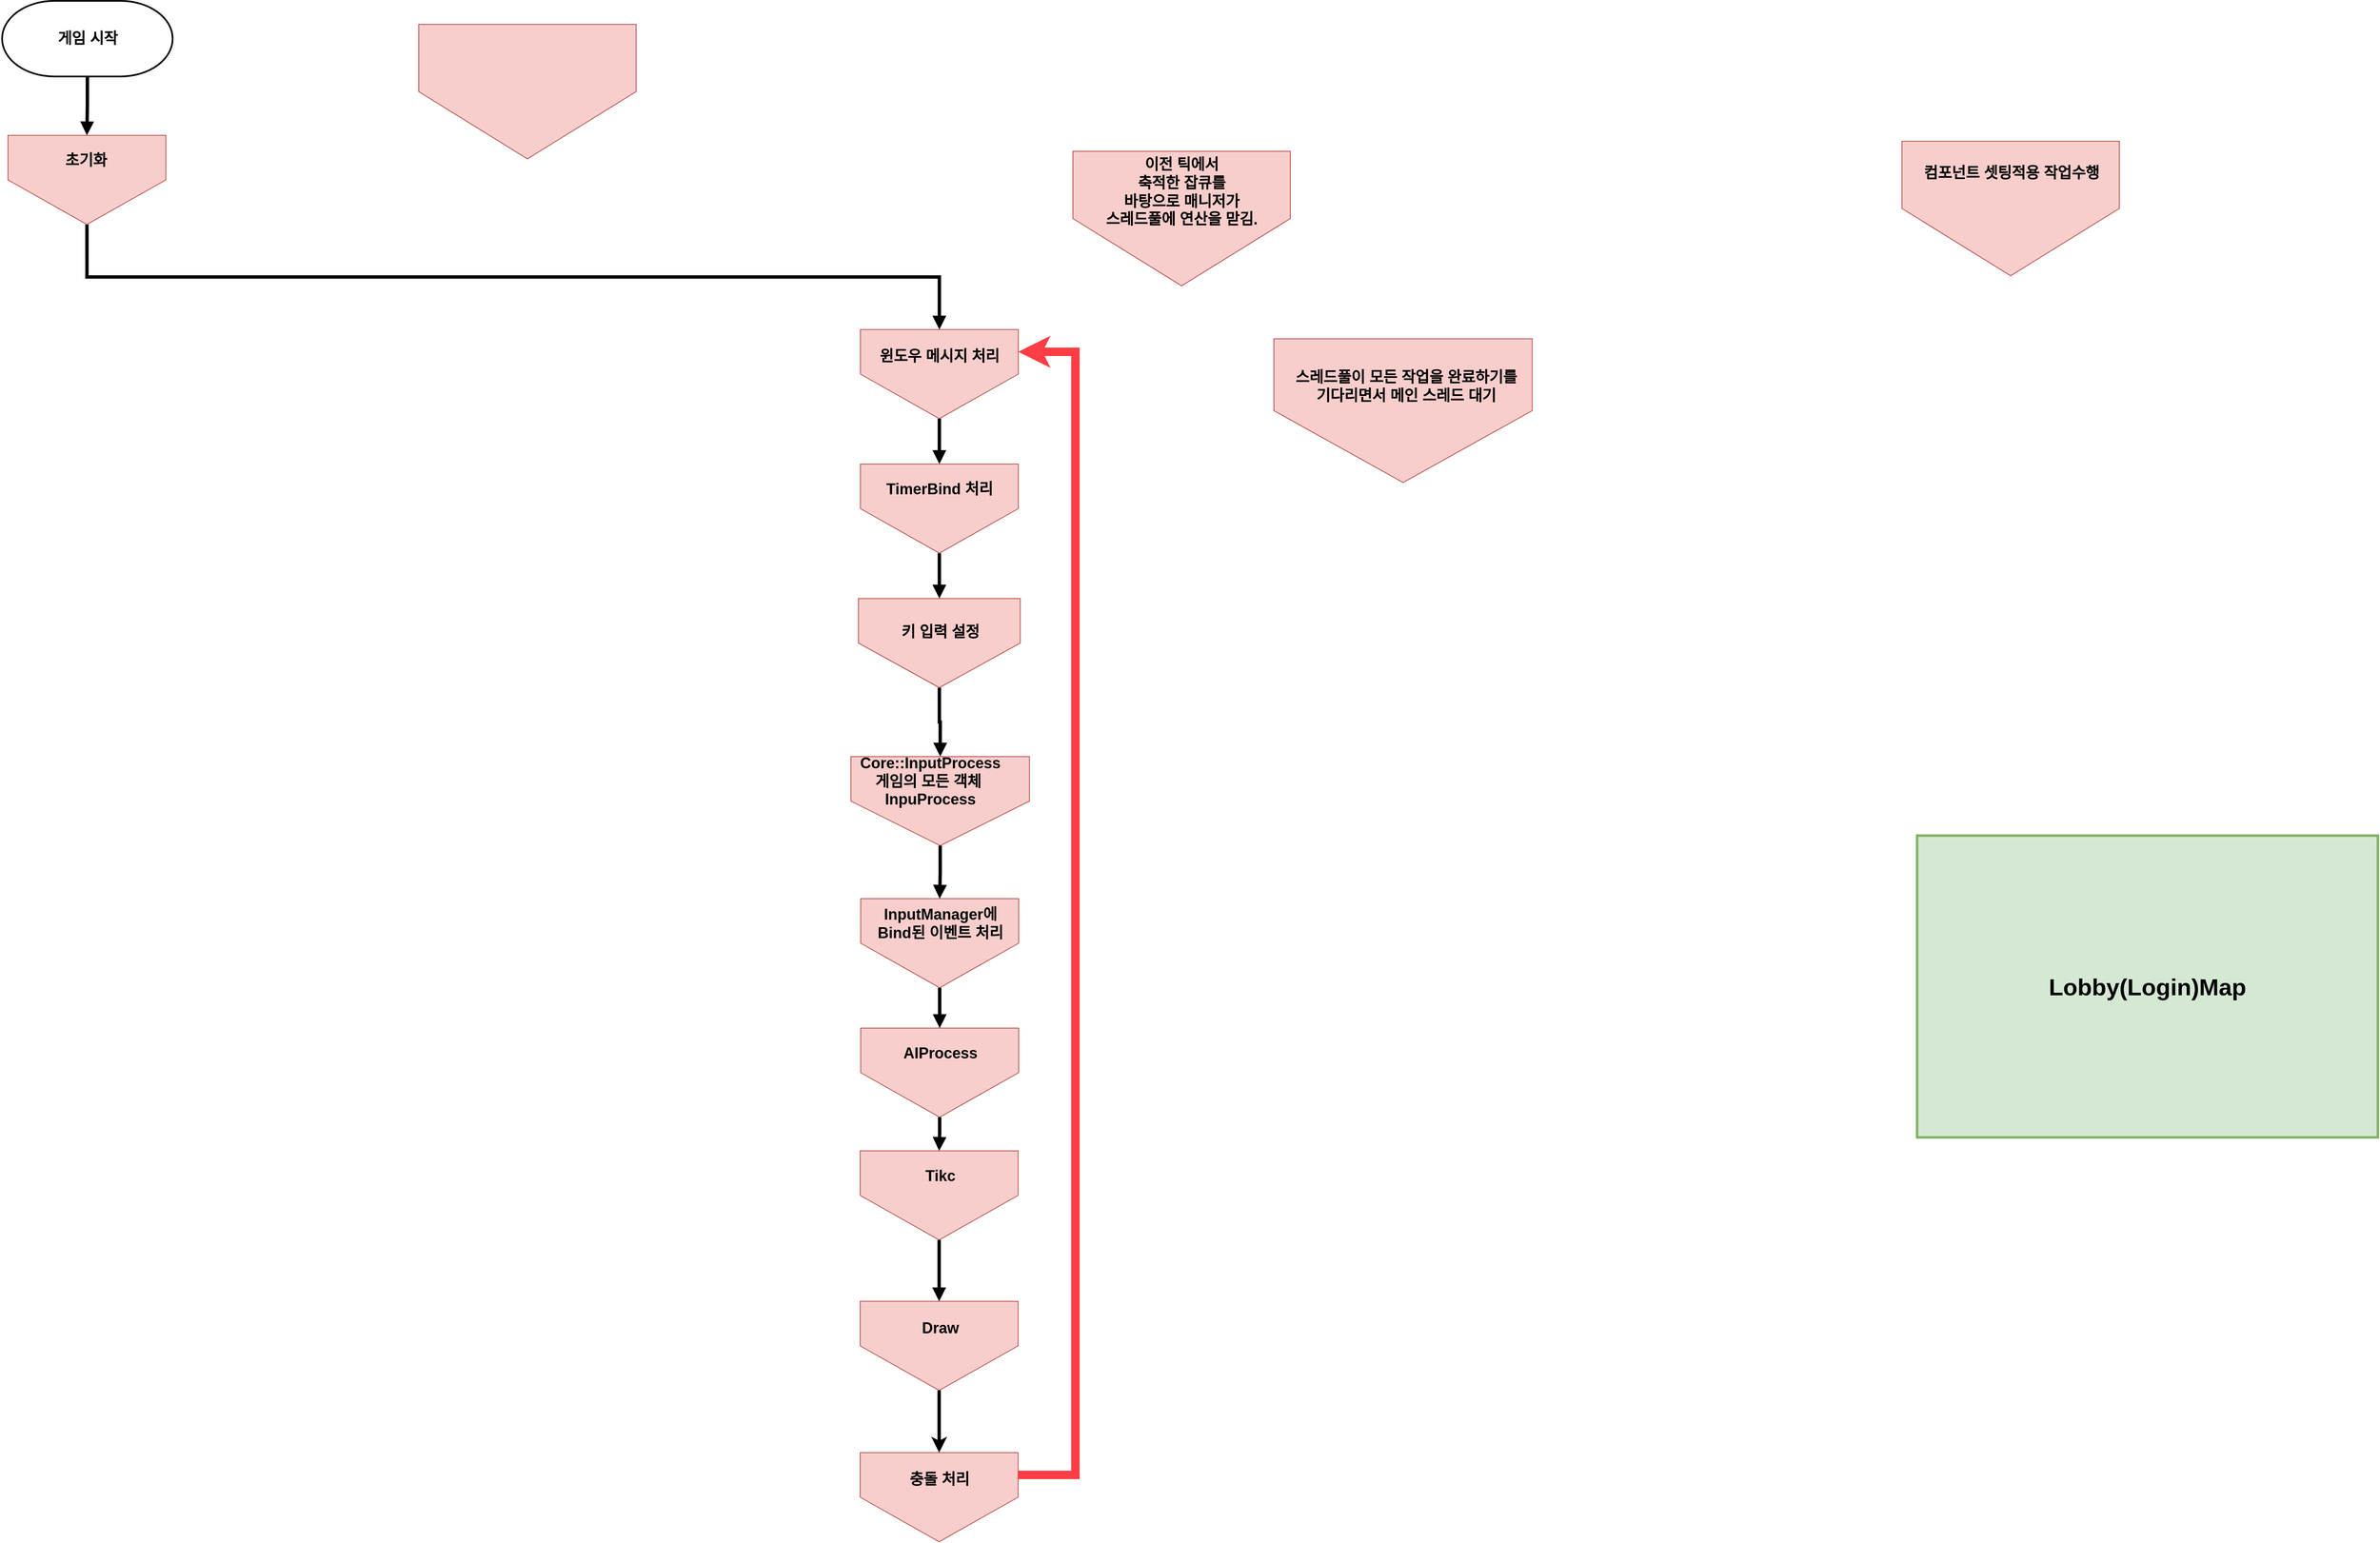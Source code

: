 <mxfile version="15.2.7" type="device" pages="8"><diagram id="hKVN8Pum2gITGvKjMyAZ" name="E Game Flow"><mxGraphModel dx="-1920" dy="2487" grid="0" gridSize="10" guides="1" tooltips="1" connect="1" arrows="1" fold="1" page="1" pageScale="1" pageWidth="827" pageHeight="1169" math="0" shadow="0"><root><mxCell id="w925fDDAeqhWJSbLW8Uc-0"/><mxCell id="w925fDDAeqhWJSbLW8Uc-1" parent="w925fDDAeqhWJSbLW8Uc-0"/><UserObject label="" id="6xnR5vGoDMClCFBTv9-8-0"><mxCell style="group" parent="w925fDDAeqhWJSbLW8Uc-1" vertex="1" connectable="0"><mxGeometry x="4285" y="-521" width="569.544" height="246" as="geometry"/></mxCell></UserObject><mxCell id="6xnR5vGoDMClCFBTv9-8-1" style="edgeStyle=orthogonalEdgeStyle;rounded=0;orthogonalLoop=1;jettySize=auto;html=1;strokeWidth=4;endArrow=block;endFill=1;exitX=0.5;exitY=1;exitDx=0;exitDy=0;fontStyle=1;fontSize=16;entryX=0.5;entryY=0;entryDx=0;entryDy=0;" parent="6xnR5vGoDMClCFBTv9-8-0" source="6xnR5vGoDMClCFBTv9-8-4" target="6xnR5vGoDMClCFBTv9-8-18" edge="1"><mxGeometry relative="1" as="geometry"><mxPoint x="18.91" y="550" as="sourcePoint"/><mxPoint x="93.74" y="170" as="targetPoint"/></mxGeometry></mxCell><mxCell id="6xnR5vGoDMClCFBTv9-8-2" style="edgeStyle=orthogonalEdgeStyle;rounded=0;orthogonalLoop=1;jettySize=auto;html=1;strokeWidth=4;endArrow=block;endFill=1;exitX=0.5;exitY=1;exitDx=0;exitDy=0;entryX=0.5;entryY=0;entryDx=0;entryDy=0;fontStyle=1;fontSize=16;" parent="6xnR5vGoDMClCFBTv9-8-0" source="6xnR5vGoDMClCFBTv9-8-18" target="6xnR5vGoDMClCFBTv9-8-28" edge="1"><mxGeometry relative="1" as="geometry"><mxPoint x="203.91" y="220" as="sourcePoint"/><mxPoint x="105.56" y="510" as="targetPoint"/></mxGeometry></mxCell><UserObject label="" id="6xnR5vGoDMClCFBTv9-8-3"><mxCell style="group" parent="6xnR5vGoDMClCFBTv9-8-0" vertex="1" connectable="0"><mxGeometry x="1023.26" y="8" width="187.83" height="106" as="geometry"/></mxCell></UserObject><UserObject label="" id="6xnR5vGoDMClCFBTv9-8-4"><mxCell style="verticalLabelPosition=bottom;verticalAlign=top;html=1;shape=offPageConnector;rounded=0;size=0.5;fillColor=#f8cecc;fontStyle=1;fontSize=16;strokeColor=#b85450;" parent="6xnR5vGoDMClCFBTv9-8-3" vertex="1"><mxGeometry width="187.83" height="106" as="geometry"/></mxCell></UserObject><mxCell id="6xnR5vGoDMClCFBTv9-8-5" value="&lt;b style=&quot;font-size: 18px&quot;&gt;TimerBind 처리&lt;/b&gt;" style="text;html=1;align=center;verticalAlign=middle;resizable=0;points=[];autosize=1;strokeColor=none;" parent="6xnR5vGoDMClCFBTv9-8-3" vertex="1"><mxGeometry x="18.914" y="19.997" width="150" height="20" as="geometry"/></mxCell><mxCell id="6xnR5vGoDMClCFBTv9-8-6" style="edgeStyle=orthogonalEdgeStyle;rounded=0;orthogonalLoop=1;jettySize=auto;html=1;strokeWidth=4;endArrow=block;endFill=1;exitX=0.5;exitY=1;exitDx=0;exitDy=0;fontStyle=1;fontSize=16;entryX=0.5;entryY=0;entryDx=0;entryDy=0;" parent="6xnR5vGoDMClCFBTv9-8-0" source="6xnR5vGoDMClCFBTv9-8-11" target="6xnR5vGoDMClCFBTv9-8-14" edge="1"><mxGeometry relative="1" as="geometry"><mxPoint x="306.805" y="-383" as="sourcePoint"/><mxPoint x="-137.65" y="-253" as="targetPoint"/></mxGeometry></mxCell><mxCell id="6xnR5vGoDMClCFBTv9-8-7" value="&lt;span style=&quot;font-size: 18px&quot;&gt;게임 시작&lt;/span&gt;" style="strokeWidth=2;html=1;shape=mxgraph.flowchart.terminator;whiteSpace=wrap;fontStyle=1;fontSize=16;" parent="6xnR5vGoDMClCFBTv9-8-0" vertex="1"><mxGeometry x="2.5" y="-543" width="202.83" height="90" as="geometry"/></mxCell><mxCell id="6xnR5vGoDMClCFBTv9-8-8" style="edgeStyle=orthogonalEdgeStyle;rounded=0;orthogonalLoop=1;jettySize=auto;html=1;strokeWidth=4;endArrow=block;endFill=1;exitX=0.5;exitY=1;exitDx=0;exitDy=0;exitPerimeter=0;fontStyle=1;fontSize=16;entryX=0.5;entryY=0;entryDx=0;entryDy=0;" parent="6xnR5vGoDMClCFBTv9-8-0" source="6xnR5vGoDMClCFBTv9-8-7" target="6xnR5vGoDMClCFBTv9-8-11" edge="1"><mxGeometry relative="1" as="geometry"><mxPoint x="-228.98" y="277" as="sourcePoint"/><mxPoint x="-88.98" y="-232" as="targetPoint"/></mxGeometry></mxCell><mxCell id="6xnR5vGoDMClCFBTv9-8-9" value="&lt;span style=&quot;font-size: 18px&quot;&gt;&lt;b&gt;초기화&lt;br&gt;&lt;/b&gt;&lt;/span&gt;" style="text;html=1;align=center;verticalAlign=middle;resizable=0;points=[];autosize=1;strokeColor=none;" parent="6xnR5vGoDMClCFBTv9-8-0" vertex="1"><mxGeometry x="68.374" y="-363.003" width="70" height="20" as="geometry"/></mxCell><mxCell id="6xnR5vGoDMClCFBTv9-8-10" value="" style="group" parent="6xnR5vGoDMClCFBTv9-8-0" vertex="1" connectable="0"><mxGeometry x="9.46" y="-383" width="187.83" height="106" as="geometry"/></mxCell><UserObject label="" id="6xnR5vGoDMClCFBTv9-8-11"><mxCell style="verticalLabelPosition=bottom;verticalAlign=top;html=1;shape=offPageConnector;rounded=0;size=0.5;fillColor=#f8cecc;fontStyle=1;fontSize=16;strokeColor=#b85450;" parent="6xnR5vGoDMClCFBTv9-8-10" vertex="1"><mxGeometry width="187.83" height="106" as="geometry"/></mxCell></UserObject><mxCell id="6xnR5vGoDMClCFBTv9-8-12" value="&lt;span style=&quot;font-size: 18px&quot;&gt;&lt;b&gt;초기화&lt;/b&gt;&lt;/span&gt;" style="text;html=1;align=center;verticalAlign=middle;resizable=0;points=[];autosize=1;strokeColor=none;" parent="6xnR5vGoDMClCFBTv9-8-10" vertex="1"><mxGeometry x="57.104" y="19.997" width="70" height="20" as="geometry"/></mxCell><mxCell id="6xnR5vGoDMClCFBTv9-8-13" value="" style="group" parent="6xnR5vGoDMClCFBTv9-8-0" vertex="1" connectable="0"><mxGeometry x="1023.26" y="-152" width="187.83" height="106" as="geometry"/></mxCell><UserObject label="" id="6xnR5vGoDMClCFBTv9-8-14"><mxCell style="verticalLabelPosition=bottom;verticalAlign=top;html=1;shape=offPageConnector;rounded=0;size=0.5;fillColor=#f8cecc;fontStyle=1;fontSize=16;strokeColor=#b85450;" parent="6xnR5vGoDMClCFBTv9-8-13" vertex="1"><mxGeometry width="187.83" height="106" as="geometry"/></mxCell></UserObject><mxCell id="6xnR5vGoDMClCFBTv9-8-15" value="&lt;span style=&quot;font-size: 18px&quot;&gt;&lt;b&gt;윈도우 메시지 처리&lt;br&gt;&lt;/b&gt;&lt;/span&gt;" style="text;html=1;align=center;verticalAlign=middle;resizable=0;points=[];autosize=1;strokeColor=none;" parent="6xnR5vGoDMClCFBTv9-8-13" vertex="1"><mxGeometry x="8.914" y="21.997" width="170" height="20" as="geometry"/></mxCell><mxCell id="6xnR5vGoDMClCFBTv9-8-16" style="edgeStyle=orthogonalEdgeStyle;rounded=0;orthogonalLoop=1;jettySize=auto;html=1;strokeWidth=4;endArrow=block;endFill=1;exitX=0.5;exitY=1;exitDx=0;exitDy=0;fontStyle=1;fontSize=16;entryX=0.5;entryY=0;entryDx=0;entryDy=0;" parent="6xnR5vGoDMClCFBTv9-8-0" source="6xnR5vGoDMClCFBTv9-8-14" target="6xnR5vGoDMClCFBTv9-8-4" edge="1"><mxGeometry relative="1" as="geometry"><mxPoint x="116.175" y="43" as="sourcePoint"/><mxPoint x="118.35" y="97" as="targetPoint"/></mxGeometry></mxCell><mxCell id="6xnR5vGoDMClCFBTv9-8-17" value="" style="group" parent="6xnR5vGoDMClCFBTv9-8-0" vertex="1" connectable="0"><mxGeometry x="1021" y="168" width="192.35" height="106" as="geometry"/></mxCell><UserObject label="" id="6xnR5vGoDMClCFBTv9-8-18"><mxCell style="verticalLabelPosition=bottom;verticalAlign=top;html=1;shape=offPageConnector;rounded=0;size=0.5;fillColor=#f8cecc;fontStyle=1;fontSize=16;strokeColor=#b85450;" parent="6xnR5vGoDMClCFBTv9-8-17" vertex="1"><mxGeometry width="192.35" height="106" as="geometry"/></mxCell></UserObject><mxCell id="6xnR5vGoDMClCFBTv9-8-19" value="&lt;span style=&quot;font-size: 18px&quot;&gt;&lt;b&gt;키 입력 설정&lt;/b&gt;&lt;/span&gt;" style="text;html=1;align=center;verticalAlign=middle;resizable=0;points=[];autosize=1;strokeColor=none;" parent="6xnR5vGoDMClCFBTv9-8-17" vertex="1"><mxGeometry x="36.714" y="29.997" width="120" height="20" as="geometry"/></mxCell><mxCell id="6xnR5vGoDMClCFBTv9-8-20" style="edgeStyle=orthogonalEdgeStyle;rounded=0;orthogonalLoop=1;jettySize=auto;html=1;strokeWidth=4;endArrow=block;endFill=1;exitX=0.5;exitY=1;exitDx=0;exitDy=0;fontStyle=1;fontSize=16;entryX=0.5;entryY=0;entryDx=0;entryDy=0;" parent="6xnR5vGoDMClCFBTv9-8-0" source="6xnR5vGoDMClCFBTv9-8-22" target="6xnR5vGoDMClCFBTv9-8-25" edge="1"><mxGeometry relative="1" as="geometry"><mxPoint x="978.47" y="2513.29" as="sourcePoint"/><mxPoint x="1033.475" y="967.29" as="targetPoint"/></mxGeometry></mxCell><UserObject label="" id="6xnR5vGoDMClCFBTv9-8-21"><mxCell style="group" parent="6xnR5vGoDMClCFBTv9-8-0" vertex="1" connectable="0"><mxGeometry x="1023.63" y="525" width="188.914" height="106" as="geometry"/></mxCell></UserObject><UserObject label="" id="6xnR5vGoDMClCFBTv9-8-22"><mxCell style="verticalLabelPosition=bottom;verticalAlign=top;html=1;shape=offPageConnector;rounded=0;size=0.5;fillColor=#f8cecc;fontStyle=1;fontSize=16;strokeColor=#b85450;" parent="6xnR5vGoDMClCFBTv9-8-21" vertex="1"><mxGeometry width="187.83" height="106" as="geometry"/></mxCell></UserObject><mxCell id="6xnR5vGoDMClCFBTv9-8-23" value="&lt;span style=&quot;font-size: 18px&quot;&gt;&lt;b&gt;InputManager에&lt;br&gt;Bind된 이벤트 처리&lt;br&gt;&lt;/b&gt;&lt;/span&gt;" style="text;html=1;align=center;verticalAlign=middle;resizable=0;points=[];autosize=1;strokeColor=none;" parent="6xnR5vGoDMClCFBTv9-8-21" vertex="1"><mxGeometry x="8.914" y="9.997" width="170" height="40" as="geometry"/></mxCell><UserObject label="" id="6xnR5vGoDMClCFBTv9-8-24"><mxCell style="group" parent="6xnR5vGoDMClCFBTv9-8-0" vertex="1" connectable="0"><mxGeometry x="1023.63" y="679" width="188.914" height="182" as="geometry"/></mxCell></UserObject><UserObject label="" id="6xnR5vGoDMClCFBTv9-8-25"><mxCell style="verticalLabelPosition=bottom;verticalAlign=top;html=1;shape=offPageConnector;rounded=0;size=0.5;fillColor=#f8cecc;fontStyle=1;fontSize=16;strokeColor=#b85450;" parent="6xnR5vGoDMClCFBTv9-8-24" vertex="1"><mxGeometry width="187.83" height="106" as="geometry"/></mxCell></UserObject><mxCell id="6xnR5vGoDMClCFBTv9-8-26" value="&lt;span style=&quot;font-size: 18px&quot;&gt;&lt;b&gt;AIProcess&lt;/b&gt;&lt;/span&gt;" style="text;html=1;align=center;verticalAlign=middle;resizable=0;points=[];autosize=1;strokeColor=none;" parent="6xnR5vGoDMClCFBTv9-8-24" vertex="1"><mxGeometry x="44.914" y="20.997" width="98" height="19" as="geometry"/></mxCell><UserObject label="" id="6xnR5vGoDMClCFBTv9-8-27"><mxCell style="group" parent="6xnR5vGoDMClCFBTv9-8-24" vertex="1" connectable="0"><mxGeometry x="-11.63" y="-323" width="212.35" height="106" as="geometry"/></mxCell></UserObject><UserObject label="" id="6xnR5vGoDMClCFBTv9-8-28"><mxCell style="verticalLabelPosition=bottom;verticalAlign=top;html=1;shape=offPageConnector;rounded=0;size=0.5;fillColor=#f8cecc;fontStyle=1;fontSize=16;strokeColor=#b85450;" parent="6xnR5vGoDMClCFBTv9-8-27" vertex="1"><mxGeometry width="212.35" height="106" as="geometry"/></mxCell></UserObject><mxCell id="6xnR5vGoDMClCFBTv9-8-29" value="&lt;span style=&quot;font-size: 18px&quot;&gt;&lt;b&gt;Core::InputProcess&lt;br&gt;게임의 모든 객체&amp;nbsp;&lt;br&gt;InpuProcess&lt;br&gt;&lt;/b&gt;&lt;/span&gt;" style="text;html=1;align=center;verticalAlign=middle;resizable=0;points=[];autosize=1;strokeColor=none;" parent="6xnR5vGoDMClCFBTv9-8-27" vertex="1"><mxGeometry x="4.425" y="4.997" width="180" height="50" as="geometry"/></mxCell><mxCell id="6xnR5vGoDMClCFBTv9-8-30" value="&lt;span style=&quot;font-size: 18px&quot;&gt;&lt;b&gt;AI처리&lt;br&gt;&lt;/b&gt;&lt;/span&gt;" style="text;html=1;align=center;verticalAlign=middle;resizable=0;points=[];autosize=1;strokeColor=none;" parent="6xnR5vGoDMClCFBTv9-8-0" vertex="1"><mxGeometry x="1081.914" y="878.997" width="70" height="20" as="geometry"/></mxCell><mxCell id="6xnR5vGoDMClCFBTv9-8-31" style="edgeStyle=orthogonalEdgeStyle;rounded=0;orthogonalLoop=1;jettySize=auto;html=1;strokeWidth=4;endArrow=block;endFill=1;exitX=0.5;exitY=1;exitDx=0;exitDy=0;fontStyle=1;fontSize=16;entryX=0.5;entryY=0;entryDx=0;entryDy=0;" parent="6xnR5vGoDMClCFBTv9-8-0" source="6xnR5vGoDMClCFBTv9-8-25" target="6xnR5vGoDMClCFBTv9-8-34" edge="1"><mxGeometry relative="1" as="geometry"><mxPoint x="1127.545" y="641" as="sourcePoint"/><mxPoint x="1127.545" y="689" as="targetPoint"/></mxGeometry></mxCell><mxCell id="6xnR5vGoDMClCFBTv9-8-33" value="" style="group" parent="6xnR5vGoDMClCFBTv9-8-0" vertex="1" connectable="0"><mxGeometry x="1023.0" y="825" width="187.83" height="106" as="geometry"/></mxCell><UserObject label="" id="6xnR5vGoDMClCFBTv9-8-34"><mxCell style="verticalLabelPosition=bottom;verticalAlign=top;html=1;shape=offPageConnector;rounded=0;size=0.5;fillColor=#f8cecc;fontStyle=1;fontSize=16;strokeColor=#b85450;" parent="6xnR5vGoDMClCFBTv9-8-33" vertex="1"><mxGeometry width="187.83" height="106" as="geometry"/></mxCell></UserObject><mxCell id="6xnR5vGoDMClCFBTv9-8-35" value="&lt;span style=&quot;font-size: 18px&quot;&gt;&lt;b&gt;Tikc&lt;br&gt;&lt;/b&gt;&lt;/span&gt;" style="text;html=1;align=center;verticalAlign=middle;resizable=0;points=[];autosize=1;strokeColor=none;" parent="6xnR5vGoDMClCFBTv9-8-33" vertex="1"><mxGeometry x="71.914" y="20.997" width="46" height="19" as="geometry"/></mxCell><mxCell id="aYwgk0P_XeOan9rFeQB2-100" value="" style="group" parent="6xnR5vGoDMClCFBTv9-8-0" vertex="1" connectable="0"><mxGeometry x="1023" y="1004" width="187.83" height="106" as="geometry"/></mxCell><UserObject label="" id="aYwgk0P_XeOan9rFeQB2-101"><mxCell style="verticalLabelPosition=bottom;verticalAlign=top;html=1;shape=offPageConnector;rounded=0;size=0.5;fillColor=#f8cecc;fontStyle=1;fontSize=16;strokeColor=#b85450;" parent="aYwgk0P_XeOan9rFeQB2-100" vertex="1"><mxGeometry width="187.83" height="106" as="geometry"/></mxCell></UserObject><mxCell id="aYwgk0P_XeOan9rFeQB2-102" value="&lt;span style=&quot;font-size: 18px&quot;&gt;&lt;b&gt;Draw&lt;br&gt;&lt;/b&gt;&lt;/span&gt;" style="text;html=1;align=center;verticalAlign=middle;resizable=0;points=[];autosize=1;strokeColor=none;" parent="aYwgk0P_XeOan9rFeQB2-100" vertex="1"><mxGeometry x="67.914" y="22.997" width="54" height="19" as="geometry"/></mxCell><mxCell id="6xnR5vGoDMClCFBTv9-8-32" style="edgeStyle=orthogonalEdgeStyle;rounded=0;orthogonalLoop=1;jettySize=auto;html=1;strokeWidth=4;endArrow=block;endFill=1;exitX=0.5;exitY=1;exitDx=0;exitDy=0;fontStyle=1;fontSize=16;entryX=0.5;entryY=0;entryDx=0;entryDy=0;" parent="6xnR5vGoDMClCFBTv9-8-0" source="6xnR5vGoDMClCFBTv9-8-34" target="aYwgk0P_XeOan9rFeQB2-101" edge="1"><mxGeometry relative="1" as="geometry"><mxPoint x="1117.545" y="965" as="sourcePoint"/><mxPoint x="1128.175" y="883" as="targetPoint"/><Array as="points"/></mxGeometry></mxCell><mxCell id="5O1yGFgpxoMvV2P9bRc2-0" style="edgeStyle=orthogonalEdgeStyle;rounded=0;orthogonalLoop=1;jettySize=auto;html=1;strokeWidth=4;endArrow=block;endFill=1;exitX=0.5;exitY=1;exitDx=0;exitDy=0;fontStyle=1;fontSize=16;entryX=0.5;entryY=0;entryDx=0;entryDy=0;" parent="6xnR5vGoDMClCFBTv9-8-0" source="6xnR5vGoDMClCFBTv9-8-28" target="6xnR5vGoDMClCFBTv9-8-22" edge="1"><mxGeometry relative="1" as="geometry"><mxPoint x="1127.545" y="641" as="sourcePoint"/><mxPoint x="1048" y="502" as="targetPoint"/></mxGeometry></mxCell><mxCell id="6xnR5vGoDMClCFBTv9-8-36" value="" style="group" parent="w925fDDAeqhWJSbLW8Uc-1" vertex="1" connectable="0"><mxGeometry x="5308" y="663" width="187.83" height="106" as="geometry"/></mxCell><mxCell id="5O1yGFgpxoMvV2P9bRc2-31" value="" style="group" parent="6xnR5vGoDMClCFBTv9-8-36" vertex="1" connectable="0"><mxGeometry width="187.83" height="106" as="geometry"/></mxCell><UserObject label="" id="6xnR5vGoDMClCFBTv9-8-37"><mxCell style="verticalLabelPosition=bottom;verticalAlign=top;html=1;shape=offPageConnector;rounded=0;size=0.5;fillColor=#f8cecc;fontStyle=1;fontSize=16;strokeColor=#b85450;" parent="5O1yGFgpxoMvV2P9bRc2-31" vertex="1"><mxGeometry width="187.83" height="106" as="geometry"/></mxCell></UserObject><mxCell id="6xnR5vGoDMClCFBTv9-8-38" value="&lt;span style=&quot;font-size: 18px&quot;&gt;&lt;b&gt;충돌 처리&lt;br&gt;&lt;/b&gt;&lt;/span&gt;" style="text;html=1;align=center;verticalAlign=middle;resizable=0;points=[];autosize=1;strokeColor=none;" parent="5O1yGFgpxoMvV2P9bRc2-31" vertex="1"><mxGeometry x="50.914" y="22.997" width="87" height="19" as="geometry"/></mxCell><mxCell id="6xnR5vGoDMClCFBTv9-8-39" style="edgeStyle=orthogonalEdgeStyle;rounded=0;orthogonalLoop=1;jettySize=auto;html=1;entryX=1;entryY=0.25;entryDx=0;entryDy=0;strokeWidth=10;strokeColor=#FF3D44;exitX=1;exitY=0.25;exitDx=0;exitDy=0;" parent="w925fDDAeqhWJSbLW8Uc-1" source="6xnR5vGoDMClCFBTv9-8-37" target="6xnR5vGoDMClCFBTv9-8-14" edge="1"><mxGeometry relative="1" as="geometry"><Array as="points"><mxPoint x="5564" y="690"/><mxPoint x="5564" y="-646"/></Array></mxGeometry></mxCell><mxCell id="aYwgk0P_XeOan9rFeQB2-103" style="edgeStyle=orthogonalEdgeStyle;rounded=0;orthogonalLoop=1;jettySize=auto;html=1;entryX=0.5;entryY=0;entryDx=0;entryDy=0;fontSize=17;fontColor=#F0F0F0;strokeWidth=4;" parent="w925fDDAeqhWJSbLW8Uc-1" source="aYwgk0P_XeOan9rFeQB2-101" target="6xnR5vGoDMClCFBTv9-8-37" edge="1"><mxGeometry relative="1" as="geometry"/></mxCell><mxCell id="5O1yGFgpxoMvV2P9bRc2-32" value="" style="group" parent="w925fDDAeqhWJSbLW8Uc-1" vertex="1" connectable="0"><mxGeometry x="5561" y="-885" width="271" height="160" as="geometry"/></mxCell><UserObject label="" id="5O1yGFgpxoMvV2P9bRc2-33"><mxCell style="verticalLabelPosition=bottom;verticalAlign=top;html=1;shape=offPageConnector;rounded=0;size=0.5;fillColor=#f8cecc;fontStyle=1;fontSize=16;strokeColor=#b85450;" parent="5O1yGFgpxoMvV2P9bRc2-32" vertex="1"><mxGeometry width="258.498" height="160" as="geometry"/></mxCell></UserObject><mxCell id="5O1yGFgpxoMvV2P9bRc2-34" value="&lt;span style=&quot;font-size: 18px&quot;&gt;&lt;b&gt;이전 틱에서&lt;br&gt;축적한 잡큐를&lt;br&gt;바탕으로 매니저가&lt;br&gt;스레드풀에 연산을 맏김.&lt;br&gt;&lt;/b&gt;&lt;/span&gt;" style="text;html=1;align=center;verticalAlign=middle;resizable=0;points=[];autosize=1;strokeColor=none;" parent="5O1yGFgpxoMvV2P9bRc2-32" vertex="1"><mxGeometry x="26.752" y="16.005" width="205" height="65" as="geometry"/></mxCell><mxCell id="5O1yGFgpxoMvV2P9bRc2-35" value="" style="group" parent="w925fDDAeqhWJSbLW8Uc-1" vertex="1" connectable="0"><mxGeometry x="5814" y="-656" width="329" height="171" as="geometry"/></mxCell><UserObject label="" id="5O1yGFgpxoMvV2P9bRc2-36"><mxCell style="verticalLabelPosition=bottom;verticalAlign=top;html=1;shape=offPageConnector;rounded=0;size=0.5;fillColor=#f8cecc;fontStyle=1;fontSize=16;strokeColor=#b85450;" parent="5O1yGFgpxoMvV2P9bRc2-35" vertex="1"><mxGeometry x="-14" y="-6" width="307.299" height="171" as="geometry"/></mxCell></UserObject><mxCell id="5O1yGFgpxoMvV2P9bRc2-37" value="&lt;span style=&quot;font-size: 18px&quot;&gt;&lt;b&gt;스레드풀이 모든 작업을 완료하기를&lt;br&gt;기다리면서 메인 스레드 대기&lt;br&gt;&lt;/b&gt;&lt;/span&gt;" style="text;html=1;align=center;verticalAlign=middle;resizable=0;points=[];autosize=1;strokeColor=none;" parent="5O1yGFgpxoMvV2P9bRc2-35" vertex="1"><mxGeometry x="-4.003" y="33.997" width="295" height="35" as="geometry"/></mxCell><mxCell id="5O1yGFgpxoMvV2P9bRc2-38" value="" style="group" parent="w925fDDAeqhWJSbLW8Uc-1" vertex="1" connectable="0"><mxGeometry x="6547" y="-897" width="271" height="160" as="geometry"/></mxCell><UserObject label="" id="5O1yGFgpxoMvV2P9bRc2-39"><mxCell style="verticalLabelPosition=bottom;verticalAlign=top;html=1;shape=offPageConnector;rounded=0;size=0.5;fillColor=#f8cecc;fontStyle=1;fontSize=16;strokeColor=#b85450;" parent="5O1yGFgpxoMvV2P9bRc2-38" vertex="1"><mxGeometry width="258.498" height="160" as="geometry"/></mxCell></UserObject><mxCell id="5O1yGFgpxoMvV2P9bRc2-40" value="&lt;span style=&quot;font-size: 18px&quot;&gt;&lt;b&gt;컴포넌트 셋팅적용 작업수행&lt;br&gt;&lt;br&gt;&lt;/b&gt;&lt;/span&gt;" style="text;html=1;align=center;verticalAlign=middle;resizable=0;points=[];autosize=1;strokeColor=none;" parent="5O1yGFgpxoMvV2P9bRc2-38" vertex="1"><mxGeometry x="11.752" y="31.005" width="236" height="35" as="geometry"/></mxCell><UserObject label="Lobby(Login)Map&lt;br&gt;" treeRoot="1" id="wZ5-RTN5xR4i1F2zdV1D-3"><mxCell style="whiteSpace=wrap;html=1;align=center;treeFolding=1;container=1;recursiveResize=0;strokeWidth=3;fillColor=#d5e8d4;fontStyle=1;strokeColor=#82b366;labelBackgroundColor=none;fontSize=28;" parent="w925fDDAeqhWJSbLW8Uc-1" vertex="1"><mxGeometry x="6565" y="-71" width="548" height="359" as="geometry"/></mxCell></UserObject><mxCell id="Bla_EzPn4R4Aa56fSDOy-0" value="" style="group" parent="w925fDDAeqhWJSbLW8Uc-1" vertex="1" connectable="0"><mxGeometry x="4783" y="-1036" width="271" height="160" as="geometry"/></mxCell><UserObject label="" id="Bla_EzPn4R4Aa56fSDOy-1"><mxCell style="verticalLabelPosition=bottom;verticalAlign=top;html=1;shape=offPageConnector;rounded=0;size=0.5;fillColor=#f8cecc;fontStyle=1;fontSize=16;strokeColor=#b85450;" parent="Bla_EzPn4R4Aa56fSDOy-0" vertex="1"><mxGeometry width="258.498" height="160" as="geometry"/></mxCell></UserObject><mxCell id="Bla_EzPn4R4Aa56fSDOy-2" value="&lt;span style=&quot;font-size: 18px&quot;&gt;&lt;b&gt;&lt;br&gt;&lt;/b&gt;&lt;/span&gt;" style="text;html=1;align=center;verticalAlign=middle;resizable=0;points=[];autosize=1;strokeColor=none;" parent="Bla_EzPn4R4Aa56fSDOy-0" vertex="1"><mxGeometry x="124.752" y="39.005" width="10" height="19" as="geometry"/></mxCell></root></mxGraphModel></diagram><diagram id="20PQyGjbFAVikJak5aC-" name="HeaderDefendency"><mxGraphModel dx="-4903" dy="1696" grid="1" gridSize="10" guides="1" tooltips="1" connect="1" arrows="1" fold="1" page="1" pageScale="1" pageWidth="827" pageHeight="1169" math="0" shadow="0"><root><mxCell id="9Fv8_1S5FUH23vxbRmqh-0"/><mxCell id="9Fv8_1S5FUH23vxbRmqh-1" parent="9Fv8_1S5FUH23vxbRmqh-0"/><UserObject label="Predefines" treeRoot="1" id="TCKwLatIt91DRPcHcNjh-0"><mxCell style="whiteSpace=wrap;html=1;align=center;treeFolding=1;container=1;recursiveResize=0;strokeWidth=3;fillColor=#f8cecc;fontStyle=1;strokeColor=#b85450;labelBackgroundColor=none;fontSize=28;" parent="9Fv8_1S5FUH23vxbRmqh-1" vertex="1"><mxGeometry x="5980" y="-790" width="400" height="120" as="geometry"/></mxCell></UserObject><UserObject label="Components" treeRoot="1" id="TCKwLatIt91DRPcHcNjh-1"><mxCell style="whiteSpace=wrap;html=1;align=center;treeFolding=1;container=1;recursiveResize=0;strokeWidth=3;fillColor=#f8cecc;fontStyle=1;strokeColor=#b85450;labelBackgroundColor=none;fontSize=28;" parent="9Fv8_1S5FUH23vxbRmqh-1" vertex="1"><mxGeometry x="5830" y="-560" width="400" height="120" as="geometry"/></mxCell></UserObject><UserObject label="&amp;nbsp;Managers" treeRoot="1" id="TCKwLatIt91DRPcHcNjh-3"><mxCell style="whiteSpace=wrap;html=1;align=center;treeFolding=1;container=1;recursiveResize=0;strokeWidth=3;fillColor=#f8cecc;fontStyle=1;strokeColor=#b85450;labelBackgroundColor=none;fontSize=28;" parent="9Fv8_1S5FUH23vxbRmqh-1" vertex="1"><mxGeometry x="6320" y="-560" width="400" height="120" as="geometry"/></mxCell></UserObject><UserObject label="SingleAutomation" treeRoot="1" id="TCKwLatIt91DRPcHcNjh-4"><mxCell style="whiteSpace=wrap;html=1;align=center;treeFolding=1;container=1;recursiveResize=0;strokeWidth=3;fillColor=#f8cecc;fontStyle=1;strokeColor=#b85450;labelBackgroundColor=none;fontSize=28;" parent="9Fv8_1S5FUH23vxbRmqh-1" vertex="1"><mxGeometry x="5990" y="-980" width="400" height="120" as="geometry"/></mxCell></UserObject></root></mxGraphModel></diagram><diagram name="E Class Diagram" id="q3AcbQpFOGdQvcks2GEe"><mxGraphModel dx="-2422" dy="2865" grid="0" gridSize="10" guides="1" tooltips="1" connect="1" arrows="1" fold="1" page="1" pageScale="1" pageWidth="827" pageHeight="1169" math="0" shadow="0"><root><mxCell id="QFo-vqzc8Lk7GULVQN82-0"/><mxCell id="QFo-vqzc8Lk7GULVQN82-1" parent="QFo-vqzc8Lk7GULVQN82-0"/><object label="Player" id="QFo-vqzc8Lk7GULVQN82-41"><mxCell style="swimlane;html=1;childLayout=stackLayout;resizeParent=1;resizeParentMax=0;horizontal=1;startSize=20;horizontalStack=0;" parent="QFo-vqzc8Lk7GULVQN82-1" vertex="1"><mxGeometry x="4322" y="-1577" width="244" height="124" as="geometry"/></mxCell></object><mxCell id="QFo-vqzc8Lk7GULVQN82-42" value="Variable" style="swimlane;fontStyle=0;childLayout=stackLayout;horizontal=1;startSize=25;fillColor=#e1d5e7;horizontalStack=0;resizeParent=1;resizeParentMax=0;resizeLast=0;collapsible=1;marginBottom=0;rounded=0;shadow=0;glass=0;comic=0;verticalAlign=top;swimlaneFillColor=#ffffff;labelBackgroundColor=none;strokeColor=#9673a6;aspect=fixed;flipH=0;" parent="QFo-vqzc8Lk7GULVQN82-41" vertex="1"><mxGeometry y="20" width="244" height="51" as="geometry"><mxRectangle y="20" width="327" height="50" as="alternateBounds"/></mxGeometry></mxCell><object label="null&#10;" tooltip="null" id="QFo-vqzc8Lk7GULVQN82-43"><mxCell style="text;strokeColor=none;fillColor=none;align=left;verticalAlign=top;spacingLeft=4;spacingRight=4;overflow=hidden;rotatable=0;points=[[0,0.5],[1,0.5]];portConstraint=eastwest;" parent="QFo-vqzc8Lk7GULVQN82-42" vertex="1"><mxGeometry y="25" width="244" height="26" as="geometry"/></mxCell></object><mxCell id="QFo-vqzc8Lk7GULVQN82-44" value="Method" style="swimlane;fontStyle=0;childLayout=stackLayout;horizontal=1;startSize=27;fillColor=#e1d5e7;horizontalStack=0;resizeParent=1;resizeParentMax=0;resizeLast=0;collapsible=1;marginBottom=0;rounded=0;shadow=0;glass=0;comic=0;verticalAlign=top;swimlaneFillColor=#ffffff;labelBackgroundColor=none;strokeColor=#9673a6;" parent="QFo-vqzc8Lk7GULVQN82-41" vertex="1"><mxGeometry y="71" width="244" height="53" as="geometry"><mxRectangle y="97" width="327" height="50" as="alternateBounds"/></mxGeometry></mxCell><object label="null" tooltip="null" id="QFo-vqzc8Lk7GULVQN82-45"><mxCell style="text;strokeColor=none;fillColor=none;align=left;verticalAlign=top;spacingLeft=4;spacingRight=4;overflow=hidden;rotatable=0;points=[[0,0.5],[1,0.5]];portConstraint=eastwest;" parent="QFo-vqzc8Lk7GULVQN82-44" vertex="1"><mxGeometry y="27" width="244" height="26" as="geometry"/></mxCell></object><object label="Enemy" id="QFo-vqzc8Lk7GULVQN82-46"><mxCell style="swimlane;html=1;childLayout=stackLayout;resizeParent=1;resizeParentMax=0;horizontal=1;startSize=20;horizontalStack=0;" parent="QFo-vqzc8Lk7GULVQN82-1" vertex="1"><mxGeometry x="4579" y="-1573" width="244" height="176" as="geometry"/></mxCell></object><mxCell id="QFo-vqzc8Lk7GULVQN82-47" value="Variable" style="swimlane;fontStyle=0;childLayout=stackLayout;horizontal=1;startSize=25;fillColor=#e1d5e7;horizontalStack=0;resizeParent=1;resizeParentMax=0;resizeLast=0;collapsible=1;marginBottom=0;rounded=0;shadow=0;glass=0;comic=0;verticalAlign=top;swimlaneFillColor=#ffffff;labelBackgroundColor=none;strokeColor=#9673a6;aspect=fixed;flipH=0;" parent="QFo-vqzc8Lk7GULVQN82-46" vertex="1"><mxGeometry y="20" width="244" height="103" as="geometry"><mxRectangle y="20" width="327" height="50" as="alternateBounds"/></mxGeometry></mxCell><object label="Score : 이 유닛을 처치하면 받는보상" tooltip="null" id="QFo-vqzc8Lk7GULVQN82-48"><mxCell style="text;strokeColor=none;fillColor=none;align=left;verticalAlign=top;spacingLeft=4;spacingRight=4;overflow=hidden;rotatable=0;points=[[0,0.5],[1,0.5]];portConstraint=eastwest;" parent="QFo-vqzc8Lk7GULVQN82-47" vertex="1"><mxGeometry y="25" width="244" height="26" as="geometry"/></mxCell></object><object label="pKiiller : 이유닛을 죽인 유닛" tooltip="null" id="QFo-vqzc8Lk7GULVQN82-49"><mxCell style="text;strokeColor=none;fillColor=none;align=left;verticalAlign=top;spacingLeft=4;spacingRight=4;overflow=hidden;rotatable=0;points=[[0,0.5],[1,0.5]];portConstraint=eastwest;" parent="QFo-vqzc8Lk7GULVQN82-47" vertex="1"><mxGeometry y="51" width="244" height="26" as="geometry"/></mxCell></object><object label="pSpawner : 이 유닛을 생성한 객체" tooltip="null" id="QFo-vqzc8Lk7GULVQN82-50"><mxCell style="text;strokeColor=none;fillColor=none;align=left;verticalAlign=top;spacingLeft=4;spacingRight=4;overflow=hidden;rotatable=0;points=[[0,0.5],[1,0.5]];portConstraint=eastwest;" parent="QFo-vqzc8Lk7GULVQN82-47" vertex="1"><mxGeometry y="77" width="244" height="26" as="geometry"/></mxCell></object><mxCell id="QFo-vqzc8Lk7GULVQN82-51" value="Method" style="swimlane;fontStyle=0;childLayout=stackLayout;horizontal=1;startSize=27;fillColor=#e1d5e7;horizontalStack=0;resizeParent=1;resizeParentMax=0;resizeLast=0;collapsible=1;marginBottom=0;rounded=0;shadow=0;glass=0;comic=0;verticalAlign=top;swimlaneFillColor=#ffffff;labelBackgroundColor=none;strokeColor=#9673a6;" parent="QFo-vqzc8Lk7GULVQN82-46" vertex="1"><mxGeometry y="123" width="244" height="53" as="geometry"><mxRectangle y="97" width="327" height="50" as="alternateBounds"/></mxGeometry></mxCell><object label="null" tooltip="null" id="QFo-vqzc8Lk7GULVQN82-52"><mxCell style="text;strokeColor=none;fillColor=none;align=left;verticalAlign=top;spacingLeft=4;spacingRight=4;overflow=hidden;rotatable=0;points=[[0,0.5],[1,0.5]];portConstraint=eastwest;" parent="QFo-vqzc8Lk7GULVQN82-51" vertex="1"><mxGeometry y="27" width="244" height="26" as="geometry"/></mxCell></object><object label="Projectile" id="QFo-vqzc8Lk7GULVQN82-53"><mxCell style="swimlane;html=1;childLayout=stackLayout;resizeParent=1;resizeParentMax=0;horizontal=1;startSize=20;horizontalStack=0;" parent="QFo-vqzc8Lk7GULVQN82-1" vertex="1"><mxGeometry x="4904" y="-1872" width="244" height="150" as="geometry"/></mxCell></object><mxCell id="QFo-vqzc8Lk7GULVQN82-54" value="Variable" style="swimlane;fontStyle=0;childLayout=stackLayout;horizontal=1;startSize=25;fillColor=#e1d5e7;horizontalStack=0;resizeParent=1;resizeParentMax=0;resizeLast=0;collapsible=1;marginBottom=0;rounded=0;shadow=0;glass=0;comic=0;verticalAlign=top;swimlaneFillColor=#ffffff;labelBackgroundColor=none;strokeColor=#9673a6;aspect=fixed;flipH=0;" parent="QFo-vqzc8Lk7GULVQN82-53" vertex="1"><mxGeometry y="20" width="244" height="77" as="geometry"><mxRectangle y="20" width="327" height="50" as="alternateBounds"/></mxGeometry></mxCell><object label="Instigator" tooltip="null" id="QFo-vqzc8Lk7GULVQN82-55"><mxCell style="text;strokeColor=none;fillColor=none;align=left;verticalAlign=top;spacingLeft=4;spacingRight=4;overflow=hidden;rotatable=0;points=[[0,0.5],[1,0.5]];portConstraint=eastwest;" parent="QFo-vqzc8Lk7GULVQN82-54" vertex="1"><mxGeometry y="25" width="244" height="26" as="geometry"/></mxCell></object><object label="Target" tooltip="null" id="QFo-vqzc8Lk7GULVQN82-56"><mxCell style="text;strokeColor=none;fillColor=none;align=left;verticalAlign=top;spacingLeft=4;spacingRight=4;overflow=hidden;rotatable=0;points=[[0,0.5],[1,0.5]];portConstraint=eastwest;" parent="QFo-vqzc8Lk7GULVQN82-54" vertex="1"><mxGeometry y="51" width="244" height="26" as="geometry"/></mxCell></object><mxCell id="QFo-vqzc8Lk7GULVQN82-57" value="Method" style="swimlane;fontStyle=0;childLayout=stackLayout;horizontal=1;startSize=27;fillColor=#e1d5e7;horizontalStack=0;resizeParent=1;resizeParentMax=0;resizeLast=0;collapsible=1;marginBottom=0;rounded=0;shadow=0;glass=0;comic=0;verticalAlign=top;swimlaneFillColor=#ffffff;labelBackgroundColor=none;strokeColor=#9673a6;" parent="QFo-vqzc8Lk7GULVQN82-53" vertex="1"><mxGeometry y="97" width="244" height="53" as="geometry"><mxRectangle y="97" width="327" height="50" as="alternateBounds"/></mxGeometry></mxCell><object label="null" tooltip="null" id="QFo-vqzc8Lk7GULVQN82-58"><mxCell style="text;strokeColor=none;fillColor=none;align=left;verticalAlign=top;spacingLeft=4;spacingRight=4;overflow=hidden;rotatable=0;points=[[0,0.5],[1,0.5]];portConstraint=eastwest;" parent="QFo-vqzc8Lk7GULVQN82-57" vertex="1"><mxGeometry y="27" width="244" height="26" as="geometry"/></mxCell></object><object label="UI" id="QFo-vqzc8Lk7GULVQN82-59"><mxCell style="swimlane;html=1;childLayout=stackLayout;resizeParent=1;resizeParentMax=0;horizontal=1;startSize=20;horizontalStack=0;" parent="QFo-vqzc8Lk7GULVQN82-1" vertex="1"><mxGeometry x="4416" y="-564" width="244" height="150" as="geometry"/></mxCell></object><mxCell id="QFo-vqzc8Lk7GULVQN82-60" value="Variable" style="swimlane;fontStyle=0;childLayout=stackLayout;horizontal=1;startSize=25;fillColor=#e1d5e7;horizontalStack=0;resizeParent=1;resizeParentMax=0;resizeLast=0;collapsible=1;marginBottom=0;rounded=0;shadow=0;glass=0;comic=0;verticalAlign=top;swimlaneFillColor=#ffffff;labelBackgroundColor=none;strokeColor=#9673a6;aspect=fixed;flipH=0;" parent="QFo-vqzc8Lk7GULVQN82-59" vertex="1"><mxGeometry y="20" width="244" height="77" as="geometry"><mxRectangle y="20" width="327" height="50" as="alternateBounds"/></mxGeometry></mxCell><object label="ID" tooltip="null" id="QFo-vqzc8Lk7GULVQN82-61"><mxCell style="text;strokeColor=none;fillColor=none;align=left;verticalAlign=top;spacingLeft=4;spacingRight=4;overflow=hidden;rotatable=0;points=[[0,0.5],[1,0.5]];portConstraint=eastwest;" parent="QFo-vqzc8Lk7GULVQN82-60" vertex="1"><mxGeometry y="25" width="244" height="26" as="geometry"/></mxCell></object><object label="UIType" tooltip="null" id="QFo-vqzc8Lk7GULVQN82-62"><mxCell style="text;strokeColor=none;fillColor=none;align=left;verticalAlign=top;spacingLeft=4;spacingRight=4;overflow=hidden;rotatable=0;points=[[0,0.5],[1,0.5]];portConstraint=eastwest;" parent="QFo-vqzc8Lk7GULVQN82-60" vertex="1"><mxGeometry y="51" width="244" height="26" as="geometry"/></mxCell></object><mxCell id="QFo-vqzc8Lk7GULVQN82-63" value="Method" style="swimlane;fontStyle=0;childLayout=stackLayout;horizontal=1;startSize=27;fillColor=#e1d5e7;horizontalStack=0;resizeParent=1;resizeParentMax=0;resizeLast=0;collapsible=1;marginBottom=0;rounded=0;shadow=0;glass=0;comic=0;verticalAlign=top;swimlaneFillColor=#ffffff;labelBackgroundColor=none;strokeColor=#9673a6;" parent="QFo-vqzc8Lk7GULVQN82-59" vertex="1"><mxGeometry y="97" width="244" height="53" as="geometry"><mxRectangle y="97" width="327" height="50" as="alternateBounds"/></mxGeometry></mxCell><object label="null" tooltip="null" id="QFo-vqzc8Lk7GULVQN82-64"><mxCell style="text;strokeColor=none;fillColor=none;align=left;verticalAlign=top;spacingLeft=4;spacingRight=4;overflow=hidden;rotatable=0;points=[[0,0.5],[1,0.5]];portConstraint=eastwest;" parent="QFo-vqzc8Lk7GULVQN82-63" vertex="1"><mxGeometry y="27" width="244" height="26" as="geometry"/></mxCell></object><object label="Effect" id="QFo-vqzc8Lk7GULVQN82-65"><mxCell style="swimlane;html=1;childLayout=stackLayout;resizeParent=1;resizeParentMax=0;horizontal=1;startSize=20;horizontalStack=0;" parent="QFo-vqzc8Lk7GULVQN82-1" vertex="1"><mxGeometry x="5176" y="-1877" width="244" height="124" as="geometry"/></mxCell></object><mxCell id="QFo-vqzc8Lk7GULVQN82-66" value="Variable" style="swimlane;fontStyle=0;childLayout=stackLayout;horizontal=1;startSize=25;fillColor=#e1d5e7;horizontalStack=0;resizeParent=1;resizeParentMax=0;resizeLast=0;collapsible=1;marginBottom=0;rounded=0;shadow=0;glass=0;comic=0;verticalAlign=top;swimlaneFillColor=#ffffff;labelBackgroundColor=none;strokeColor=#9673a6;aspect=fixed;flipH=0;" parent="QFo-vqzc8Lk7GULVQN82-65" vertex="1"><mxGeometry y="20" width="244" height="51" as="geometry"><mxRectangle y="20" width="327" height="50" as="alternateBounds"/></mxGeometry></mxCell><object label="null&#10;" tooltip="null" id="QFo-vqzc8Lk7GULVQN82-67"><mxCell style="text;strokeColor=none;fillColor=none;align=left;verticalAlign=top;spacingLeft=4;spacingRight=4;overflow=hidden;rotatable=0;points=[[0,0.5],[1,0.5]];portConstraint=eastwest;" parent="QFo-vqzc8Lk7GULVQN82-66" vertex="1"><mxGeometry y="25" width="244" height="26" as="geometry"/></mxCell></object><mxCell id="QFo-vqzc8Lk7GULVQN82-68" value="Method" style="swimlane;fontStyle=0;childLayout=stackLayout;horizontal=1;startSize=27;fillColor=#e1d5e7;horizontalStack=0;resizeParent=1;resizeParentMax=0;resizeLast=0;collapsible=1;marginBottom=0;rounded=0;shadow=0;glass=0;comic=0;verticalAlign=top;swimlaneFillColor=#ffffff;labelBackgroundColor=none;strokeColor=#9673a6;" parent="QFo-vqzc8Lk7GULVQN82-65" vertex="1"><mxGeometry y="71" width="244" height="53" as="geometry"><mxRectangle y="97" width="327" height="50" as="alternateBounds"/></mxGeometry></mxCell><object label="null" tooltip="null" id="QFo-vqzc8Lk7GULVQN82-69"><mxCell style="text;strokeColor=none;fillColor=none;align=left;verticalAlign=top;spacingLeft=4;spacingRight=4;overflow=hidden;rotatable=0;points=[[0,0.5],[1,0.5]];portConstraint=eastwest;" parent="QFo-vqzc8Lk7GULVQN82-68" vertex="1"><mxGeometry y="27" width="244" height="26" as="geometry"/></mxCell></object><object label="Mission UI" id="QFo-vqzc8Lk7GULVQN82-70"><mxCell style="swimlane;html=1;childLayout=stackLayout;resizeParent=1;resizeParentMax=0;horizontal=1;startSize=20;horizontalStack=0;" parent="QFo-vqzc8Lk7GULVQN82-1" vertex="1"><mxGeometry x="4733" y="-659" width="244" height="124" as="geometry"/></mxCell></object><mxCell id="QFo-vqzc8Lk7GULVQN82-71" value="Variable" style="swimlane;fontStyle=0;childLayout=stackLayout;horizontal=1;startSize=25;fillColor=#e1d5e7;horizontalStack=0;resizeParent=1;resizeParentMax=0;resizeLast=0;collapsible=1;marginBottom=0;rounded=0;shadow=0;glass=0;comic=0;verticalAlign=top;swimlaneFillColor=#ffffff;labelBackgroundColor=none;strokeColor=#9673a6;aspect=fixed;flipH=0;" parent="QFo-vqzc8Lk7GULVQN82-70" vertex="1"><mxGeometry y="20" width="244" height="51" as="geometry"><mxRectangle y="20" width="327" height="50" as="alternateBounds"/></mxGeometry></mxCell><object label="null&#10;" tooltip="null" id="QFo-vqzc8Lk7GULVQN82-72"><mxCell style="text;strokeColor=none;fillColor=none;align=left;verticalAlign=top;spacingLeft=4;spacingRight=4;overflow=hidden;rotatable=0;points=[[0,0.5],[1,0.5]];portConstraint=eastwest;" parent="QFo-vqzc8Lk7GULVQN82-71" vertex="1"><mxGeometry y="25" width="244" height="26" as="geometry"/></mxCell></object><mxCell id="QFo-vqzc8Lk7GULVQN82-73" value="Method" style="swimlane;fontStyle=0;childLayout=stackLayout;horizontal=1;startSize=27;fillColor=#e1d5e7;horizontalStack=0;resizeParent=1;resizeParentMax=0;resizeLast=0;collapsible=1;marginBottom=0;rounded=0;shadow=0;glass=0;comic=0;verticalAlign=top;swimlaneFillColor=#ffffff;labelBackgroundColor=none;strokeColor=#9673a6;" parent="QFo-vqzc8Lk7GULVQN82-70" vertex="1"><mxGeometry y="71" width="244" height="53" as="geometry"><mxRectangle y="97" width="327" height="50" as="alternateBounds"/></mxGeometry></mxCell><object label="null" tooltip="null" id="QFo-vqzc8Lk7GULVQN82-74"><mxCell style="text;strokeColor=none;fillColor=none;align=left;verticalAlign=top;spacingLeft=4;spacingRight=4;overflow=hidden;rotatable=0;points=[[0,0.5],[1,0.5]];portConstraint=eastwest;" parent="QFo-vqzc8Lk7GULVQN82-73" vertex="1"><mxGeometry y="27" width="244" height="26" as="geometry"/></mxCell></object><object label="GameMode" id="QFo-vqzc8Lk7GULVQN82-75"><mxCell style="swimlane;html=1;childLayout=stackLayout;resizeParent=1;resizeParentMax=0;horizontal=1;startSize=20;horizontalStack=0;" parent="QFo-vqzc8Lk7GULVQN82-1" vertex="1"><mxGeometry x="5478" y="-1006" width="244" height="176" as="geometry"/></mxCell></object><mxCell id="QFo-vqzc8Lk7GULVQN82-76" value="Variable" style="swimlane;fontStyle=0;childLayout=stackLayout;horizontal=1;startSize=25;fillColor=#e1d5e7;horizontalStack=0;resizeParent=1;resizeParentMax=0;resizeLast=0;collapsible=1;marginBottom=0;rounded=0;shadow=0;glass=0;comic=0;verticalAlign=top;swimlaneFillColor=#ffffff;labelBackgroundColor=none;strokeColor=#9673a6;aspect=fixed;flipH=0;" parent="QFo-vqzc8Lk7GULVQN82-75" vertex="1"><mxGeometry y="20" width="244" height="103" as="geometry"><mxRectangle y="20" width="327" height="50" as="alternateBounds"/></mxGeometry></mxCell><object label="난이도" tooltip="null" id="QFo-vqzc8Lk7GULVQN82-77"><mxCell style="text;strokeColor=none;fillColor=none;align=left;verticalAlign=top;spacingLeft=4;spacingRight=4;overflow=hidden;rotatable=0;points=[[0,0.5],[1,0.5]];portConstraint=eastwest;" parent="QFo-vqzc8Lk7GULVQN82-76" vertex="1"><mxGeometry y="25" width="244" height="26" as="geometry"/></mxCell></object><object label="Current Score" tooltip="null" id="QFo-vqzc8Lk7GULVQN82-78"><mxCell style="text;strokeColor=none;fillColor=none;align=left;verticalAlign=top;spacingLeft=4;spacingRight=4;overflow=hidden;rotatable=0;points=[[0,0.5],[1,0.5]];portConstraint=eastwest;" parent="QFo-vqzc8Lk7GULVQN82-76" vertex="1"><mxGeometry y="51" width="244" height="26" as="geometry"/></mxCell></object><object label="Clear 조건" tooltip="null" id="QFo-vqzc8Lk7GULVQN82-79"><mxCell style="text;strokeColor=none;fillColor=none;align=left;verticalAlign=top;spacingLeft=4;spacingRight=4;overflow=hidden;rotatable=0;points=[[0,0.5],[1,0.5]];portConstraint=eastwest;" parent="QFo-vqzc8Lk7GULVQN82-76" vertex="1"><mxGeometry y="77" width="244" height="26" as="geometry"/></mxCell></object><mxCell id="QFo-vqzc8Lk7GULVQN82-80" value="Method" style="swimlane;fontStyle=0;childLayout=stackLayout;horizontal=1;startSize=27;fillColor=#e1d5e7;horizontalStack=0;resizeParent=1;resizeParentMax=0;resizeLast=0;collapsible=1;marginBottom=0;rounded=0;shadow=0;glass=0;comic=0;verticalAlign=top;swimlaneFillColor=#ffffff;labelBackgroundColor=none;strokeColor=#9673a6;" parent="QFo-vqzc8Lk7GULVQN82-75" vertex="1"><mxGeometry y="123" width="244" height="53" as="geometry"><mxRectangle y="97" width="327" height="50" as="alternateBounds"/></mxGeometry></mxCell><object label="null" tooltip="null" id="QFo-vqzc8Lk7GULVQN82-81"><mxCell style="text;strokeColor=none;fillColor=none;align=left;verticalAlign=top;spacingLeft=4;spacingRight=4;overflow=hidden;rotatable=0;points=[[0,0.5],[1,0.5]];portConstraint=eastwest;" parent="QFo-vqzc8Lk7GULVQN82-80" vertex="1"><mxGeometry y="27" width="244" height="26" as="geometry"/></mxCell></object><object label="GameInsatance" id="QFo-vqzc8Lk7GULVQN82-82"><mxCell style="swimlane;html=1;childLayout=stackLayout;resizeParent=1;resizeParentMax=0;horizontal=1;startSize=20;horizontalStack=0;" parent="QFo-vqzc8Lk7GULVQN82-1" vertex="1"><mxGeometry x="3977" y="-1351" width="244" height="176" as="geometry"/></mxCell></object><mxCell id="QFo-vqzc8Lk7GULVQN82-83" value="Variable" style="swimlane;fontStyle=0;childLayout=stackLayout;horizontal=1;startSize=25;fillColor=#e1d5e7;horizontalStack=0;resizeParent=1;resizeParentMax=0;resizeLast=0;collapsible=1;marginBottom=0;rounded=0;shadow=0;glass=0;comic=0;verticalAlign=top;swimlaneFillColor=#ffffff;labelBackgroundColor=none;strokeColor=#9673a6;aspect=fixed;flipH=0;" parent="QFo-vqzc8Lk7GULVQN82-82" vertex="1"><mxGeometry y="20" width="244" height="103" as="geometry"><mxRectangle y="20" width="327" height="50" as="alternateBounds"/></mxGeometry></mxCell><object label="pETimer" tooltip="null" id="5FM1--xJq-DSiwSFc6sE-12"><mxCell style="text;strokeColor=none;fillColor=none;align=left;verticalAlign=top;spacingLeft=4;spacingRight=4;overflow=hidden;rotatable=0;points=[[0,0.5],[1,0.5]];portConstraint=eastwest;" parent="QFo-vqzc8Lk7GULVQN82-83" vertex="1"><mxGeometry y="25" width="244" height="26" as="geometry"/></mxCell></object><object label="pEInputManager" tooltip="null" id="5FM1--xJq-DSiwSFc6sE-11"><mxCell style="text;strokeColor=none;fillColor=none;align=left;verticalAlign=top;spacingLeft=4;spacingRight=4;overflow=hidden;rotatable=0;points=[[0,0.5],[1,0.5]];portConstraint=eastwest;" parent="QFo-vqzc8Lk7GULVQN82-83" vertex="1"><mxGeometry y="51" width="244" height="26" as="geometry"/></mxCell></object><object label="pELevelManager" tooltip="null" id="QFo-vqzc8Lk7GULVQN82-84"><mxCell style="text;strokeColor=none;fillColor=none;align=left;verticalAlign=top;spacingLeft=4;spacingRight=4;overflow=hidden;rotatable=0;points=[[0,0.5],[1,0.5]];portConstraint=eastwest;" parent="QFo-vqzc8Lk7GULVQN82-83" vertex="1"><mxGeometry y="77" width="244" height="26" as="geometry"/></mxCell></object><mxCell id="QFo-vqzc8Lk7GULVQN82-85" value="Method" style="swimlane;fontStyle=0;childLayout=stackLayout;horizontal=1;startSize=27;fillColor=#e1d5e7;horizontalStack=0;resizeParent=1;resizeParentMax=0;resizeLast=0;collapsible=1;marginBottom=0;rounded=0;shadow=0;glass=0;comic=0;verticalAlign=top;swimlaneFillColor=#ffffff;labelBackgroundColor=none;strokeColor=#9673a6;" parent="QFo-vqzc8Lk7GULVQN82-82" vertex="1"><mxGeometry y="123" width="244" height="53" as="geometry"><mxRectangle y="97" width="327" height="50" as="alternateBounds"/></mxGeometry></mxCell><object label="null" tooltip="null" id="QFo-vqzc8Lk7GULVQN82-86"><mxCell style="text;strokeColor=none;fillColor=none;align=left;verticalAlign=top;spacingLeft=4;spacingRight=4;overflow=hidden;rotatable=0;points=[[0,0.5],[1,0.5]];portConstraint=eastwest;" parent="QFo-vqzc8Lk7GULVQN82-85" vertex="1"><mxGeometry y="27" width="244" height="26" as="geometry"/></mxCell></object><object label="Level" id="QFo-vqzc8Lk7GULVQN82-87"><mxCell style="swimlane;html=1;childLayout=stackLayout;resizeParent=1;resizeParentMax=0;horizontal=1;startSize=20;horizontalStack=0;" parent="QFo-vqzc8Lk7GULVQN82-1" vertex="1"><mxGeometry x="4262" y="-777" width="244" height="176" as="geometry"/></mxCell></object><mxCell id="QFo-vqzc8Lk7GULVQN82-88" value="Variable" style="swimlane;fontStyle=0;childLayout=stackLayout;horizontal=1;startSize=25;fillColor=#e1d5e7;horizontalStack=0;resizeParent=1;resizeParentMax=0;resizeLast=0;collapsible=1;marginBottom=0;rounded=0;shadow=0;glass=0;comic=0;verticalAlign=top;swimlaneFillColor=#ffffff;labelBackgroundColor=none;strokeColor=#9673a6;aspect=fixed;flipH=0;" parent="QFo-vqzc8Lk7GULVQN82-87" vertex="1"><mxGeometry y="20" width="244" height="103" as="geometry"><mxRectangle y="20" width="327" height="50" as="alternateBounds"/></mxGeometry></mxCell><object label="LevelType" tooltip="null" id="QFo-vqzc8Lk7GULVQN82-89"><mxCell style="text;strokeColor=none;fillColor=none;align=left;verticalAlign=top;spacingLeft=4;spacingRight=4;overflow=hidden;rotatable=0;points=[[0,0.5],[1,0.5]];portConstraint=eastwest;" parent="QFo-vqzc8Lk7GULVQN82-88" vertex="1"><mxGeometry y="25" width="244" height="26" as="geometry"/></mxCell></object><object label="pRegion" tooltip="null" id="QFo-vqzc8Lk7GULVQN82-90"><mxCell style="text;strokeColor=none;fillColor=none;align=left;verticalAlign=top;spacingLeft=4;spacingRight=4;overflow=hidden;rotatable=0;points=[[0,0.5],[1,0.5]];portConstraint=eastwest;" parent="QFo-vqzc8Lk7GULVQN82-88" vertex="1"><mxGeometry y="51" width="244" height="26" as="geometry"/></mxCell></object><object label="Layer" tooltip="null" id="QFo-vqzc8Lk7GULVQN82-91"><mxCell style="text;strokeColor=none;fillColor=none;align=left;verticalAlign=top;spacingLeft=4;spacingRight=4;overflow=hidden;rotatable=0;points=[[0,0.5],[1,0.5]];portConstraint=eastwest;" parent="QFo-vqzc8Lk7GULVQN82-88" vertex="1"><mxGeometry y="77" width="244" height="26" as="geometry"/></mxCell></object><mxCell id="QFo-vqzc8Lk7GULVQN82-92" value="Method" style="swimlane;fontStyle=0;childLayout=stackLayout;horizontal=1;startSize=27;fillColor=#e1d5e7;horizontalStack=0;resizeParent=1;resizeParentMax=0;resizeLast=0;collapsible=1;marginBottom=0;rounded=0;shadow=0;glass=0;comic=0;verticalAlign=top;swimlaneFillColor=#ffffff;labelBackgroundColor=none;strokeColor=#9673a6;" parent="QFo-vqzc8Lk7GULVQN82-87" vertex="1"><mxGeometry y="123" width="244" height="53" as="geometry"><mxRectangle y="97" width="327" height="50" as="alternateBounds"/></mxGeometry></mxCell><object label="null" tooltip="null" id="QFo-vqzc8Lk7GULVQN82-93"><mxCell style="text;strokeColor=none;fillColor=none;align=left;verticalAlign=top;spacingLeft=4;spacingRight=4;overflow=hidden;rotatable=0;points=[[0,0.5],[1,0.5]];portConstraint=eastwest;" parent="QFo-vqzc8Lk7GULVQN82-92" vertex="1"><mxGeometry y="27" width="244" height="26" as="geometry"/></mxCell></object><object label="Mission" id="QFo-vqzc8Lk7GULVQN82-94"><mxCell style="swimlane;html=1;childLayout=stackLayout;resizeParent=1;resizeParentMax=0;horizontal=1;startSize=20;horizontalStack=0;" parent="QFo-vqzc8Lk7GULVQN82-1" vertex="1"><mxGeometry x="4632" y="-909" width="244" height="150" as="geometry"/></mxCell></object><mxCell id="QFo-vqzc8Lk7GULVQN82-95" value="Variable" style="swimlane;fontStyle=0;childLayout=stackLayout;horizontal=1;startSize=25;fillColor=#e1d5e7;horizontalStack=0;resizeParent=1;resizeParentMax=0;resizeLast=0;collapsible=1;marginBottom=0;rounded=0;shadow=0;glass=0;comic=0;verticalAlign=top;swimlaneFillColor=#ffffff;labelBackgroundColor=none;strokeColor=#9673a6;aspect=fixed;flipH=0;" parent="QFo-vqzc8Lk7GULVQN82-94" vertex="1"><mxGeometry y="20" width="244" height="77" as="geometry"><mxRectangle y="20" width="327" height="50" as="alternateBounds"/></mxGeometry></mxCell><object label="MssionStageList" tooltip="null" id="QFo-vqzc8Lk7GULVQN82-96"><mxCell style="text;strokeColor=none;fillColor=none;align=left;verticalAlign=top;spacingLeft=4;spacingRight=4;overflow=hidden;rotatable=0;points=[[0,0.5],[1,0.5]];portConstraint=eastwest;" parent="QFo-vqzc8Lk7GULVQN82-95" vertex="1"><mxGeometry y="25" width="244" height="26" as="geometry"/></mxCell></object><object label="MissionState" tooltip="null" id="QFo-vqzc8Lk7GULVQN82-97"><mxCell style="text;strokeColor=none;fillColor=none;align=left;verticalAlign=top;spacingLeft=4;spacingRight=4;overflow=hidden;rotatable=0;points=[[0,0.5],[1,0.5]];portConstraint=eastwest;" parent="QFo-vqzc8Lk7GULVQN82-95" vertex="1"><mxGeometry y="51" width="244" height="26" as="geometry"/></mxCell></object><mxCell id="QFo-vqzc8Lk7GULVQN82-98" value="Method" style="swimlane;fontStyle=0;childLayout=stackLayout;horizontal=1;startSize=27;fillColor=#e1d5e7;horizontalStack=0;resizeParent=1;resizeParentMax=0;resizeLast=0;collapsible=1;marginBottom=0;rounded=0;shadow=0;glass=0;comic=0;verticalAlign=top;swimlaneFillColor=#ffffff;labelBackgroundColor=none;strokeColor=#9673a6;" parent="QFo-vqzc8Lk7GULVQN82-94" vertex="1"><mxGeometry y="97" width="244" height="53" as="geometry"><mxRectangle y="97" width="327" height="50" as="alternateBounds"/></mxGeometry></mxCell><object label="Clear Event" tooltip="null" id="QFo-vqzc8Lk7GULVQN82-99"><mxCell style="text;strokeColor=none;fillColor=none;align=left;verticalAlign=top;spacingLeft=4;spacingRight=4;overflow=hidden;rotatable=0;points=[[0,0.5],[1,0.5]];portConstraint=eastwest;" parent="QFo-vqzc8Lk7GULVQN82-98" vertex="1"><mxGeometry y="27" width="244" height="26" as="geometry"/></mxCell></object><mxCell id="QFo-vqzc8Lk7GULVQN82-101" value="" style="endArrow=diamondThin;endFill=0;endSize=24;html=1;strokeWidth=4;exitX=1;exitY=0.5;exitDx=0;exitDy=0;entryX=0.5;entryY=0;entryDx=0;entryDy=0;edgeStyle=orthogonalEdgeStyle;" parent="QFo-vqzc8Lk7GULVQN82-1" source="5FM1--xJq-DSiwSFc6sE-4" target="QFo-vqzc8Lk7GULVQN82-87" edge="1"><mxGeometry width="160" relative="1" as="geometry"><mxPoint x="4420" y="-1027" as="sourcePoint"/><mxPoint x="4580" y="-1027" as="targetPoint"/></mxGeometry></mxCell><object label="Object" id="QFo-vqzc8Lk7GULVQN82-102"><mxCell style="swimlane;html=1;childLayout=stackLayout;resizeParent=1;resizeParentMax=0;horizontal=1;startSize=20;horizontalStack=0;" parent="QFo-vqzc8Lk7GULVQN82-1" vertex="1"><mxGeometry x="4791" y="-2158" width="244" height="124" as="geometry"/></mxCell></object><mxCell id="QFo-vqzc8Lk7GULVQN82-103" value="Variable" style="swimlane;fontStyle=0;childLayout=stackLayout;horizontal=1;startSize=25;fillColor=#e1d5e7;horizontalStack=0;resizeParent=1;resizeParentMax=0;resizeLast=0;collapsible=1;marginBottom=0;rounded=0;shadow=0;glass=0;comic=0;verticalAlign=top;swimlaneFillColor=#ffffff;labelBackgroundColor=none;strokeColor=#9673a6;aspect=fixed;flipH=0;" parent="QFo-vqzc8Lk7GULVQN82-102" vertex="1"><mxGeometry y="20" width="244" height="51" as="geometry"><mxRectangle y="20" width="327" height="50" as="alternateBounds"/></mxGeometry></mxCell><object label="ID" tooltip="null" id="QFo-vqzc8Lk7GULVQN82-104"><mxCell style="text;strokeColor=none;fillColor=none;align=left;verticalAlign=top;spacingLeft=4;spacingRight=4;overflow=hidden;rotatable=0;points=[[0,0.5],[1,0.5]];portConstraint=eastwest;" parent="QFo-vqzc8Lk7GULVQN82-103" vertex="1"><mxGeometry y="25" width="244" height="26" as="geometry"/></mxCell></object><mxCell id="QFo-vqzc8Lk7GULVQN82-105" value="Method" style="swimlane;fontStyle=0;childLayout=stackLayout;horizontal=1;startSize=27;fillColor=#e1d5e7;horizontalStack=0;resizeParent=1;resizeParentMax=0;resizeLast=0;collapsible=1;marginBottom=0;rounded=0;shadow=0;glass=0;comic=0;verticalAlign=top;swimlaneFillColor=#ffffff;labelBackgroundColor=none;strokeColor=#9673a6;" parent="QFo-vqzc8Lk7GULVQN82-102" vertex="1"><mxGeometry y="71" width="244" height="53" as="geometry"><mxRectangle y="97" width="327" height="50" as="alternateBounds"/></mxGeometry></mxCell><object label="null" tooltip="null" id="QFo-vqzc8Lk7GULVQN82-106"><mxCell style="text;strokeColor=none;fillColor=none;align=left;verticalAlign=top;spacingLeft=4;spacingRight=4;overflow=hidden;rotatable=0;points=[[0,0.5],[1,0.5]];portConstraint=eastwest;" parent="QFo-vqzc8Lk7GULVQN82-105" vertex="1"><mxGeometry y="27" width="244" height="26" as="geometry"/></mxCell></object><mxCell id="QFo-vqzc8Lk7GULVQN82-107" value="" style="endArrow=none;startArrow=diamondThin;endFill=0;startFill=1;html=1;verticalAlign=bottom;labelBackgroundColor=none;strokeWidth=4;entryX=1;entryY=0.5;entryDx=0;entryDy=0;exitX=0.5;exitY=0;exitDx=0;exitDy=0;edgeStyle=orthogonalEdgeStyle;elbow=vertical;rounded=0;" parent="QFo-vqzc8Lk7GULVQN82-1" source="QFo-vqzc8Lk7GULVQN82-183" target="QFo-vqzc8Lk7GULVQN82-200" edge="1"><mxGeometry width="160" relative="1" as="geometry"><mxPoint x="5101" y="-1275.0" as="sourcePoint"/><mxPoint x="5038" y="-1393.0" as="targetPoint"/><Array as="points"><mxPoint x="4968" y="-1682"/><mxPoint x="4862" y="-1682"/><mxPoint x="4862" y="-1816"/></Array></mxGeometry></mxCell><mxCell id="QFo-vqzc8Lk7GULVQN82-108" value="" style="endArrow=none;html=1;edgeStyle=orthogonalEdgeStyle;strokeWidth=4;entryX=0.5;entryY=0;entryDx=0;entryDy=0;fontSize=21;rounded=0;exitX=0.517;exitY=0.742;exitDx=0;exitDy=0;exitPerimeter=0;" parent="QFo-vqzc8Lk7GULVQN82-1" source="QFo-vqzc8Lk7GULVQN82-207" target="QFo-vqzc8Lk7GULVQN82-41" edge="1"><mxGeometry relative="1" as="geometry"><mxPoint x="4541" y="-1138" as="sourcePoint"/><mxPoint x="4701" y="-1138" as="targetPoint"/></mxGeometry></mxCell><mxCell id="QFo-vqzc8Lk7GULVQN82-109" value="child" style="edgeLabel;resizable=0;html=1;align=right;verticalAlign=bottom;fontSize=17;fontStyle=1;labelBackgroundColor=#FF6666;fontColor=#F0F0F0;" parent="QFo-vqzc8Lk7GULVQN82-108" connectable="0" vertex="1"><mxGeometry x="1" relative="1" as="geometry"/></mxCell><mxCell id="QFo-vqzc8Lk7GULVQN82-110" value="" style="endArrow=none;html=1;edgeStyle=orthogonalEdgeStyle;strokeWidth=4;exitX=0.191;exitY=0.604;exitDx=0;exitDy=0;exitPerimeter=0;entryX=0.5;entryY=0;entryDx=0;entryDy=0;fontSize=21;rounded=0;" parent="QFo-vqzc8Lk7GULVQN82-1" source="QFo-vqzc8Lk7GULVQN82-207" target="QFo-vqzc8Lk7GULVQN82-46" edge="1"><mxGeometry relative="1" as="geometry"><mxPoint x="4467.928" y="-1596.168" as="sourcePoint"/><mxPoint x="4426" y="-1467" as="targetPoint"/></mxGeometry></mxCell><mxCell id="QFo-vqzc8Lk7GULVQN82-111" value="child" style="edgeLabel;resizable=0;html=1;align=right;verticalAlign=bottom;fontSize=17;fontStyle=1;labelBackgroundColor=#FF6666;fontColor=#F0F0F0;" parent="QFo-vqzc8Lk7GULVQN82-110" connectable="0" vertex="1"><mxGeometry x="1" relative="1" as="geometry"/></mxCell><mxCell id="QFo-vqzc8Lk7GULVQN82-112" value="" style="html=1;verticalLabelPosition=bottom;align=center;labelBackgroundColor=#ffffff;verticalAlign=top;strokeWidth=2;strokeColor=#0080F0;shadow=0;dashed=0;shape=mxgraph.ios7.icons.link;fontSize=17;fontColor=#F0F0F0;" parent="QFo-vqzc8Lk7GULVQN82-1" vertex="1"><mxGeometry x="4890" y="-1964" width="30" height="30" as="geometry"/></mxCell><mxCell id="QFo-vqzc8Lk7GULVQN82-113" value="" style="endArrow=none;html=1;edgeStyle=orthogonalEdgeStyle;strokeWidth=4;exitX=0.469;exitY=1.017;exitDx=0;exitDy=0;exitPerimeter=0;entryX=0.521;entryY=0.407;entryDx=0;entryDy=0;fontSize=21;rounded=0;entryPerimeter=0;" parent="QFo-vqzc8Lk7GULVQN82-1" source="QFo-vqzc8Lk7GULVQN82-106" target="QFo-vqzc8Lk7GULVQN82-112" edge="1"><mxGeometry relative="1" as="geometry"><mxPoint x="4519.516" y="-1976.608" as="sourcePoint"/><mxPoint x="4797" y="-1921" as="targetPoint"/></mxGeometry></mxCell><mxCell id="QFo-vqzc8Lk7GULVQN82-114" value="parent" style="edgeLabel;resizable=0;html=1;align=left;verticalAlign=bottom;fontSize=17;fontStyle=1;labelBackgroundColor=#FF6666;fontColor=#F0F0F0;" parent="QFo-vqzc8Lk7GULVQN82-113" connectable="0" vertex="1"><mxGeometry x="-1" relative="1" as="geometry"/></mxCell><mxCell id="QFo-vqzc8Lk7GULVQN82-115" value="" style="endArrow=none;html=1;edgeStyle=orthogonalEdgeStyle;strokeWidth=4;exitX=0.637;exitY=0.623;exitDx=0;exitDy=0;exitPerimeter=0;entryX=0.5;entryY=0;entryDx=0;entryDy=0;fontSize=21;rounded=0;" parent="QFo-vqzc8Lk7GULVQN82-1" source="QFo-vqzc8Lk7GULVQN82-112" target="QFo-vqzc8Lk7GULVQN82-53" edge="1"><mxGeometry relative="1" as="geometry"><mxPoint x="4582.76" y="-1922.08" as="sourcePoint"/><mxPoint x="4739" y="-1849" as="targetPoint"/></mxGeometry></mxCell><mxCell id="QFo-vqzc8Lk7GULVQN82-116" value="child" style="edgeLabel;resizable=0;html=1;align=right;verticalAlign=bottom;fontSize=17;fontStyle=1;labelBackgroundColor=#FF6666;fontColor=#F0F0F0;" parent="QFo-vqzc8Lk7GULVQN82-115" connectable="0" vertex="1"><mxGeometry x="1" relative="1" as="geometry"/></mxCell><mxCell id="QFo-vqzc8Lk7GULVQN82-117" value="" style="endArrow=none;html=1;edgeStyle=orthogonalEdgeStyle;strokeWidth=4;exitX=0.912;exitY=0.123;exitDx=0;exitDy=0;exitPerimeter=0;entryX=0.5;entryY=0;entryDx=0;entryDy=0;fontSize=21;rounded=0;" parent="QFo-vqzc8Lk7GULVQN82-1" source="QFo-vqzc8Lk7GULVQN82-112" target="QFo-vqzc8Lk7GULVQN82-65" edge="1"><mxGeometry relative="1" as="geometry"><mxPoint x="4587.11" y="-1926.31" as="sourcePoint"/><mxPoint x="5036" y="-1862" as="targetPoint"/></mxGeometry></mxCell><mxCell id="QFo-vqzc8Lk7GULVQN82-118" value="child" style="edgeLabel;resizable=0;html=1;align=right;verticalAlign=bottom;fontSize=17;fontStyle=1;labelBackgroundColor=#FF6666;fontColor=#F0F0F0;" parent="QFo-vqzc8Lk7GULVQN82-117" connectable="0" vertex="1"><mxGeometry x="1" relative="1" as="geometry"/></mxCell><object label="MssionStage" id="QFo-vqzc8Lk7GULVQN82-119"><mxCell style="swimlane;html=1;childLayout=stackLayout;resizeParent=1;resizeParentMax=0;horizontal=1;startSize=20;horizontalStack=0;" parent="QFo-vqzc8Lk7GULVQN82-1" vertex="1"><mxGeometry x="5011" y="-876" width="244" height="280" as="geometry"/></mxCell></object><mxCell id="QFo-vqzc8Lk7GULVQN82-120" value="Variable" style="swimlane;fontStyle=0;childLayout=stackLayout;horizontal=1;startSize=25;fillColor=#e1d5e7;horizontalStack=0;resizeParent=1;resizeParentMax=0;resizeLast=0;collapsible=1;marginBottom=0;rounded=0;shadow=0;glass=0;comic=0;verticalAlign=top;swimlaneFillColor=#ffffff;labelBackgroundColor=none;strokeColor=#9673a6;aspect=fixed;flipH=0;" parent="QFo-vqzc8Lk7GULVQN82-119" vertex="1"><mxGeometry y="20" width="244" height="207" as="geometry"><mxRectangle y="20" width="327" height="50" as="alternateBounds"/></mxGeometry></mxCell><object label="PlayerStartiStagePos " tooltip="null" id="QFo-vqzc8Lk7GULVQN82-121"><mxCell style="text;strokeColor=none;fillColor=none;align=left;verticalAlign=top;spacingLeft=4;spacingRight=4;overflow=hidden;rotatable=0;points=[[0,0.5],[1,0.5]];portConstraint=eastwest;" parent="QFo-vqzc8Lk7GULVQN82-120" vertex="1"><mxGeometry y="25" width="244" height="26" as="geometry"/></mxCell></object><object label="출몰하는 몹 ID" tooltip="null" id="QFo-vqzc8Lk7GULVQN82-122"><mxCell style="text;strokeColor=none;fillColor=none;align=left;verticalAlign=top;spacingLeft=4;spacingRight=4;overflow=hidden;rotatable=0;points=[[0,0.5],[1,0.5]];portConstraint=eastwest;" parent="QFo-vqzc8Lk7GULVQN82-120" vertex="1"><mxGeometry y="51" width="244" height="26" as="geometry"/></mxCell></object><object label="출몰시기" tooltip="null" id="QFo-vqzc8Lk7GULVQN82-123"><mxCell style="text;strokeColor=none;fillColor=none;align=left;verticalAlign=top;spacingLeft=4;spacingRight=4;overflow=hidden;rotatable=0;points=[[0,0.5],[1,0.5]];portConstraint=eastwest;" parent="QFo-vqzc8Lk7GULVQN82-120" vertex="1"><mxGeometry y="77" width="244" height="26" as="geometry"/></mxCell></object><object label="출몰하는 몹 ID" tooltip="null" id="QFo-vqzc8Lk7GULVQN82-124"><mxCell style="text;strokeColor=none;fillColor=none;align=left;verticalAlign=top;spacingLeft=4;spacingRight=4;overflow=hidden;rotatable=0;points=[[0,0.5],[1,0.5]];portConstraint=eastwest;" parent="QFo-vqzc8Lk7GULVQN82-120" vertex="1"><mxGeometry y="103" width="244" height="26" as="geometry"/></mxCell></object><object label="RequiredLevelType" tooltip="null" id="QFo-vqzc8Lk7GULVQN82-125"><mxCell style="text;strokeColor=none;fillColor=none;align=left;verticalAlign=top;spacingLeft=4;spacingRight=4;overflow=hidden;rotatable=0;points=[[0,0.5],[1,0.5]];portConstraint=eastwest;" parent="QFo-vqzc8Lk7GULVQN82-120" vertex="1"><mxGeometry y="129" width="244" height="26" as="geometry"/></mxCell></object><object label="Current Score" tooltip="null" id="QFo-vqzc8Lk7GULVQN82-126"><mxCell style="text;strokeColor=none;fillColor=none;align=left;verticalAlign=top;spacingLeft=4;spacingRight=4;overflow=hidden;rotatable=0;points=[[0,0.5],[1,0.5]];portConstraint=eastwest;" parent="QFo-vqzc8Lk7GULVQN82-120" vertex="1"><mxGeometry y="155" width="244" height="26" as="geometry"/></mxCell></object><object label="Clear 조건" tooltip="null" id="QFo-vqzc8Lk7GULVQN82-127"><mxCell style="text;strokeColor=none;fillColor=none;align=left;verticalAlign=top;spacingLeft=4;spacingRight=4;overflow=hidden;rotatable=0;points=[[0,0.5],[1,0.5]];portConstraint=eastwest;" parent="QFo-vqzc8Lk7GULVQN82-120" vertex="1"><mxGeometry y="181" width="244" height="26" as="geometry"/></mxCell></object><mxCell id="QFo-vqzc8Lk7GULVQN82-128" value="Method" style="swimlane;fontStyle=0;childLayout=stackLayout;horizontal=1;startSize=27;fillColor=#e1d5e7;horizontalStack=0;resizeParent=1;resizeParentMax=0;resizeLast=0;collapsible=1;marginBottom=0;rounded=0;shadow=0;glass=0;comic=0;verticalAlign=top;swimlaneFillColor=#ffffff;labelBackgroundColor=none;strokeColor=#9673a6;" parent="QFo-vqzc8Lk7GULVQN82-119" vertex="1"><mxGeometry y="227" width="244" height="53" as="geometry"><mxRectangle y="97" width="327" height="50" as="alternateBounds"/></mxGeometry></mxCell><object label="null" tooltip="null" id="QFo-vqzc8Lk7GULVQN82-129"><mxCell style="text;strokeColor=none;fillColor=none;align=left;verticalAlign=top;spacingLeft=4;spacingRight=4;overflow=hidden;rotatable=0;points=[[0,0.5],[1,0.5]];portConstraint=eastwest;" parent="QFo-vqzc8Lk7GULVQN82-128" vertex="1"><mxGeometry y="27" width="244" height="26" as="geometry"/></mxCell></object><mxCell id="QFo-vqzc8Lk7GULVQN82-130" style="edgeStyle=orthogonalEdgeStyle;rounded=0;orthogonalLoop=1;jettySize=auto;html=1;entryX=0.5;entryY=0;entryDx=0;entryDy=0;fontSize=17;fontColor=#F0F0F0;strokeWidth=4;exitX=1;exitY=0.25;exitDx=0;exitDy=0;" parent="QFo-vqzc8Lk7GULVQN82-1" source="QFo-vqzc8Lk7GULVQN82-95" target="QFo-vqzc8Lk7GULVQN82-119" edge="1"><mxGeometry relative="1" as="geometry"/></mxCell><object label="MissionStageState" id="QFo-vqzc8Lk7GULVQN82-131"><mxCell style="swimlane;html=1;childLayout=stackLayout;resizeParent=1;resizeParentMax=0;horizontal=1;startSize=20;horizontalStack=0;" parent="QFo-vqzc8Lk7GULVQN82-1" vertex="1"><mxGeometry x="5018" y="-581" width="244" height="124" as="geometry"/></mxCell></object><mxCell id="QFo-vqzc8Lk7GULVQN82-132" value="Variable" style="swimlane;fontStyle=0;childLayout=stackLayout;horizontal=1;startSize=25;fillColor=#e1d5e7;horizontalStack=0;resizeParent=1;resizeParentMax=0;resizeLast=0;collapsible=1;marginBottom=0;rounded=0;shadow=0;glass=0;comic=0;verticalAlign=top;swimlaneFillColor=#ffffff;labelBackgroundColor=none;strokeColor=#9673a6;aspect=fixed;flipH=0;" parent="QFo-vqzc8Lk7GULVQN82-131" vertex="1"><mxGeometry y="20" width="244" height="51" as="geometry"><mxRectangle y="20" width="327" height="50" as="alternateBounds"/></mxGeometry></mxCell><object label="Score&#10;" tooltip="null" id="QFo-vqzc8Lk7GULVQN82-133"><mxCell style="text;strokeColor=none;fillColor=none;align=left;verticalAlign=top;spacingLeft=4;spacingRight=4;overflow=hidden;rotatable=0;points=[[0,0.5],[1,0.5]];portConstraint=eastwest;" parent="QFo-vqzc8Lk7GULVQN82-132" vertex="1"><mxGeometry y="25" width="244" height="26" as="geometry"/></mxCell></object><mxCell id="QFo-vqzc8Lk7GULVQN82-134" value="Method" style="swimlane;fontStyle=0;childLayout=stackLayout;horizontal=1;startSize=27;fillColor=#e1d5e7;horizontalStack=0;resizeParent=1;resizeParentMax=0;resizeLast=0;collapsible=1;marginBottom=0;rounded=0;shadow=0;glass=0;comic=0;verticalAlign=top;swimlaneFillColor=#ffffff;labelBackgroundColor=none;strokeColor=#9673a6;" parent="QFo-vqzc8Lk7GULVQN82-131" vertex="1"><mxGeometry y="71" width="244" height="53" as="geometry"><mxRectangle y="97" width="327" height="50" as="alternateBounds"/></mxGeometry></mxCell><object label="null" tooltip="null" id="QFo-vqzc8Lk7GULVQN82-135"><mxCell style="text;strokeColor=none;fillColor=none;align=left;verticalAlign=top;spacingLeft=4;spacingRight=4;overflow=hidden;rotatable=0;points=[[0,0.5],[1,0.5]];portConstraint=eastwest;" parent="QFo-vqzc8Lk7GULVQN82-134" vertex="1"><mxGeometry y="27" width="244" height="26" as="geometry"/></mxCell></object><mxCell id="QFo-vqzc8Lk7GULVQN82-136" style="edgeStyle=orthogonalEdgeStyle;rounded=0;orthogonalLoop=1;jettySize=auto;html=1;entryX=0.5;entryY=0;entryDx=0;entryDy=0;fontSize=17;fontColor=#F0F0F0;strokeWidth=4;exitX=1;exitY=0.25;exitDx=0;exitDy=0;" parent="QFo-vqzc8Lk7GULVQN82-1" source="QFo-vqzc8Lk7GULVQN82-95" target="QFo-vqzc8Lk7GULVQN82-70" edge="1"><mxGeometry relative="1" as="geometry"><mxPoint x="4900" y="-820.75" as="sourcePoint"/><mxPoint x="5143" y="-866" as="targetPoint"/><Array as="points"><mxPoint x="4942" y="-870"/><mxPoint x="4942" y="-714"/><mxPoint x="4855" y="-714"/></Array></mxGeometry></mxCell><mxCell id="QFo-vqzc8Lk7GULVQN82-137" style="edgeStyle=orthogonalEdgeStyle;rounded=0;orthogonalLoop=1;jettySize=auto;html=1;entryX=0.5;entryY=0;entryDx=0;entryDy=0;fontSize=17;fontColor=#F0F0F0;strokeWidth=4;exitX=0.524;exitY=0.995;exitDx=0;exitDy=0;exitPerimeter=0;" parent="QFo-vqzc8Lk7GULVQN82-1" source="QFo-vqzc8Lk7GULVQN82-129" target="QFo-vqzc8Lk7GULVQN82-131" edge="1"><mxGeometry relative="1" as="geometry"><mxPoint x="4900" y="-820.75" as="sourcePoint"/><mxPoint x="5143" y="-866" as="targetPoint"/></mxGeometry></mxCell><mxCell id="QFo-vqzc8Lk7GULVQN82-143" value="Types" style="swimlane;rounded=1;glass=0;labelBackgroundColor=none;fontSize=17;fontColor=#080808;" parent="QFo-vqzc8Lk7GULVQN82-1" vertex="1"><mxGeometry x="3728" y="-610" width="568" height="280" as="geometry"/></mxCell><object label="[Types]LevelType" id="QFo-vqzc8Lk7GULVQN82-144"><mxCell style="swimlane;html=1;childLayout=stackLayout;resizeParent=1;resizeParentMax=0;horizontal=1;startSize=20;horizontalStack=0;" parent="QFo-vqzc8Lk7GULVQN82-143" vertex="1"><mxGeometry x="24.54" y="61" width="160" height="175" as="geometry"/></mxCell></object><mxCell id="QFo-vqzc8Lk7GULVQN82-145" value="Variable" style="swimlane;fontStyle=0;childLayout=stackLayout;horizontal=1;startSize=25;fillColor=#e1d5e7;horizontalStack=0;resizeParent=1;resizeParentMax=0;resizeLast=0;collapsible=1;marginBottom=0;rounded=0;shadow=0;glass=0;comic=0;verticalAlign=top;swimlaneFillColor=#ffffff;labelBackgroundColor=none;strokeColor=#9673a6;aspect=fixed;flipH=0;" parent="QFo-vqzc8Lk7GULVQN82-144" vertex="1"><mxGeometry y="20" width="160" height="155" as="geometry"><mxRectangle y="20" width="327" height="50" as="alternateBounds"/></mxGeometry></mxCell><object label="None = 0" tooltip="null" id="5FM1--xJq-DSiwSFc6sE-0"><mxCell style="text;strokeColor=none;fillColor=none;align=left;verticalAlign=top;spacingLeft=4;spacingRight=4;overflow=hidden;rotatable=0;points=[[0,0.5],[1,0.5]];portConstraint=eastwest;" parent="QFo-vqzc8Lk7GULVQN82-145" vertex="1"><mxGeometry y="25" width="160" height="26" as="geometry"/></mxCell></object><object label="Loading, Begin = 1" tooltip="null" id="QFo-vqzc8Lk7GULVQN82-146"><mxCell style="text;strokeColor=none;fillColor=none;align=left;verticalAlign=top;spacingLeft=4;spacingRight=4;overflow=hidden;rotatable=0;points=[[0,0.5],[1,0.5]];portConstraint=eastwest;" parent="QFo-vqzc8Lk7GULVQN82-145" vertex="1"><mxGeometry y="51" width="160" height="26" as="geometry"/></mxCell></object><object label="Ttile = 2" tooltip="null" id="QFo-vqzc8Lk7GULVQN82-147"><mxCell style="text;strokeColor=none;fillColor=none;align=left;verticalAlign=top;spacingLeft=4;spacingRight=4;overflow=hidden;rotatable=0;points=[[0,0.5],[1,0.5]];portConstraint=eastwest;" parent="QFo-vqzc8Lk7GULVQN82-145" vertex="1"><mxGeometry y="77" width="160" height="26" as="geometry"/></mxCell></object><object label="Play = 3" tooltip="null" id="QFo-vqzc8Lk7GULVQN82-148"><mxCell style="text;strokeColor=none;fillColor=none;align=left;verticalAlign=top;spacingLeft=4;spacingRight=4;overflow=hidden;rotatable=0;points=[[0,0.5],[1,0.5]];portConstraint=eastwest;" parent="QFo-vqzc8Lk7GULVQN82-145" vertex="1"><mxGeometry y="103" width="160" height="26" as="geometry"/></mxCell></object><object label="Quit, End = 4" tooltip="null" id="5FM1--xJq-DSiwSFc6sE-1"><mxCell style="text;strokeColor=none;fillColor=none;align=left;verticalAlign=top;spacingLeft=4;spacingRight=4;overflow=hidden;rotatable=0;points=[[0,0.5],[1,0.5]];portConstraint=eastwest;" parent="QFo-vqzc8Lk7GULVQN82-145" vertex="1"><mxGeometry y="129" width="160" height="26" as="geometry"/></mxCell></object><object label="[Types]UIType" id="QFo-vqzc8Lk7GULVQN82-151"><mxCell style="swimlane;html=1;childLayout=stackLayout;resizeParent=1;resizeParentMax=0;horizontal=1;startSize=20;horizontalStack=0;" parent="QFo-vqzc8Lk7GULVQN82-143" vertex="1"><mxGeometry x="208" y="79" width="160" height="149" as="geometry"/></mxCell></object><mxCell id="QFo-vqzc8Lk7GULVQN82-152" value="Variable" style="swimlane;fontStyle=0;childLayout=stackLayout;horizontal=1;startSize=25;fillColor=#e1d5e7;horizontalStack=0;resizeParent=1;resizeParentMax=0;resizeLast=0;collapsible=1;marginBottom=0;rounded=0;shadow=0;glass=0;comic=0;verticalAlign=top;swimlaneFillColor=#ffffff;labelBackgroundColor=none;strokeColor=#9673a6;aspect=fixed;flipH=0;" parent="QFo-vqzc8Lk7GULVQN82-151" vertex="1"><mxGeometry y="20" width="160" height="129" as="geometry"><mxRectangle y="20" width="327" height="50" as="alternateBounds"/></mxGeometry></mxCell><object label="Pause" tooltip="null" id="QFo-vqzc8Lk7GULVQN82-153"><mxCell style="text;strokeColor=none;fillColor=none;align=left;verticalAlign=top;spacingLeft=4;spacingRight=4;overflow=hidden;rotatable=0;points=[[0,0.5],[1,0.5]];portConstraint=eastwest;" parent="QFo-vqzc8Lk7GULVQN82-152" vertex="1"><mxGeometry y="25" width="160" height="26" as="geometry"/></mxCell></object><object label="Load" tooltip="null" id="QFo-vqzc8Lk7GULVQN82-154"><mxCell style="text;strokeColor=none;fillColor=none;align=left;verticalAlign=top;spacingLeft=4;spacingRight=4;overflow=hidden;rotatable=0;points=[[0,0.5],[1,0.5]];portConstraint=eastwest;" parent="QFo-vqzc8Lk7GULVQN82-152" vertex="1"><mxGeometry y="51" width="160" height="26" as="geometry"/></mxCell></object><object label="Ttile" tooltip="null" id="QFo-vqzc8Lk7GULVQN82-155"><mxCell style="text;strokeColor=none;fillColor=none;align=left;verticalAlign=top;spacingLeft=4;spacingRight=4;overflow=hidden;rotatable=0;points=[[0,0.5],[1,0.5]];portConstraint=eastwest;" parent="QFo-vqzc8Lk7GULVQN82-152" vertex="1"><mxGeometry y="77" width="160" height="26" as="geometry"/></mxCell></object><object label="Play" tooltip="null" id="QFo-vqzc8Lk7GULVQN82-156"><mxCell style="text;strokeColor=none;fillColor=none;align=left;verticalAlign=top;spacingLeft=4;spacingRight=4;overflow=hidden;rotatable=0;points=[[0,0.5],[1,0.5]];portConstraint=eastwest;" parent="QFo-vqzc8Lk7GULVQN82-152" vertex="1"><mxGeometry y="103" width="160" height="26" as="geometry"/></mxCell></object><mxCell id="QFo-vqzc8Lk7GULVQN82-149" value="" style="endArrow=none;startArrow=diamondThin;endFill=0;startFill=1;html=1;verticalAlign=bottom;labelBackgroundColor=none;strokeWidth=4;edgeStyle=orthogonalEdgeStyle;elbow=vertical;rounded=0;exitX=0.5;exitY=0;exitDx=0;exitDy=0;" parent="QFo-vqzc8Lk7GULVQN82-1" source="QFo-vqzc8Lk7GULVQN82-144" target="QFo-vqzc8Lk7GULVQN82-89" edge="1"><mxGeometry width="160" relative="1" as="geometry"><mxPoint x="4216" y="-641" as="sourcePoint"/><mxPoint x="4277" y="-749" as="targetPoint"/></mxGeometry></mxCell><mxCell id="QFo-vqzc8Lk7GULVQN82-150" value="" style="endArrow=none;startArrow=diamondThin;endFill=0;startFill=1;html=1;verticalAlign=bottom;labelBackgroundColor=none;strokeWidth=4;edgeStyle=orthogonalEdgeStyle;elbow=vertical;rounded=0;exitX=0.5;exitY=0;exitDx=0;exitDy=0;entryX=0;entryY=0.5;entryDx=0;entryDy=0;" parent="QFo-vqzc8Lk7GULVQN82-1" source="QFo-vqzc8Lk7GULVQN82-151" target="QFo-vqzc8Lk7GULVQN82-62" edge="1"><mxGeometry width="160" relative="1" as="geometry"><mxPoint x="3898.54" y="-539" as="sourcePoint"/><mxPoint x="4341" y="-750.0" as="targetPoint"/><Array as="points"><mxPoint x="4368" y="-480"/></Array></mxGeometry></mxCell><object label="UI" id="QFo-vqzc8Lk7GULVQN82-157"><mxCell style="swimlane;html=1;childLayout=stackLayout;resizeParent=1;resizeParentMax=0;horizontal=1;startSize=20;horizontalStack=0;" parent="QFo-vqzc8Lk7GULVQN82-1" vertex="1"><mxGeometry x="4604" y="-1128" width="244" height="124" as="geometry"/></mxCell></object><mxCell id="QFo-vqzc8Lk7GULVQN82-158" value="Variable" style="swimlane;fontStyle=0;childLayout=stackLayout;horizontal=1;startSize=25;fillColor=#e1d5e7;horizontalStack=0;resizeParent=1;resizeParentMax=0;resizeLast=0;collapsible=1;marginBottom=0;rounded=0;shadow=0;glass=0;comic=0;verticalAlign=top;swimlaneFillColor=#ffffff;labelBackgroundColor=none;strokeColor=#9673a6;aspect=fixed;flipH=0;" parent="QFo-vqzc8Lk7GULVQN82-157" vertex="1"><mxGeometry y="20" width="244" height="51" as="geometry"><mxRectangle y="20" width="327" height="50" as="alternateBounds"/></mxGeometry></mxCell><object label="UIList" tooltip="null" id="QFo-vqzc8Lk7GULVQN82-159"><mxCell style="text;strokeColor=none;fillColor=none;align=left;verticalAlign=top;spacingLeft=4;spacingRight=4;overflow=hidden;rotatable=0;points=[[0,0.5],[1,0.5]];portConstraint=eastwest;" parent="QFo-vqzc8Lk7GULVQN82-158" vertex="1"><mxGeometry y="25" width="244" height="26" as="geometry"/></mxCell></object><mxCell id="QFo-vqzc8Lk7GULVQN82-160" value="Method" style="swimlane;fontStyle=0;childLayout=stackLayout;horizontal=1;startSize=27;fillColor=#e1d5e7;horizontalStack=0;resizeParent=1;resizeParentMax=0;resizeLast=0;collapsible=1;marginBottom=0;rounded=0;shadow=0;glass=0;comic=0;verticalAlign=top;swimlaneFillColor=#ffffff;labelBackgroundColor=none;strokeColor=#9673a6;" parent="QFo-vqzc8Lk7GULVQN82-157" vertex="1"><mxGeometry y="71" width="244" height="53" as="geometry"><mxRectangle y="97" width="327" height="50" as="alternateBounds"/></mxGeometry></mxCell><object label="null" tooltip="null" id="QFo-vqzc8Lk7GULVQN82-161"><mxCell style="text;strokeColor=none;fillColor=none;align=left;verticalAlign=top;spacingLeft=4;spacingRight=4;overflow=hidden;rotatable=0;points=[[0,0.5],[1,0.5]];portConstraint=eastwest;" parent="QFo-vqzc8Lk7GULVQN82-160" vertex="1"><mxGeometry y="27" width="244" height="26" as="geometry"/></mxCell></object><object label="RenderManager" id="QFo-vqzc8Lk7GULVQN82-162"><mxCell style="swimlane;html=1;childLayout=stackLayout;resizeParent=1;resizeParentMax=0;horizontal=1;startSize=20;horizontalStack=0;" parent="QFo-vqzc8Lk7GULVQN82-1" vertex="1"><mxGeometry x="5129" y="-1311" width="244" height="176" as="geometry"/></mxCell></object><mxCell id="QFo-vqzc8Lk7GULVQN82-163" value="Variable" style="swimlane;fontStyle=0;childLayout=stackLayout;horizontal=1;startSize=25;fillColor=#e1d5e7;horizontalStack=0;resizeParent=1;resizeParentMax=0;resizeLast=0;collapsible=1;marginBottom=0;rounded=0;shadow=0;glass=0;comic=0;verticalAlign=top;swimlaneFillColor=#ffffff;labelBackgroundColor=none;strokeColor=#9673a6;aspect=fixed;flipH=0;" parent="QFo-vqzc8Lk7GULVQN82-162" vertex="1"><mxGeometry y="20" width="244" height="103" as="geometry"><mxRectangle y="20" width="327" height="50" as="alternateBounds"/></mxGeometry></mxCell><object label="vPSprite : pSprite" tooltip="null" id="QFo-vqzc8Lk7GULVQN82-164"><mxCell style="text;strokeColor=none;fillColor=none;align=left;verticalAlign=top;spacingLeft=4;spacingRight=4;overflow=hidden;rotatable=0;points=[[0,0.5],[1,0.5]];portConstraint=eastwest;" parent="QFo-vqzc8Lk7GULVQN82-163" vertex="1"><mxGeometry y="25" width="244" height="26" as="geometry"/></mxCell></object><object label="HDC m_hDC " tooltip="null" id="QFo-vqzc8Lk7GULVQN82-165"><mxCell style="text;strokeColor=none;fillColor=none;align=left;verticalAlign=top;spacingLeft=4;spacingRight=4;overflow=hidden;rotatable=0;points=[[0,0.5],[1,0.5]];portConstraint=eastwest;" parent="QFo-vqzc8Lk7GULVQN82-163" vertex="1"><mxGeometry y="51" width="244" height="26" as="geometry"/></mxCell></object><object label="HBITMAP m_bmpBaseRenderTarget" tooltip="null" id="QFo-vqzc8Lk7GULVQN82-166"><mxCell style="text;strokeColor=none;fillColor=none;align=left;verticalAlign=top;spacingLeft=4;spacingRight=4;overflow=hidden;rotatable=0;points=[[0,0.5],[1,0.5]];portConstraint=eastwest;" parent="QFo-vqzc8Lk7GULVQN82-163" vertex="1"><mxGeometry y="77" width="244" height="26" as="geometry"/></mxCell></object><mxCell id="QFo-vqzc8Lk7GULVQN82-167" value="Method" style="swimlane;fontStyle=0;childLayout=stackLayout;horizontal=1;startSize=27;fillColor=#e1d5e7;horizontalStack=0;resizeParent=1;resizeParentMax=0;resizeLast=0;collapsible=1;marginBottom=0;rounded=0;shadow=0;glass=0;comic=0;verticalAlign=top;swimlaneFillColor=#ffffff;labelBackgroundColor=none;strokeColor=#9673a6;" parent="QFo-vqzc8Lk7GULVQN82-162" vertex="1"><mxGeometry y="123" width="244" height="53" as="geometry"><mxRectangle y="97" width="327" height="50" as="alternateBounds"/></mxGeometry></mxCell><object label="null" tooltip="null" id="QFo-vqzc8Lk7GULVQN82-168"><mxCell style="text;strokeColor=none;fillColor=none;align=left;verticalAlign=top;spacingLeft=4;spacingRight=4;overflow=hidden;rotatable=0;points=[[0,0.5],[1,0.5]];portConstraint=eastwest;" parent="QFo-vqzc8Lk7GULVQN82-167" vertex="1"><mxGeometry y="27" width="244" height="26" as="geometry"/></mxCell></object><object label="CollisionManager" id="QFo-vqzc8Lk7GULVQN82-169"><mxCell style="swimlane;html=1;childLayout=stackLayout;resizeParent=1;resizeParentMax=0;horizontal=1;startSize=20;horizontalStack=0;" parent="QFo-vqzc8Lk7GULVQN82-1" vertex="1"><mxGeometry x="5513" y="-1478" width="477" height="254" as="geometry"/></mxCell></object><mxCell id="QFo-vqzc8Lk7GULVQN82-170" value="Variable" style="swimlane;fontStyle=0;childLayout=stackLayout;horizontal=1;startSize=25;fillColor=#e1d5e7;horizontalStack=0;resizeParent=1;resizeParentMax=0;resizeLast=0;collapsible=1;marginBottom=0;rounded=0;shadow=0;glass=0;comic=0;verticalAlign=top;swimlaneFillColor=#ffffff;labelBackgroundColor=none;strokeColor=#9673a6;aspect=fixed;flipH=0;" parent="QFo-vqzc8Lk7GULVQN82-169" vertex="1"><mxGeometry y="20" width="477" height="129" as="geometry"><mxRectangle y="20" width="327" height="50" as="alternateBounds"/></mxGeometry></mxCell><object label="vCollisionTarget" tooltip="null" id="QFo-vqzc8Lk7GULVQN82-171"><mxCell style="text;strokeColor=none;fillColor=none;align=left;verticalAlign=top;spacingLeft=4;spacingRight=4;overflow=hidden;rotatable=0;points=[[0,0.5],[1,0.5]];portConstraint=eastwest;" parent="QFo-vqzc8Lk7GULVQN82-170" vertex="1"><mxGeometry y="25" width="477" height="26" as="geometry"/></mxCell></object><object label="multimap_CollisionResults : [객체ID, pEdge]" tooltip="null" id="QFo-vqzc8Lk7GULVQN82-172"><mxCell style="text;strokeColor=none;fillColor=none;align=left;verticalAlign=top;spacingLeft=4;spacingRight=4;overflow=hidden;rotatable=0;points=[[0,0.5],[1,0.5]];portConstraint=eastwest;" parent="QFo-vqzc8Lk7GULVQN82-170" vertex="1"><mxGeometry y="51" width="477" height="26" as="geometry"/></mxCell></object><object label="aCollisionFunction[CollisionShape::End][CollisionShape::End];" tooltip="null" id="Oi7RxFgCXBfqCKJDjsLo-17"><mxCell style="text;strokeColor=none;fillColor=none;align=left;verticalAlign=top;spacingLeft=4;spacingRight=4;overflow=hidden;rotatable=0;points=[[0,0.5],[1,0.5]];portConstraint=eastwest;" parent="QFo-vqzc8Lk7GULVQN82-170" vertex="1"><mxGeometry y="77" width="477" height="26" as="geometry"/></mxCell></object><object label="Clear 조건" tooltip="null" id="QFo-vqzc8Lk7GULVQN82-173"><mxCell style="text;strokeColor=none;fillColor=none;align=left;verticalAlign=top;spacingLeft=4;spacingRight=4;overflow=hidden;rotatable=0;points=[[0,0.5],[1,0.5]];portConstraint=eastwest;" parent="QFo-vqzc8Lk7GULVQN82-170" vertex="1"><mxGeometry y="103" width="477" height="26" as="geometry"/></mxCell></object><mxCell id="QFo-vqzc8Lk7GULVQN82-174" value="Method" style="swimlane;fontStyle=0;childLayout=stackLayout;horizontal=1;startSize=27;fillColor=#e1d5e7;horizontalStack=0;resizeParent=1;resizeParentMax=0;resizeLast=0;collapsible=1;marginBottom=0;rounded=0;shadow=0;glass=0;comic=0;verticalAlign=top;swimlaneFillColor=#ffffff;labelBackgroundColor=none;strokeColor=#9673a6;" parent="QFo-vqzc8Lk7GULVQN82-169" vertex="1"><mxGeometry y="149" width="477" height="105" as="geometry"><mxRectangle y="97" width="327" height="50" as="alternateBounds"/></mxGeometry></mxCell><object label="AddCollider(int64 OwnerID, ColliderInfo)" tooltip="null" id="Oi7RxFgCXBfqCKJDjsLo-21"><mxCell style="text;strokeColor=none;fillColor=none;align=left;verticalAlign=top;spacingLeft=4;spacingRight=4;overflow=hidden;rotatable=0;points=[[0,0.5],[1,0.5]];portConstraint=eastwest;" parent="QFo-vqzc8Lk7GULVQN82-174" vertex="1"><mxGeometry y="27" width="477" height="26" as="geometry"/></mxCell></object><object label="InitCollisionFunctionArray(); //placeholder를 이용해서 매개변수 반대로 받기 여기서&#10;사용하면 함수 1개로 좌우 매개변수 반대인 경우 대처가능함." tooltip="null" id="QFo-vqzc8Lk7GULVQN82-175"><mxCell style="text;strokeColor=none;fillColor=none;align=left;verticalAlign=top;spacingLeft=4;spacingRight=4;overflow=hidden;rotatable=0;points=[[0,0.5],[1,0.5]];portConstraint=eastwest;" parent="QFo-vqzc8Lk7GULVQN82-174" vertex="1"><mxGeometry y="53" width="477" height="26" as="geometry"/></mxCell></object><object label="CalculateAllCollision()" tooltip="null" id="Oi7RxFgCXBfqCKJDjsLo-18"><mxCell style="text;strokeColor=none;fillColor=none;align=left;verticalAlign=top;spacingLeft=4;spacingRight=4;overflow=hidden;rotatable=0;points=[[0,0.5],[1,0.5]];portConstraint=eastwest;" parent="QFo-vqzc8Lk7GULVQN82-174" vertex="1"><mxGeometry y="79" width="477" height="26" as="geometry"/></mxCell></object><object label="Collider" id="QFo-vqzc8Lk7GULVQN82-176"><mxCell style="swimlane;html=1;childLayout=stackLayout;resizeParent=1;resizeParentMax=0;horizontal=1;startSize=20;horizontalStack=0;" parent="QFo-vqzc8Lk7GULVQN82-1" vertex="1"><mxGeometry x="5515" y="-2012" width="244" height="176" as="geometry"/></mxCell></object><mxCell id="QFo-vqzc8Lk7GULVQN82-177" value="Variable" style="swimlane;fontStyle=0;childLayout=stackLayout;horizontal=1;startSize=25;fillColor=#e1d5e7;horizontalStack=0;resizeParent=1;resizeParentMax=0;resizeLast=0;collapsible=1;marginBottom=0;rounded=0;shadow=0;glass=0;comic=0;verticalAlign=top;swimlaneFillColor=#ffffff;labelBackgroundColor=none;strokeColor=#9673a6;aspect=fixed;flipH=0;" parent="QFo-vqzc8Lk7GULVQN82-176" vertex="1"><mxGeometry y="20" width="244" height="103" as="geometry"><mxRectangle y="20" width="327" height="50" as="alternateBounds"/></mxGeometry></mxCell><object label="CollisionShapeType" tooltip="null" id="QFo-vqzc8Lk7GULVQN82-178"><mxCell style="text;strokeColor=none;fillColor=none;align=left;verticalAlign=top;spacingLeft=4;spacingRight=4;overflow=hidden;rotatable=0;points=[[0,0.5],[1,0.5]];portConstraint=eastwest;" parent="QFo-vqzc8Lk7GULVQN82-177" vertex="1"><mxGeometry y="25" width="244" height="26" as="geometry"/></mxCell></object><object label="Current Score" tooltip="null" id="QFo-vqzc8Lk7GULVQN82-179"><mxCell style="text;strokeColor=none;fillColor=none;align=left;verticalAlign=top;spacingLeft=4;spacingRight=4;overflow=hidden;rotatable=0;points=[[0,0.5],[1,0.5]];portConstraint=eastwest;" parent="QFo-vqzc8Lk7GULVQN82-177" vertex="1"><mxGeometry y="51" width="244" height="26" as="geometry"/></mxCell></object><object label="Clear 조건" tooltip="null" id="QFo-vqzc8Lk7GULVQN82-180"><mxCell style="text;strokeColor=none;fillColor=none;align=left;verticalAlign=top;spacingLeft=4;spacingRight=4;overflow=hidden;rotatable=0;points=[[0,0.5],[1,0.5]];portConstraint=eastwest;" parent="QFo-vqzc8Lk7GULVQN82-177" vertex="1"><mxGeometry y="77" width="244" height="26" as="geometry"/></mxCell></object><mxCell id="QFo-vqzc8Lk7GULVQN82-181" value="Method" style="swimlane;fontStyle=0;childLayout=stackLayout;horizontal=1;startSize=27;fillColor=#e1d5e7;horizontalStack=0;resizeParent=1;resizeParentMax=0;resizeLast=0;collapsible=1;marginBottom=0;rounded=0;shadow=0;glass=0;comic=0;verticalAlign=top;swimlaneFillColor=#ffffff;labelBackgroundColor=none;strokeColor=#9673a6;" parent="QFo-vqzc8Lk7GULVQN82-176" vertex="1"><mxGeometry y="123" width="244" height="53" as="geometry"><mxRectangle y="97" width="327" height="50" as="alternateBounds"/></mxGeometry></mxCell><object label="null" tooltip="null" id="QFo-vqzc8Lk7GULVQN82-182"><mxCell style="text;strokeColor=none;fillColor=none;align=left;verticalAlign=top;spacingLeft=4;spacingRight=4;overflow=hidden;rotatable=0;points=[[0,0.5],[1,0.5]];portConstraint=eastwest;" parent="QFo-vqzc8Lk7GULVQN82-181" vertex="1"><mxGeometry y="27" width="244" height="26" as="geometry"/></mxCell></object><object label="Sprite" id="QFo-vqzc8Lk7GULVQN82-183"><mxCell style="swimlane;html=1;childLayout=stackLayout;resizeParent=1;resizeParentMax=0;horizontal=1;startSize=20;horizontalStack=0;" parent="QFo-vqzc8Lk7GULVQN82-1" vertex="1"><mxGeometry x="4880" y="-1591" width="244" height="202" as="geometry"/></mxCell></object><mxCell id="QFo-vqzc8Lk7GULVQN82-184" value="Variable" style="swimlane;fontStyle=0;childLayout=stackLayout;horizontal=1;startSize=25;fillColor=#e1d5e7;horizontalStack=0;resizeParent=1;resizeParentMax=0;resizeLast=0;collapsible=1;marginBottom=0;rounded=0;shadow=0;glass=0;comic=0;verticalAlign=top;swimlaneFillColor=#ffffff;labelBackgroundColor=none;strokeColor=#9673a6;aspect=fixed;flipH=0;" parent="QFo-vqzc8Lk7GULVQN82-183" vertex="1"><mxGeometry y="20" width="244" height="129" as="geometry"><mxRectangle y="20" width="327" height="50" as="alternateBounds"/></mxGeometry></mxCell><object label="bDraw" tooltip="null" id="QFo-vqzc8Lk7GULVQN82-185"><mxCell style="text;strokeColor=none;fillColor=none;align=left;verticalAlign=top;spacingLeft=4;spacingRight=4;overflow=hidden;rotatable=0;points=[[0,0.5],[1,0.5]];portConstraint=eastwest;" parent="QFo-vqzc8Lk7GULVQN82-184" vertex="1"><mxGeometry y="25" width="244" height="26" as="geometry"/></mxCell></object><object label="pOwnerUnit" tooltip="null" id="QFo-vqzc8Lk7GULVQN82-186"><mxCell style="text;strokeColor=none;fillColor=none;align=left;verticalAlign=top;spacingLeft=4;spacingRight=4;overflow=hidden;rotatable=0;points=[[0,0.5],[1,0.5]];portConstraint=eastwest;" parent="QFo-vqzc8Lk7GULVQN82-184" vertex="1"><mxGeometry y="51" width="244" height="26" as="geometry"/></mxCell></object><object label="BitMap" tooltip="null" id="5FM1--xJq-DSiwSFc6sE-26"><mxCell style="text;strokeColor=none;fillColor=none;align=left;verticalAlign=top;spacingLeft=4;spacingRight=4;overflow=hidden;rotatable=0;points=[[0,0.5],[1,0.5]];portConstraint=eastwest;" parent="QFo-vqzc8Lk7GULVQN82-184" vertex="1"><mxGeometry y="77" width="244" height="26" as="geometry"/></mxCell></object><object label="Collider" tooltip="null" id="QFo-vqzc8Lk7GULVQN82-187"><mxCell style="text;strokeColor=none;fillColor=none;align=left;verticalAlign=top;spacingLeft=4;spacingRight=4;overflow=hidden;rotatable=0;points=[[0,0.5],[1,0.5]];portConstraint=eastwest;" parent="QFo-vqzc8Lk7GULVQN82-184" vertex="1"><mxGeometry y="103" width="244" height="26" as="geometry"/></mxCell></object><mxCell id="QFo-vqzc8Lk7GULVQN82-188" value="Method" style="swimlane;fontStyle=0;childLayout=stackLayout;horizontal=1;startSize=27;fillColor=#e1d5e7;horizontalStack=0;resizeParent=1;resizeParentMax=0;resizeLast=0;collapsible=1;marginBottom=0;rounded=0;shadow=0;glass=0;comic=0;verticalAlign=top;swimlaneFillColor=#ffffff;labelBackgroundColor=none;strokeColor=#9673a6;" parent="QFo-vqzc8Lk7GULVQN82-183" vertex="1"><mxGeometry y="149" width="244" height="53" as="geometry"><mxRectangle y="97" width="327" height="50" as="alternateBounds"/></mxGeometry></mxCell><object label="null" tooltip="null" id="QFo-vqzc8Lk7GULVQN82-189"><mxCell style="text;strokeColor=none;fillColor=none;align=left;verticalAlign=top;spacingLeft=4;spacingRight=4;overflow=hidden;rotatable=0;points=[[0,0.5],[1,0.5]];portConstraint=eastwest;" parent="QFo-vqzc8Lk7GULVQN82-188" vertex="1"><mxGeometry y="27" width="244" height="26" as="geometry"/></mxCell></object><object label="PathManmager" id="QFo-vqzc8Lk7GULVQN82-190"><mxCell style="swimlane;html=1;childLayout=stackLayout;resizeParent=1;resizeParentMax=0;horizontal=1;startSize=20;horizontalStack=0;" parent="QFo-vqzc8Lk7GULVQN82-1" vertex="1"><mxGeometry x="5230" y="-1654" width="244" height="176" as="geometry"/></mxCell></object><mxCell id="QFo-vqzc8Lk7GULVQN82-191" value="Variable" style="swimlane;fontStyle=0;childLayout=stackLayout;horizontal=1;startSize=25;fillColor=#e1d5e7;horizontalStack=0;resizeParent=1;resizeParentMax=0;resizeLast=0;collapsible=1;marginBottom=0;rounded=0;shadow=0;glass=0;comic=0;verticalAlign=top;swimlaneFillColor=#ffffff;labelBackgroundColor=none;strokeColor=#9673a6;aspect=fixed;flipH=0;" parent="QFo-vqzc8Lk7GULVQN82-190" vertex="1"><mxGeometry y="20" width="244" height="103" as="geometry"><mxRectangle y="20" width="327" height="50" as="alternateBounds"/></mxGeometry></mxCell><object label="m_vStrPath : string" tooltip="null" id="QFo-vqzc8Lk7GULVQN82-192"><mxCell style="text;strokeColor=none;fillColor=none;align=left;verticalAlign=top;spacingLeft=4;spacingRight=4;overflow=hidden;rotatable=0;points=[[0,0.5],[1,0.5]];portConstraint=eastwest;" parent="QFo-vqzc8Lk7GULVQN82-191" vertex="1"><mxGeometry y="25" width="244" height="26" as="geometry"/></mxCell></object><object label="pOwnerUnit" tooltip="null" id="QFo-vqzc8Lk7GULVQN82-193"><mxCell style="text;strokeColor=none;fillColor=none;align=left;verticalAlign=top;spacingLeft=4;spacingRight=4;overflow=hidden;rotatable=0;points=[[0,0.5],[1,0.5]];portConstraint=eastwest;" parent="QFo-vqzc8Lk7GULVQN82-191" vertex="1"><mxGeometry y="51" width="244" height="26" as="geometry"/></mxCell></object><object label="BitMap" tooltip="null" id="QFo-vqzc8Lk7GULVQN82-194"><mxCell style="text;strokeColor=none;fillColor=none;align=left;verticalAlign=top;spacingLeft=4;spacingRight=4;overflow=hidden;rotatable=0;points=[[0,0.5],[1,0.5]];portConstraint=eastwest;" parent="QFo-vqzc8Lk7GULVQN82-191" vertex="1"><mxGeometry y="77" width="244" height="26" as="geometry"/></mxCell></object><mxCell id="QFo-vqzc8Lk7GULVQN82-195" value="Method" style="swimlane;fontStyle=0;childLayout=stackLayout;horizontal=1;startSize=27;fillColor=#e1d5e7;horizontalStack=0;resizeParent=1;resizeParentMax=0;resizeLast=0;collapsible=1;marginBottom=0;rounded=0;shadow=0;glass=0;comic=0;verticalAlign=top;swimlaneFillColor=#ffffff;labelBackgroundColor=none;strokeColor=#9673a6;" parent="QFo-vqzc8Lk7GULVQN82-190" vertex="1"><mxGeometry y="123" width="244" height="53" as="geometry"><mxRectangle y="97" width="327" height="50" as="alternateBounds"/></mxGeometry></mxCell><object label="null" tooltip="null" id="QFo-vqzc8Lk7GULVQN82-196"><mxCell style="text;strokeColor=none;fillColor=none;align=left;verticalAlign=top;spacingLeft=4;spacingRight=4;overflow=hidden;rotatable=0;points=[[0,0.5],[1,0.5]];portConstraint=eastwest;" parent="QFo-vqzc8Lk7GULVQN82-195" vertex="1"><mxGeometry y="27" width="244" height="26" as="geometry"/></mxCell></object><object label="Unit" id="QFo-vqzc8Lk7GULVQN82-197"><mxCell style="swimlane;html=1;childLayout=stackLayout;resizeParent=1;resizeParentMax=0;horizontal=1;startSize=20;horizontalStack=0;" parent="QFo-vqzc8Lk7GULVQN82-1" vertex="1"><mxGeometry x="4556" y="-1907" width="254" height="228" as="geometry"/></mxCell></object><mxCell id="QFo-vqzc8Lk7GULVQN82-198" value="Variable" style="swimlane;fontStyle=0;childLayout=stackLayout;horizontal=1;startSize=25;fillColor=#e1d5e7;horizontalStack=0;resizeParent=1;resizeParentMax=0;resizeLast=0;collapsible=1;marginBottom=0;rounded=0;shadow=0;glass=0;comic=0;verticalAlign=top;swimlaneFillColor=#ffffff;labelBackgroundColor=none;strokeColor=#9673a6;aspect=fixed;flipH=0;" parent="QFo-vqzc8Lk7GULVQN82-197" vertex="1"><mxGeometry y="20" width="254" height="129" as="geometry"><mxRectangle y="20" width="327" height="50" as="alternateBounds"/></mxGeometry></mxCell><object label="pCollider" tooltip="null" id="QFo-vqzc8Lk7GULVQN82-199"><mxCell style="text;strokeColor=none;fillColor=none;align=left;verticalAlign=top;spacingLeft=4;spacingRight=4;overflow=hidden;rotatable=0;points=[[0,0.5],[1,0.5]];portConstraint=eastwest;" parent="QFo-vqzc8Lk7GULVQN82-198" vertex="1"><mxGeometry y="25" width="254" height="26" as="geometry"/></mxCell></object><object label="pSprite" tooltip="null" id="QFo-vqzc8Lk7GULVQN82-200"><mxCell style="text;strokeColor=none;fillColor=none;align=left;verticalAlign=top;spacingLeft=4;spacingRight=4;overflow=hidden;rotatable=0;points=[[0,0.5],[1,0.5]];portConstraint=eastwest;" parent="QFo-vqzc8Lk7GULVQN82-198" vertex="1"><mxGeometry y="51" width="254" height="26" as="geometry"/></mxCell></object><object label="GmaeInstance : 모든 싱글턴 객체 포인터" tooltip="null" id="QFo-vqzc8Lk7GULVQN82-201"><mxCell style="text;strokeColor=none;fillColor=none;align=left;verticalAlign=top;spacingLeft=4;spacingRight=4;overflow=hidden;rotatable=0;points=[[0,0.5],[1,0.5]];portConstraint=eastwest;" parent="QFo-vqzc8Lk7GULVQN82-198" vertex="1"><mxGeometry y="77" width="254" height="26" as="geometry"/></mxCell></object><object label="pSpawner : 이 유닛을 생성한 객체" tooltip="null" id="QFo-vqzc8Lk7GULVQN82-202"><mxCell style="text;strokeColor=none;fillColor=none;align=left;verticalAlign=top;spacingLeft=4;spacingRight=4;overflow=hidden;rotatable=0;points=[[0,0.5],[1,0.5]];portConstraint=eastwest;" parent="QFo-vqzc8Lk7GULVQN82-198" vertex="1"><mxGeometry y="103" width="254" height="26" as="geometry"/></mxCell></object><mxCell id="QFo-vqzc8Lk7GULVQN82-203" value="Method" style="swimlane;fontStyle=0;childLayout=stackLayout;horizontal=1;startSize=27;fillColor=#e1d5e7;horizontalStack=0;resizeParent=1;resizeParentMax=0;resizeLast=0;collapsible=1;marginBottom=0;rounded=0;shadow=0;glass=0;comic=0;verticalAlign=top;swimlaneFillColor=#ffffff;labelBackgroundColor=none;strokeColor=#9673a6;" parent="QFo-vqzc8Lk7GULVQN82-197" vertex="1"><mxGeometry y="149" width="254" height="79" as="geometry"><mxRectangle y="97" width="327" height="50" as="alternateBounds"/></mxGeometry></mxCell><object label="Init() : Sprite초기화" tooltip="null" id="QFo-vqzc8Lk7GULVQN82-204"><mxCell style="text;strokeColor=none;fillColor=none;align=left;verticalAlign=top;spacingLeft=4;spacingRight=4;overflow=hidden;rotatable=0;points=[[0,0.5],[1,0.5]];portConstraint=eastwest;" parent="QFo-vqzc8Lk7GULVQN82-203" vertex="1"><mxGeometry y="27" width="254" height="26" as="geometry"/></mxCell></object><object label="Release() : 가지고 있는 Asset을 모두 해제함" tooltip="null" id="QFo-vqzc8Lk7GULVQN82-205"><mxCell style="text;strokeColor=none;fillColor=none;align=left;verticalAlign=top;spacingLeft=4;spacingRight=4;overflow=hidden;rotatable=0;points=[[0,0.5],[1,0.5]];portConstraint=eastwest;" parent="QFo-vqzc8Lk7GULVQN82-203" vertex="1"><mxGeometry y="53" width="254" height="26" as="geometry"/></mxCell></object><mxCell id="QFo-vqzc8Lk7GULVQN82-206" value="" style="html=1;verticalLabelPosition=bottom;align=center;labelBackgroundColor=#ffffff;verticalAlign=top;strokeWidth=2;strokeColor=#0080F0;shadow=0;dashed=0;shape=mxgraph.ios7.icons.link;fontSize=17;fontColor=#F0F0F0;" parent="QFo-vqzc8Lk7GULVQN82-1" vertex="1"><mxGeometry x="4890" y="-1964" width="30" height="30" as="geometry"/></mxCell><mxCell id="QFo-vqzc8Lk7GULVQN82-207" value="" style="html=1;verticalLabelPosition=bottom;align=center;labelBackgroundColor=#ffffff;verticalAlign=top;strokeWidth=2;strokeColor=#0080F0;shadow=0;dashed=0;shape=mxgraph.ios7.icons.link;fontSize=17;fontColor=#F0F0F0;" parent="QFo-vqzc8Lk7GULVQN82-1" vertex="1"><mxGeometry x="4668" y="-1651" width="30" height="30" as="geometry"/></mxCell><mxCell id="QFo-vqzc8Lk7GULVQN82-208" value="" style="endArrow=none;html=1;edgeStyle=orthogonalEdgeStyle;strokeWidth=4;exitX=0.152;exitY=0.7;exitDx=0;exitDy=0;exitPerimeter=0;entryX=0.5;entryY=0;entryDx=0;entryDy=0;fontSize=21;rounded=0;" parent="QFo-vqzc8Lk7GULVQN82-1" source="QFo-vqzc8Lk7GULVQN82-206" target="QFo-vqzc8Lk7GULVQN82-197" edge="1"><mxGeometry relative="1" as="geometry"><mxPoint x="4914.76" y="-1931.08" as="sourcePoint"/><mxPoint x="4739" y="-1849" as="targetPoint"/></mxGeometry></mxCell><mxCell id="QFo-vqzc8Lk7GULVQN82-209" value="child" style="edgeLabel;resizable=0;html=1;align=right;verticalAlign=bottom;fontSize=17;fontStyle=1;labelBackgroundColor=#FF6666;fontColor=#F0F0F0;" parent="QFo-vqzc8Lk7GULVQN82-208" connectable="0" vertex="1"><mxGeometry x="1" relative="1" as="geometry"/></mxCell><mxCell id="QFo-vqzc8Lk7GULVQN82-210" value="" style="endArrow=none;html=1;edgeStyle=orthogonalEdgeStyle;strokeWidth=4;exitX=0.473;exitY=1;exitDx=0;exitDy=0;exitPerimeter=0;entryX=0.534;entryY=0.192;entryDx=0;entryDy=0;fontSize=21;rounded=0;entryPerimeter=0;" parent="QFo-vqzc8Lk7GULVQN82-1" source="QFo-vqzc8Lk7GULVQN82-205" target="QFo-vqzc8Lk7GULVQN82-207" edge="1"><mxGeometry relative="1" as="geometry"><mxPoint x="4868.436" y="-1641.558" as="sourcePoint"/><mxPoint x="4870.63" y="-1559.79" as="targetPoint"/></mxGeometry></mxCell><mxCell id="QFo-vqzc8Lk7GULVQN82-211" value="parent" style="edgeLabel;resizable=0;html=1;align=left;verticalAlign=bottom;fontSize=17;fontStyle=1;labelBackgroundColor=#FF6666;fontColor=#F0F0F0;" parent="QFo-vqzc8Lk7GULVQN82-210" connectable="0" vertex="1"><mxGeometry x="-1" relative="1" as="geometry"><mxPoint x="7" y="25" as="offset"/></mxGeometry></mxCell><mxCell id="QFo-vqzc8Lk7GULVQN82-212" value="" style="endArrow=none;html=1;edgeStyle=orthogonalEdgeStyle;strokeWidth=4;exitX=0.191;exitY=0.604;exitDx=0;exitDy=0;exitPerimeter=0;entryX=0.5;entryY=0;entryDx=0;entryDy=0;fontSize=21;rounded=0;" parent="QFo-vqzc8Lk7GULVQN82-1" source="QFo-vqzc8Lk7GULVQN82-207" target="QFo-vqzc8Lk7GULVQN82-46" edge="1"><mxGeometry relative="1" as="geometry"><mxPoint x="4737.73" y="-1514.88" as="sourcePoint"/><mxPoint x="4525" y="-1277" as="targetPoint"/></mxGeometry></mxCell><mxCell id="QFo-vqzc8Lk7GULVQN82-213" value="child" style="edgeLabel;resizable=0;html=1;align=right;verticalAlign=bottom;fontSize=17;fontStyle=1;labelBackgroundColor=#FF6666;fontColor=#F0F0F0;" parent="QFo-vqzc8Lk7GULVQN82-212" connectable="0" vertex="1"><mxGeometry x="1" relative="1" as="geometry"/></mxCell><object label="CircleCollider" id="QFo-vqzc8Lk7GULVQN82-214"><mxCell style="swimlane;html=1;childLayout=stackLayout;resizeParent=1;resizeParentMax=0;horizontal=1;startSize=20;horizontalStack=0;" parent="QFo-vqzc8Lk7GULVQN82-1" vertex="1"><mxGeometry x="5766" y="-1728" width="244" height="176" as="geometry"/></mxCell></object><mxCell id="QFo-vqzc8Lk7GULVQN82-215" value="Variable" style="swimlane;fontStyle=0;childLayout=stackLayout;horizontal=1;startSize=25;fillColor=#e1d5e7;horizontalStack=0;resizeParent=1;resizeParentMax=0;resizeLast=0;collapsible=1;marginBottom=0;rounded=0;shadow=0;glass=0;comic=0;verticalAlign=top;swimlaneFillColor=#ffffff;labelBackgroundColor=none;strokeColor=#9673a6;aspect=fixed;flipH=0;" parent="QFo-vqzc8Lk7GULVQN82-214" vertex="1"><mxGeometry y="20" width="244" height="103" as="geometry"><mxRectangle y="20" width="327" height="50" as="alternateBounds"/></mxGeometry></mxCell><object label="CollisionShapeType" tooltip="null" id="QFo-vqzc8Lk7GULVQN82-216"><mxCell style="text;strokeColor=none;fillColor=none;align=left;verticalAlign=top;spacingLeft=4;spacingRight=4;overflow=hidden;rotatable=0;points=[[0,0.5],[1,0.5]];portConstraint=eastwest;" parent="QFo-vqzc8Lk7GULVQN82-215" vertex="1"><mxGeometry y="25" width="244" height="26" as="geometry"/></mxCell></object><object label="반지름" tooltip="null" id="QFo-vqzc8Lk7GULVQN82-217"><mxCell style="text;strokeColor=none;fillColor=none;align=left;verticalAlign=top;spacingLeft=4;spacingRight=4;overflow=hidden;rotatable=0;points=[[0,0.5],[1,0.5]];portConstraint=eastwest;" parent="QFo-vqzc8Lk7GULVQN82-215" vertex="1"><mxGeometry y="51" width="244" height="26" as="geometry"/></mxCell></object><object label="point : 좌표" tooltip="null" id="QFo-vqzc8Lk7GULVQN82-218"><mxCell style="text;strokeColor=none;fillColor=none;align=left;verticalAlign=top;spacingLeft=4;spacingRight=4;overflow=hidden;rotatable=0;points=[[0,0.5],[1,0.5]];portConstraint=eastwest;" parent="QFo-vqzc8Lk7GULVQN82-215" vertex="1"><mxGeometry y="77" width="244" height="26" as="geometry"/></mxCell></object><mxCell id="QFo-vqzc8Lk7GULVQN82-219" value="Method" style="swimlane;fontStyle=0;childLayout=stackLayout;horizontal=1;startSize=27;fillColor=#e1d5e7;horizontalStack=0;resizeParent=1;resizeParentMax=0;resizeLast=0;collapsible=1;marginBottom=0;rounded=0;shadow=0;glass=0;comic=0;verticalAlign=top;swimlaneFillColor=#ffffff;labelBackgroundColor=none;strokeColor=#9673a6;" parent="QFo-vqzc8Lk7GULVQN82-214" vertex="1"><mxGeometry y="123" width="244" height="53" as="geometry"><mxRectangle y="97" width="327" height="50" as="alternateBounds"/></mxGeometry></mxCell><object label="null" tooltip="null" id="QFo-vqzc8Lk7GULVQN82-220"><mxCell style="text;strokeColor=none;fillColor=none;align=left;verticalAlign=top;spacingLeft=4;spacingRight=4;overflow=hidden;rotatable=0;points=[[0,0.5],[1,0.5]];portConstraint=eastwest;" parent="QFo-vqzc8Lk7GULVQN82-219" vertex="1"><mxGeometry y="27" width="244" height="26" as="geometry"/></mxCell></object><object label="RectCollider" id="QFo-vqzc8Lk7GULVQN82-221"><mxCell style="swimlane;html=1;childLayout=stackLayout;resizeParent=1;resizeParentMax=0;horizontal=1;startSize=20;horizontalStack=0;" parent="QFo-vqzc8Lk7GULVQN82-1" vertex="1"><mxGeometry x="5496" y="-1724" width="244" height="176" as="geometry"/></mxCell></object><mxCell id="QFo-vqzc8Lk7GULVQN82-222" value="Variable" style="swimlane;fontStyle=0;childLayout=stackLayout;horizontal=1;startSize=25;fillColor=#e1d5e7;horizontalStack=0;resizeParent=1;resizeParentMax=0;resizeLast=0;collapsible=1;marginBottom=0;rounded=0;shadow=0;glass=0;comic=0;verticalAlign=top;swimlaneFillColor=#ffffff;labelBackgroundColor=none;strokeColor=#9673a6;aspect=fixed;flipH=0;" parent="QFo-vqzc8Lk7GULVQN82-221" vertex="1"><mxGeometry y="20" width="244" height="103" as="geometry"><mxRectangle y="20" width="327" height="50" as="alternateBounds"/></mxGeometry></mxCell><object label="CollisionShapeType" tooltip="null" id="QFo-vqzc8Lk7GULVQN82-223"><mxCell style="text;strokeColor=none;fillColor=none;align=left;verticalAlign=top;spacingLeft=4;spacingRight=4;overflow=hidden;rotatable=0;points=[[0,0.5],[1,0.5]];portConstraint=eastwest;" parent="QFo-vqzc8Lk7GULVQN82-222" vertex="1"><mxGeometry y="25" width="244" height="26" as="geometry"/></mxCell></object><object label="Rect" tooltip="null" id="QFo-vqzc8Lk7GULVQN82-224"><mxCell style="text;strokeColor=none;fillColor=none;align=left;verticalAlign=top;spacingLeft=4;spacingRight=4;overflow=hidden;rotatable=0;points=[[0,0.5],[1,0.5]];portConstraint=eastwest;" parent="QFo-vqzc8Lk7GULVQN82-222" vertex="1"><mxGeometry y="51" width="244" height="26" as="geometry"/></mxCell></object><object label="point : lefttop좌표" tooltip="null" id="QFo-vqzc8Lk7GULVQN82-225"><mxCell style="text;strokeColor=none;fillColor=none;align=left;verticalAlign=top;spacingLeft=4;spacingRight=4;overflow=hidden;rotatable=0;points=[[0,0.5],[1,0.5]];portConstraint=eastwest;" parent="QFo-vqzc8Lk7GULVQN82-222" vertex="1"><mxGeometry y="77" width="244" height="26" as="geometry"/></mxCell></object><mxCell id="QFo-vqzc8Lk7GULVQN82-226" value="Method" style="swimlane;fontStyle=0;childLayout=stackLayout;horizontal=1;startSize=27;fillColor=#e1d5e7;horizontalStack=0;resizeParent=1;resizeParentMax=0;resizeLast=0;collapsible=1;marginBottom=0;rounded=0;shadow=0;glass=0;comic=0;verticalAlign=top;swimlaneFillColor=#ffffff;labelBackgroundColor=none;strokeColor=#9673a6;" parent="QFo-vqzc8Lk7GULVQN82-221" vertex="1"><mxGeometry y="123" width="244" height="53" as="geometry"><mxRectangle y="97" width="327" height="50" as="alternateBounds"/></mxGeometry></mxCell><object label="null" tooltip="null" id="QFo-vqzc8Lk7GULVQN82-227"><mxCell style="text;strokeColor=none;fillColor=none;align=left;verticalAlign=top;spacingLeft=4;spacingRight=4;overflow=hidden;rotatable=0;points=[[0,0.5],[1,0.5]];portConstraint=eastwest;" parent="QFo-vqzc8Lk7GULVQN82-226" vertex="1"><mxGeometry y="27" width="244" height="26" as="geometry"/></mxCell></object><object label="LineCollider" id="QFo-vqzc8Lk7GULVQN82-228"><mxCell style="swimlane;html=1;childLayout=stackLayout;resizeParent=1;resizeParentMax=0;horizontal=1;startSize=20;horizontalStack=0;" parent="QFo-vqzc8Lk7GULVQN82-1" vertex="1"><mxGeometry x="6031" y="-1728" width="244" height="176" as="geometry"/></mxCell></object><mxCell id="QFo-vqzc8Lk7GULVQN82-229" value="Variable" style="swimlane;fontStyle=0;childLayout=stackLayout;horizontal=1;startSize=25;fillColor=#e1d5e7;horizontalStack=0;resizeParent=1;resizeParentMax=0;resizeLast=0;collapsible=1;marginBottom=0;rounded=0;shadow=0;glass=0;comic=0;verticalAlign=top;swimlaneFillColor=#ffffff;labelBackgroundColor=none;strokeColor=#9673a6;aspect=fixed;flipH=0;" parent="QFo-vqzc8Lk7GULVQN82-228" vertex="1"><mxGeometry y="20" width="244" height="103" as="geometry"><mxRectangle y="20" width="327" height="50" as="alternateBounds"/></mxGeometry></mxCell><object label="CollisionShapeType" tooltip="null" id="QFo-vqzc8Lk7GULVQN82-230"><mxCell style="text;strokeColor=none;fillColor=none;align=left;verticalAlign=top;spacingLeft=4;spacingRight=4;overflow=hidden;rotatable=0;points=[[0,0.5],[1,0.5]];portConstraint=eastwest;" parent="QFo-vqzc8Lk7GULVQN82-229" vertex="1"><mxGeometry y="25" width="244" height="26" as="geometry"/></mxCell></object><object label="Current Score" tooltip="null" id="QFo-vqzc8Lk7GULVQN82-231"><mxCell style="text;strokeColor=none;fillColor=none;align=left;verticalAlign=top;spacingLeft=4;spacingRight=4;overflow=hidden;rotatable=0;points=[[0,0.5],[1,0.5]];portConstraint=eastwest;" parent="QFo-vqzc8Lk7GULVQN82-229" vertex="1"><mxGeometry y="51" width="244" height="26" as="geometry"/></mxCell></object><object label="point : 좌표" tooltip="null" id="QFo-vqzc8Lk7GULVQN82-232"><mxCell style="text;strokeColor=none;fillColor=none;align=left;verticalAlign=top;spacingLeft=4;spacingRight=4;overflow=hidden;rotatable=0;points=[[0,0.5],[1,0.5]];portConstraint=eastwest;" parent="QFo-vqzc8Lk7GULVQN82-229" vertex="1"><mxGeometry y="77" width="244" height="26" as="geometry"/></mxCell></object><mxCell id="QFo-vqzc8Lk7GULVQN82-233" value="Method" style="swimlane;fontStyle=0;childLayout=stackLayout;horizontal=1;startSize=27;fillColor=#e1d5e7;horizontalStack=0;resizeParent=1;resizeParentMax=0;resizeLast=0;collapsible=1;marginBottom=0;rounded=0;shadow=0;glass=0;comic=0;verticalAlign=top;swimlaneFillColor=#ffffff;labelBackgroundColor=none;strokeColor=#9673a6;" parent="QFo-vqzc8Lk7GULVQN82-228" vertex="1"><mxGeometry y="123" width="244" height="53" as="geometry"><mxRectangle y="97" width="327" height="50" as="alternateBounds"/></mxGeometry></mxCell><object label="null" tooltip="null" id="QFo-vqzc8Lk7GULVQN82-234"><mxCell style="text;strokeColor=none;fillColor=none;align=left;verticalAlign=top;spacingLeft=4;spacingRight=4;overflow=hidden;rotatable=0;points=[[0,0.5],[1,0.5]];portConstraint=eastwest;" parent="QFo-vqzc8Lk7GULVQN82-233" vertex="1"><mxGeometry y="27" width="244" height="26" as="geometry"/></mxCell></object><mxCell id="QFo-vqzc8Lk7GULVQN82-235" value="" style="endArrow=none;html=1;edgeStyle=orthogonalEdgeStyle;strokeWidth=4;exitX=0.497;exitY=1.015;exitDx=0;exitDy=0;exitPerimeter=0;entryX=0.5;entryY=0;entryDx=0;entryDy=0;fontSize=21;rounded=0;" parent="QFo-vqzc8Lk7GULVQN82-1" source="QFo-vqzc8Lk7GULVQN82-182" target="QFo-vqzc8Lk7GULVQN82-228" edge="1"><mxGeometry relative="1" as="geometry"><mxPoint x="5420.0" y="-1879" as="sourcePoint"/><mxPoint x="5800.64" y="-1795.69" as="targetPoint"/></mxGeometry></mxCell><mxCell id="QFo-vqzc8Lk7GULVQN82-236" value="child" style="edgeLabel;resizable=0;html=1;align=right;verticalAlign=bottom;fontSize=17;fontStyle=1;labelBackgroundColor=#FF6666;fontColor=#F0F0F0;" parent="QFo-vqzc8Lk7GULVQN82-235" connectable="0" vertex="1"><mxGeometry x="1" relative="1" as="geometry"><mxPoint x="15" y="-34" as="offset"/></mxGeometry></mxCell><mxCell id="QFo-vqzc8Lk7GULVQN82-237" value="" style="endArrow=none;html=1;edgeStyle=orthogonalEdgeStyle;strokeWidth=4;exitX=0.492;exitY=1;exitDx=0;exitDy=0;exitPerimeter=0;entryX=0.5;entryY=0;entryDx=0;entryDy=0;fontSize=21;rounded=0;" parent="QFo-vqzc8Lk7GULVQN82-1" source="QFo-vqzc8Lk7GULVQN82-182" target="QFo-vqzc8Lk7GULVQN82-221" edge="1"><mxGeometry relative="1" as="geometry"><mxPoint x="5646.268" y="-1825.61" as="sourcePoint"/><mxPoint x="6011" y="-1729" as="targetPoint"/></mxGeometry></mxCell><mxCell id="QFo-vqzc8Lk7GULVQN82-238" value="child" style="edgeLabel;resizable=0;html=1;align=right;verticalAlign=bottom;fontSize=17;fontStyle=1;labelBackgroundColor=#FF6666;fontColor=#F0F0F0;" parent="QFo-vqzc8Lk7GULVQN82-237" connectable="0" vertex="1"><mxGeometry x="1" relative="1" as="geometry"><mxPoint x="10" y="-34" as="offset"/></mxGeometry></mxCell><mxCell id="QFo-vqzc8Lk7GULVQN82-239" value="" style="endArrow=none;html=1;edgeStyle=orthogonalEdgeStyle;strokeWidth=4;exitX=0.493;exitY=1.035;exitDx=0;exitDy=0;exitPerimeter=0;entryX=0.5;entryY=0;entryDx=0;entryDy=0;fontSize=21;rounded=0;" parent="QFo-vqzc8Lk7GULVQN82-1" source="QFo-vqzc8Lk7GULVQN82-182" target="QFo-vqzc8Lk7GULVQN82-214" edge="1"><mxGeometry relative="1" as="geometry"><mxPoint x="5656.268" y="-1815.61" as="sourcePoint"/><mxPoint x="6021" y="-1719" as="targetPoint"/></mxGeometry></mxCell><mxCell id="QFo-vqzc8Lk7GULVQN82-240" value="child" style="edgeLabel;resizable=0;html=1;align=right;verticalAlign=bottom;fontSize=17;fontStyle=1;labelBackgroundColor=#FF6666;fontColor=#F0F0F0;" parent="QFo-vqzc8Lk7GULVQN82-239" connectable="0" vertex="1"><mxGeometry x="1" relative="1" as="geometry"><mxPoint x="19" y="-25" as="offset"/></mxGeometry></mxCell><object label="EAssetManager" id="QFo-vqzc8Lk7GULVQN82-241"><mxCell style="swimlane;html=1;childLayout=stackLayout;resizeParent=1;resizeParentMax=0;horizontal=1;startSize=20;horizontalStack=0;" parent="QFo-vqzc8Lk7GULVQN82-1" vertex="1"><mxGeometry x="4713" y="-1346" width="244" height="176" as="geometry"/></mxCell></object><mxCell id="QFo-vqzc8Lk7GULVQN82-242" value="Variable" style="swimlane;fontStyle=0;childLayout=stackLayout;horizontal=1;startSize=25;fillColor=#e1d5e7;horizontalStack=0;resizeParent=1;resizeParentMax=0;resizeLast=0;collapsible=1;marginBottom=0;rounded=0;shadow=0;glass=0;comic=0;verticalAlign=top;swimlaneFillColor=#ffffff;labelBackgroundColor=none;strokeColor=#9673a6;aspect=fixed;flipH=0;" parent="QFo-vqzc8Lk7GULVQN82-241" vertex="1"><mxGeometry y="20" width="244" height="103" as="geometry"><mxRectangle y="20" width="327" height="50" as="alternateBounds"/></mxGeometry></mxCell><object label="Sprite" tooltip="null" id="QFo-vqzc8Lk7GULVQN82-243"><mxCell style="text;strokeColor=none;fillColor=none;align=left;verticalAlign=top;spacingLeft=4;spacingRight=4;overflow=hidden;rotatable=0;points=[[0,0.5],[1,0.5]];portConstraint=eastwest;" parent="QFo-vqzc8Lk7GULVQN82-242" vertex="1"><mxGeometry y="25" width="244" height="26" as="geometry"/></mxCell></object><object label="Sound" tooltip="null" id="QFo-vqzc8Lk7GULVQN82-244"><mxCell style="text;strokeColor=none;fillColor=none;align=left;verticalAlign=top;spacingLeft=4;spacingRight=4;overflow=hidden;rotatable=0;points=[[0,0.5],[1,0.5]];portConstraint=eastwest;" parent="QFo-vqzc8Lk7GULVQN82-242" vertex="1"><mxGeometry y="51" width="244" height="26" as="geometry"/></mxCell></object><object label="Collider" tooltip="null" id="QFo-vqzc8Lk7GULVQN82-245"><mxCell style="text;strokeColor=none;fillColor=none;align=left;verticalAlign=top;spacingLeft=4;spacingRight=4;overflow=hidden;rotatable=0;points=[[0,0.5],[1,0.5]];portConstraint=eastwest;" parent="QFo-vqzc8Lk7GULVQN82-242" vertex="1"><mxGeometry y="77" width="244" height="26" as="geometry"/></mxCell></object><mxCell id="QFo-vqzc8Lk7GULVQN82-246" value="Method" style="swimlane;fontStyle=0;childLayout=stackLayout;horizontal=1;startSize=27;fillColor=#e1d5e7;horizontalStack=0;resizeParent=1;resizeParentMax=0;resizeLast=0;collapsible=1;marginBottom=0;rounded=0;shadow=0;glass=0;comic=0;verticalAlign=top;swimlaneFillColor=#ffffff;labelBackgroundColor=none;strokeColor=#9673a6;" parent="QFo-vqzc8Lk7GULVQN82-241" vertex="1"><mxGeometry y="123" width="244" height="53" as="geometry"><mxRectangle y="97" width="327" height="50" as="alternateBounds"/></mxGeometry></mxCell><object label="null" tooltip="null" id="QFo-vqzc8Lk7GULVQN82-247"><mxCell style="text;strokeColor=none;fillColor=none;align=left;verticalAlign=top;spacingLeft=4;spacingRight=4;overflow=hidden;rotatable=0;points=[[0,0.5],[1,0.5]];portConstraint=eastwest;" parent="QFo-vqzc8Lk7GULVQN82-246" vertex="1"><mxGeometry y="27" width="244" height="26" as="geometry"/></mxCell></object><object label="EnnemyInfo" id="QFo-vqzc8Lk7GULVQN82-248"><mxCell style="swimlane;html=1;childLayout=stackLayout;resizeParent=1;resizeParentMax=0;horizontal=1;startSize=20;horizontalStack=0;" parent="QFo-vqzc8Lk7GULVQN82-1" vertex="1"><mxGeometry x="5373" y="-770" width="244" height="280" as="geometry"/></mxCell></object><mxCell id="QFo-vqzc8Lk7GULVQN82-249" value="Variable" style="swimlane;fontStyle=0;childLayout=stackLayout;horizontal=1;startSize=25;fillColor=#e1d5e7;horizontalStack=0;resizeParent=1;resizeParentMax=0;resizeLast=0;collapsible=1;marginBottom=0;rounded=0;shadow=0;glass=0;comic=0;verticalAlign=top;swimlaneFillColor=#ffffff;labelBackgroundColor=none;strokeColor=#9673a6;aspect=fixed;flipH=0;" parent="QFo-vqzc8Lk7GULVQN82-248" vertex="1"><mxGeometry y="20" width="244" height="207" as="geometry"><mxRectangle y="20" width="327" height="50" as="alternateBounds"/></mxGeometry></mxCell><object label="PlayerStartiStagePos " tooltip="null" id="QFo-vqzc8Lk7GULVQN82-250"><mxCell style="text;strokeColor=none;fillColor=none;align=left;verticalAlign=top;spacingLeft=4;spacingRight=4;overflow=hidden;rotatable=0;points=[[0,0.5],[1,0.5]];portConstraint=eastwest;" parent="QFo-vqzc8Lk7GULVQN82-249" vertex="1"><mxGeometry y="25" width="244" height="26" as="geometry"/></mxCell></object><object label="출몰하는 몹 ID" tooltip="null" id="QFo-vqzc8Lk7GULVQN82-251"><mxCell style="text;strokeColor=none;fillColor=none;align=left;verticalAlign=top;spacingLeft=4;spacingRight=4;overflow=hidden;rotatable=0;points=[[0,0.5],[1,0.5]];portConstraint=eastwest;" parent="QFo-vqzc8Lk7GULVQN82-249" vertex="1"><mxGeometry y="51" width="244" height="26" as="geometry"/></mxCell></object><object label="출몰시기" tooltip="null" id="QFo-vqzc8Lk7GULVQN82-252"><mxCell style="text;strokeColor=none;fillColor=none;align=left;verticalAlign=top;spacingLeft=4;spacingRight=4;overflow=hidden;rotatable=0;points=[[0,0.5],[1,0.5]];portConstraint=eastwest;" parent="QFo-vqzc8Lk7GULVQN82-249" vertex="1"><mxGeometry y="77" width="244" height="26" as="geometry"/></mxCell></object><object label="출몰하는 몹 ID" tooltip="null" id="QFo-vqzc8Lk7GULVQN82-253"><mxCell style="text;strokeColor=none;fillColor=none;align=left;verticalAlign=top;spacingLeft=4;spacingRight=4;overflow=hidden;rotatable=0;points=[[0,0.5],[1,0.5]];portConstraint=eastwest;" parent="QFo-vqzc8Lk7GULVQN82-249" vertex="1"><mxGeometry y="103" width="244" height="26" as="geometry"/></mxCell></object><object label="RequiredLevelType" tooltip="null" id="QFo-vqzc8Lk7GULVQN82-254"><mxCell style="text;strokeColor=none;fillColor=none;align=left;verticalAlign=top;spacingLeft=4;spacingRight=4;overflow=hidden;rotatable=0;points=[[0,0.5],[1,0.5]];portConstraint=eastwest;" parent="QFo-vqzc8Lk7GULVQN82-249" vertex="1"><mxGeometry y="129" width="244" height="26" as="geometry"/></mxCell></object><object label="Current Score" tooltip="null" id="QFo-vqzc8Lk7GULVQN82-255"><mxCell style="text;strokeColor=none;fillColor=none;align=left;verticalAlign=top;spacingLeft=4;spacingRight=4;overflow=hidden;rotatable=0;points=[[0,0.5],[1,0.5]];portConstraint=eastwest;" parent="QFo-vqzc8Lk7GULVQN82-249" vertex="1"><mxGeometry y="155" width="244" height="26" as="geometry"/></mxCell></object><object label="Clear 조건" tooltip="null" id="QFo-vqzc8Lk7GULVQN82-256"><mxCell style="text;strokeColor=none;fillColor=none;align=left;verticalAlign=top;spacingLeft=4;spacingRight=4;overflow=hidden;rotatable=0;points=[[0,0.5],[1,0.5]];portConstraint=eastwest;" parent="QFo-vqzc8Lk7GULVQN82-249" vertex="1"><mxGeometry y="181" width="244" height="26" as="geometry"/></mxCell></object><mxCell id="QFo-vqzc8Lk7GULVQN82-257" value="Method" style="swimlane;fontStyle=0;childLayout=stackLayout;horizontal=1;startSize=27;fillColor=#e1d5e7;horizontalStack=0;resizeParent=1;resizeParentMax=0;resizeLast=0;collapsible=1;marginBottom=0;rounded=0;shadow=0;glass=0;comic=0;verticalAlign=top;swimlaneFillColor=#ffffff;labelBackgroundColor=none;strokeColor=#9673a6;" parent="QFo-vqzc8Lk7GULVQN82-248" vertex="1"><mxGeometry y="227" width="244" height="53" as="geometry"><mxRectangle y="97" width="327" height="50" as="alternateBounds"/></mxGeometry></mxCell><object label="null" tooltip="null" id="QFo-vqzc8Lk7GULVQN82-258"><mxCell style="text;strokeColor=none;fillColor=none;align=left;verticalAlign=top;spacingLeft=4;spacingRight=4;overflow=hidden;rotatable=0;points=[[0,0.5],[1,0.5]];portConstraint=eastwest;" parent="QFo-vqzc8Lk7GULVQN82-257" vertex="1"><mxGeometry y="27" width="244" height="26" as="geometry"/></mxCell></object><object label="CollisionEdge" id="Oi7RxFgCXBfqCKJDjsLo-0"><mxCell style="swimlane;html=1;childLayout=stackLayout;resizeParent=1;resizeParentMax=0;horizontal=1;startSize=20;horizontalStack=0;" parent="QFo-vqzc8Lk7GULVQN82-1" vertex="1"><mxGeometry x="6010" y="-1311" width="244" height="202" as="geometry"/></mxCell></object><mxCell id="Oi7RxFgCXBfqCKJDjsLo-1" value="Variable" style="swimlane;fontStyle=0;childLayout=stackLayout;horizontal=1;startSize=25;fillColor=#e1d5e7;horizontalStack=0;resizeParent=1;resizeParentMax=0;resizeLast=0;collapsible=1;marginBottom=0;rounded=0;shadow=0;glass=0;comic=0;verticalAlign=top;swimlaneFillColor=#ffffff;labelBackgroundColor=none;strokeColor=#9673a6;aspect=fixed;flipH=0;" parent="Oi7RxFgCXBfqCKJDjsLo-0" vertex="1"><mxGeometry y="20" width="244" height="129" as="geometry"><mxRectangle y="20" width="327" height="50" as="alternateBounds"/></mxGeometry></mxCell><object label="pRightObject" tooltip="null" id="Oi7RxFgCXBfqCKJDjsLo-2"><mxCell style="text;strokeColor=none;fillColor=none;align=left;verticalAlign=top;spacingLeft=4;spacingRight=4;overflow=hidden;rotatable=0;points=[[0,0.5],[1,0.5]];portConstraint=eastwest;" parent="Oi7RxFgCXBfqCKJDjsLo-1" vertex="1"><mxGeometry y="25" width="244" height="26" as="geometry"/></mxCell></object><object label="pLeftObject" tooltip="null" id="Oi7RxFgCXBfqCKJDjsLo-3"><mxCell style="text;strokeColor=none;fillColor=none;align=left;verticalAlign=top;spacingLeft=4;spacingRight=4;overflow=hidden;rotatable=0;points=[[0,0.5],[1,0.5]];portConstraint=eastwest;" parent="Oi7RxFgCXBfqCKJDjsLo-1" vertex="1"><mxGeometry y="51" width="244" height="26" as="geometry"/></mxCell></object><object label="RightCollisionShapeType&#10;" tooltip="null" id="Oi7RxFgCXBfqCKJDjsLo-16"><mxCell style="text;strokeColor=none;fillColor=none;align=left;verticalAlign=top;spacingLeft=4;spacingRight=4;overflow=hidden;rotatable=0;points=[[0,0.5],[1,0.5]];portConstraint=eastwest;" parent="Oi7RxFgCXBfqCKJDjsLo-1" vertex="1"><mxGeometry y="77" width="244" height="26" as="geometry"/></mxCell></object><object label="LeftCollisionShapeType" tooltip="null" id="Oi7RxFgCXBfqCKJDjsLo-4"><mxCell style="text;strokeColor=none;fillColor=none;align=left;verticalAlign=top;spacingLeft=4;spacingRight=4;overflow=hidden;rotatable=0;points=[[0,0.5],[1,0.5]];portConstraint=eastwest;" parent="Oi7RxFgCXBfqCKJDjsLo-1" vertex="1"><mxGeometry y="103" width="244" height="26" as="geometry"/></mxCell></object><mxCell id="Oi7RxFgCXBfqCKJDjsLo-5" value="Method" style="swimlane;fontStyle=0;childLayout=stackLayout;horizontal=1;startSize=27;fillColor=#e1d5e7;horizontalStack=0;resizeParent=1;resizeParentMax=0;resizeLast=0;collapsible=1;marginBottom=0;rounded=0;shadow=0;glass=0;comic=0;verticalAlign=top;swimlaneFillColor=#ffffff;labelBackgroundColor=none;strokeColor=#9673a6;" parent="Oi7RxFgCXBfqCKJDjsLo-0" vertex="1"><mxGeometry y="149" width="244" height="53" as="geometry"><mxRectangle y="97" width="327" height="50" as="alternateBounds"/></mxGeometry></mxCell><object label="null" tooltip="null" id="Oi7RxFgCXBfqCKJDjsLo-6"><mxCell style="text;strokeColor=none;fillColor=none;align=left;verticalAlign=top;spacingLeft=4;spacingRight=4;overflow=hidden;rotatable=0;points=[[0,0.5],[1,0.5]];portConstraint=eastwest;" parent="Oi7RxFgCXBfqCKJDjsLo-5" vertex="1"><mxGeometry y="27" width="244" height="26" as="geometry"/></mxCell></object><mxCell id="Oi7RxFgCXBfqCKJDjsLo-8" value="" style="endArrow=diamondThin;endFill=0;endSize=24;html=1;strokeWidth=4;exitX=0.996;exitY=0.59;exitDx=0;exitDy=0;exitPerimeter=0;entryX=0.612;entryY=0;entryDx=0;entryDy=0;entryPerimeter=0;edgeStyle=orthogonalEdgeStyle;" parent="QFo-vqzc8Lk7GULVQN82-1" source="QFo-vqzc8Lk7GULVQN82-172" target="Oi7RxFgCXBfqCKJDjsLo-0" edge="1"><mxGeometry width="160" relative="1" as="geometry"><mxPoint x="5992" y="-1203" as="sourcePoint"/><mxPoint x="6152" y="-1203" as="targetPoint"/></mxGeometry></mxCell><object label="Region" id="Oi7RxFgCXBfqCKJDjsLo-9"><mxCell style="swimlane;html=1;childLayout=stackLayout;resizeParent=1;resizeParentMax=0;horizontal=1;startSize=20;horizontalStack=0;" parent="QFo-vqzc8Lk7GULVQN82-1" vertex="1"><mxGeometry x="4278" y="-604" width="244" height="176" as="geometry"/></mxCell></object><mxCell id="Oi7RxFgCXBfqCKJDjsLo-10" value="Variable" style="swimlane;fontStyle=0;childLayout=stackLayout;horizontal=1;startSize=25;fillColor=#e1d5e7;horizontalStack=0;resizeParent=1;resizeParentMax=0;resizeLast=0;collapsible=1;marginBottom=0;rounded=0;shadow=0;glass=0;comic=0;verticalAlign=top;swimlaneFillColor=#ffffff;labelBackgroundColor=none;strokeColor=#9673a6;aspect=fixed;flipH=0;" parent="Oi7RxFgCXBfqCKJDjsLo-9" vertex="1"><mxGeometry y="20" width="244" height="103" as="geometry"><mxRectangle y="20" width="327" height="50" as="alternateBounds"/></mxGeometry></mxCell><object label="RectCollider RegionCollider" tooltip="null" id="Oi7RxFgCXBfqCKJDjsLo-11"><mxCell style="text;strokeColor=none;fillColor=none;align=left;verticalAlign=top;spacingLeft=4;spacingRight=4;overflow=hidden;rotatable=0;points=[[0,0.5],[1,0.5]];portConstraint=eastwest;" parent="Oi7RxFgCXBfqCKJDjsLo-10" vertex="1"><mxGeometry y="25" width="244" height="26" as="geometry"/></mxCell></object><object label="Region" tooltip="null" id="Oi7RxFgCXBfqCKJDjsLo-12"><mxCell style="text;strokeColor=none;fillColor=none;align=left;verticalAlign=top;spacingLeft=4;spacingRight=4;overflow=hidden;rotatable=0;points=[[0,0.5],[1,0.5]];portConstraint=eastwest;" parent="Oi7RxFgCXBfqCKJDjsLo-10" vertex="1"><mxGeometry y="51" width="244" height="26" as="geometry"/></mxCell></object><object label="Layer" tooltip="null" id="Oi7RxFgCXBfqCKJDjsLo-13"><mxCell style="text;strokeColor=none;fillColor=none;align=left;verticalAlign=top;spacingLeft=4;spacingRight=4;overflow=hidden;rotatable=0;points=[[0,0.5],[1,0.5]];portConstraint=eastwest;" parent="Oi7RxFgCXBfqCKJDjsLo-10" vertex="1"><mxGeometry y="77" width="244" height="26" as="geometry"/></mxCell></object><mxCell id="Oi7RxFgCXBfqCKJDjsLo-14" value="Method" style="swimlane;fontStyle=0;childLayout=stackLayout;horizontal=1;startSize=27;fillColor=#e1d5e7;horizontalStack=0;resizeParent=1;resizeParentMax=0;resizeLast=0;collapsible=1;marginBottom=0;rounded=0;shadow=0;glass=0;comic=0;verticalAlign=top;swimlaneFillColor=#ffffff;labelBackgroundColor=none;strokeColor=#9673a6;" parent="Oi7RxFgCXBfqCKJDjsLo-9" vertex="1"><mxGeometry y="123" width="244" height="53" as="geometry"><mxRectangle y="97" width="327" height="50" as="alternateBounds"/></mxGeometry></mxCell><object label="null" tooltip="null" id="Oi7RxFgCXBfqCKJDjsLo-15"><mxCell style="text;strokeColor=none;fillColor=none;align=left;verticalAlign=top;spacingLeft=4;spacingRight=4;overflow=hidden;rotatable=0;points=[[0,0.5],[1,0.5]];portConstraint=eastwest;" parent="Oi7RxFgCXBfqCKJDjsLo-14" vertex="1"><mxGeometry y="27" width="244" height="26" as="geometry"/></mxCell></object><mxCell id="Oi7RxFgCXBfqCKJDjsLo-20" value="" style="endArrow=none;dashed=1;html=1;strokeWidth=2;startArrow=none;startFill=0;entryX=0;entryY=0.5;entryDx=0;entryDy=0;fontSize=17;fontColor=#080808;exitX=0.896;exitY=0.007;exitDx=0;exitDy=0;exitPerimeter=0;" parent="QFo-vqzc8Lk7GULVQN82-1" source="QFo-vqzc8Lk7GULVQN82-169" target="Oi7RxFgCXBfqCKJDjsLo-19" edge="1"><mxGeometry width="50" height="50" relative="1" as="geometry"><mxPoint x="6104" y="-1410" as="sourcePoint"/><mxPoint x="2342.046" y="3756.833" as="targetPoint"/></mxGeometry></mxCell><mxCell id="Oi7RxFgCXBfqCKJDjsLo-19" value="&lt;h1 style=&quot;font-size: 17px&quot;&gt;Todo&lt;/h1&gt;&lt;div&gt;원래는 shape별로 배열을 잡을 생각 이었는데&lt;br&gt;시간부족으로 new할당하고 &lt;br&gt;collider형으로 cast해서 pointer를 vector에 넣는 방식으로 임시구현을한다.&lt;br&gt;&lt;/div&gt;" style="text;html=1;strokeColor=#000000;fillColor=#fff2cc;spacing=5;spacingTop=-20;whiteSpace=wrap;overflow=hidden;rounded=0;labelBackgroundColor=none;fontSize=17;fontColor=#080808;" parent="QFo-vqzc8Lk7GULVQN82-1" vertex="1"><mxGeometry x="6049" y="-1517" width="359" height="115" as="geometry"/></mxCell><object label="[Single]ELevelManager" id="5FM1--xJq-DSiwSFc6sE-2"><mxCell style="swimlane;html=1;childLayout=stackLayout;resizeParent=1;resizeParentMax=0;horizontal=1;startSize=20;horizontalStack=0;" parent="QFo-vqzc8Lk7GULVQN82-1" vertex="1"><mxGeometry x="3999" y="-944" width="244" height="176" as="geometry"/></mxCell></object><mxCell id="5FM1--xJq-DSiwSFc6sE-3" value="Variable" style="swimlane;fontStyle=0;childLayout=stackLayout;horizontal=1;startSize=25;fillColor=#e1d5e7;horizontalStack=0;resizeParent=1;resizeParentMax=0;resizeLast=0;collapsible=1;marginBottom=0;rounded=0;shadow=0;glass=0;comic=0;verticalAlign=top;swimlaneFillColor=#ffffff;labelBackgroundColor=none;strokeColor=#9673a6;aspect=fixed;flipH=0;" parent="5FM1--xJq-DSiwSFc6sE-2" vertex="1"><mxGeometry y="20" width="244" height="103" as="geometry"><mxRectangle y="20" width="327" height="50" as="alternateBounds"/></mxGeometry></mxCell><object label="vector vLevel" tooltip="null" id="5FM1--xJq-DSiwSFc6sE-4"><mxCell style="text;strokeColor=none;fillColor=none;align=left;verticalAlign=top;spacingLeft=4;spacingRight=4;overflow=hidden;rotatable=0;points=[[0,0.5],[1,0.5]];portConstraint=eastwest;" parent="5FM1--xJq-DSiwSFc6sE-3" vertex="1"><mxGeometry y="25" width="244" height="26" as="geometry"/></mxCell></object><object label="pRegion" tooltip="null" id="5FM1--xJq-DSiwSFc6sE-5"><mxCell style="text;strokeColor=none;fillColor=none;align=left;verticalAlign=top;spacingLeft=4;spacingRight=4;overflow=hidden;rotatable=0;points=[[0,0.5],[1,0.5]];portConstraint=eastwest;" parent="5FM1--xJq-DSiwSFc6sE-3" vertex="1"><mxGeometry y="51" width="244" height="26" as="geometry"/></mxCell></object><object label="Layer" tooltip="null" id="5FM1--xJq-DSiwSFc6sE-6"><mxCell style="text;strokeColor=none;fillColor=none;align=left;verticalAlign=top;spacingLeft=4;spacingRight=4;overflow=hidden;rotatable=0;points=[[0,0.5],[1,0.5]];portConstraint=eastwest;" parent="5FM1--xJq-DSiwSFc6sE-3" vertex="1"><mxGeometry y="77" width="244" height="26" as="geometry"/></mxCell></object><mxCell id="5FM1--xJq-DSiwSFc6sE-7" value="Method" style="swimlane;fontStyle=0;childLayout=stackLayout;horizontal=1;startSize=27;fillColor=#e1d5e7;horizontalStack=0;resizeParent=1;resizeParentMax=0;resizeLast=0;collapsible=1;marginBottom=0;rounded=0;shadow=0;glass=0;comic=0;verticalAlign=top;swimlaneFillColor=#ffffff;labelBackgroundColor=none;strokeColor=#9673a6;" parent="5FM1--xJq-DSiwSFc6sE-2" vertex="1"><mxGeometry y="123" width="244" height="53" as="geometry"><mxRectangle y="97" width="327" height="50" as="alternateBounds"/></mxGeometry></mxCell><object label="null" tooltip="null" id="5FM1--xJq-DSiwSFc6sE-8"><mxCell style="text;strokeColor=none;fillColor=none;align=left;verticalAlign=top;spacingLeft=4;spacingRight=4;overflow=hidden;rotatable=0;points=[[0,0.5],[1,0.5]];portConstraint=eastwest;" parent="5FM1--xJq-DSiwSFc6sE-7" vertex="1"><mxGeometry y="27" width="244" height="26" as="geometry"/></mxCell></object><mxCell id="5FM1--xJq-DSiwSFc6sE-10" value="" style="endArrow=diamondThin;endFill=0;endSize=24;html=1;strokeWidth=4;exitX=1;exitY=0.5;exitDx=0;exitDy=0;entryX=0.5;entryY=0;entryDx=0;entryDy=0;edgeStyle=orthogonalEdgeStyle;" parent="QFo-vqzc8Lk7GULVQN82-1" source="QFo-vqzc8Lk7GULVQN82-84" target="5FM1--xJq-DSiwSFc6sE-2" edge="1"><mxGeometry width="160" relative="1" as="geometry"><mxPoint x="4253" y="-876" as="sourcePoint"/><mxPoint x="4394" y="-767" as="targetPoint"/></mxGeometry></mxCell><object label="ECore" id="5FM1--xJq-DSiwSFc6sE-13"><mxCell style="swimlane;html=1;childLayout=stackLayout;resizeParent=1;resizeParentMax=0;horizontal=1;startSize=20;horizontalStack=0;" parent="QFo-vqzc8Lk7GULVQN82-1" vertex="1"><mxGeometry x="3413" y="-2177" width="244" height="280" as="geometry"/></mxCell></object><mxCell id="5FM1--xJq-DSiwSFc6sE-14" value="Variable" style="swimlane;fontStyle=0;childLayout=stackLayout;horizontal=1;startSize=25;fillColor=#e1d5e7;horizontalStack=0;resizeParent=1;resizeParentMax=0;resizeLast=0;collapsible=1;marginBottom=0;rounded=0;shadow=0;glass=0;comic=0;verticalAlign=top;swimlaneFillColor=#ffffff;labelBackgroundColor=none;strokeColor=#9673a6;aspect=fixed;flipH=0;" parent="5FM1--xJq-DSiwSFc6sE-13" vertex="1"><mxGeometry y="20" width="244" height="51" as="geometry"><mxRectangle y="20" width="327" height="50" as="alternateBounds"/></mxGeometry></mxCell><object label="Game" tooltip="null" id="5FM1--xJq-DSiwSFc6sE-15"><mxCell style="text;strokeColor=none;fillColor=none;align=left;verticalAlign=top;spacingLeft=4;spacingRight=4;overflow=hidden;rotatable=0;points=[[0,0.5],[1,0.5]];portConstraint=eastwest;" parent="5FM1--xJq-DSiwSFc6sE-14" vertex="1"><mxGeometry y="25" width="244" height="26" as="geometry"/></mxCell></object><mxCell id="5FM1--xJq-DSiwSFc6sE-16" value="Method" style="swimlane;fontStyle=0;childLayout=stackLayout;horizontal=1;startSize=27;fillColor=#e1d5e7;horizontalStack=0;resizeParent=1;resizeParentMax=0;resizeLast=0;collapsible=1;marginBottom=0;rounded=0;shadow=0;glass=0;comic=0;verticalAlign=top;swimlaneFillColor=#ffffff;labelBackgroundColor=none;strokeColor=#9673a6;" parent="5FM1--xJq-DSiwSFc6sE-13" vertex="1"><mxGeometry y="71" width="244" height="209" as="geometry"><mxRectangle y="97" width="327" height="50" as="alternateBounds"/></mxGeometry></mxCell><object label="Timer 초기화" tooltip="null" id="5FM1--xJq-DSiwSFc6sE-18"><mxCell style="text;strokeColor=none;fillColor=none;align=left;verticalAlign=top;spacingLeft=4;spacingRight=4;overflow=hidden;rotatable=0;points=[[0,0.5],[1,0.5]];portConstraint=eastwest;" parent="5FM1--xJq-DSiwSFc6sE-16" vertex="1"><mxGeometry y="27" width="244" height="26" as="geometry"/></mxCell></object><object label="Timer 초기화" tooltip="null" id="5FM1--xJq-DSiwSFc6sE-19"><mxCell style="text;strokeColor=none;fillColor=none;align=left;verticalAlign=top;spacingLeft=4;spacingRight=4;overflow=hidden;rotatable=0;points=[[0,0.5],[1,0.5]];portConstraint=eastwest;" parent="5FM1--xJq-DSiwSFc6sE-16" vertex="1"><mxGeometry y="53" width="244" height="26" as="geometry"/></mxCell></object><object label="Timer 초기화" tooltip="null" id="5FM1--xJq-DSiwSFc6sE-20"><mxCell style="text;strokeColor=none;fillColor=none;align=left;verticalAlign=top;spacingLeft=4;spacingRight=4;overflow=hidden;rotatable=0;points=[[0,0.5],[1,0.5]];portConstraint=eastwest;" parent="5FM1--xJq-DSiwSFc6sE-16" vertex="1"><mxGeometry y="79" width="244" height="26" as="geometry"/></mxCell></object><object label="Timer 초기화" tooltip="null" id="5FM1--xJq-DSiwSFc6sE-21"><mxCell style="text;strokeColor=none;fillColor=none;align=left;verticalAlign=top;spacingLeft=4;spacingRight=4;overflow=hidden;rotatable=0;points=[[0,0.5],[1,0.5]];portConstraint=eastwest;" parent="5FM1--xJq-DSiwSFc6sE-16" vertex="1"><mxGeometry y="105" width="244" height="26" as="geometry"/></mxCell></object><object label="Timer 초기화" tooltip="null" id="5FM1--xJq-DSiwSFc6sE-22"><mxCell style="text;strokeColor=none;fillColor=none;align=left;verticalAlign=top;spacingLeft=4;spacingRight=4;overflow=hidden;rotatable=0;points=[[0,0.5],[1,0.5]];portConstraint=eastwest;" parent="5FM1--xJq-DSiwSFc6sE-16" vertex="1"><mxGeometry y="131" width="244" height="26" as="geometry"/></mxCell></object><object label="Timer 초기화" tooltip="null" id="5FM1--xJq-DSiwSFc6sE-23"><mxCell style="text;strokeColor=none;fillColor=none;align=left;verticalAlign=top;spacingLeft=4;spacingRight=4;overflow=hidden;rotatable=0;points=[[0,0.5],[1,0.5]];portConstraint=eastwest;" parent="5FM1--xJq-DSiwSFc6sE-16" vertex="1"><mxGeometry y="157" width="244" height="26" as="geometry"/></mxCell></object><object label="Timer 초기화" tooltip="null" id="5FM1--xJq-DSiwSFc6sE-17"><mxCell style="text;strokeColor=none;fillColor=none;align=left;verticalAlign=top;spacingLeft=4;spacingRight=4;overflow=hidden;rotatable=0;points=[[0,0.5],[1,0.5]];portConstraint=eastwest;" parent="5FM1--xJq-DSiwSFc6sE-16" vertex="1"><mxGeometry y="183" width="244" height="26" as="geometry"/></mxCell></object><mxCell id="5FM1--xJq-DSiwSFc6sE-24" value="" style="endArrow=diamondThin;endFill=0;endSize=24;html=1;strokeWidth=4;exitX=0.469;exitY=1.052;exitDx=0;exitDy=0;edgeStyle=orthogonalEdgeStyle;exitPerimeter=0;" parent="QFo-vqzc8Lk7GULVQN82-1" source="5FM1--xJq-DSiwSFc6sE-17" target="QFo-vqzc8Lk7GULVQN82-82" edge="1"><mxGeometry width="160" relative="1" as="geometry"><mxPoint x="4231" y="-1231" as="sourcePoint"/><mxPoint x="4131" y="-934" as="targetPoint"/><Array as="points"><mxPoint x="3521" y="-1895"/><mxPoint x="3521" y="-1263"/></Array></mxGeometry></mxCell><mxCell id="5FM1--xJq-DSiwSFc6sE-25" value="" style="endArrow=diamondThin;endFill=0;endSize=24;html=1;strokeWidth=4;exitX=0.469;exitY=1.052;exitDx=0;exitDy=0;edgeStyle=orthogonalEdgeStyle;exitPerimeter=0;" parent="QFo-vqzc8Lk7GULVQN82-1" edge="1"><mxGeometry width="160" relative="1" as="geometry"><mxPoint x="4101.436" y="-1422.648" as="sourcePoint"/><mxPoint x="4109" y="-1341" as="targetPoint"/></mxGeometry></mxCell><object label="MissionState" id="2v44unyWCxlWXP5_9O5Q-0"><mxCell style="swimlane;html=1;childLayout=stackLayout;resizeParent=1;resizeParentMax=0;horizontal=1;startSize=20;horizontalStack=0;" parent="QFo-vqzc8Lk7GULVQN82-1" vertex="1"><mxGeometry x="4668" y="-488" width="244" height="124" as="geometry"/></mxCell></object><mxCell id="2v44unyWCxlWXP5_9O5Q-1" value="Variable" style="swimlane;fontStyle=0;childLayout=stackLayout;horizontal=1;startSize=25;fillColor=#e1d5e7;horizontalStack=0;resizeParent=1;resizeParentMax=0;resizeLast=0;collapsible=1;marginBottom=0;rounded=0;shadow=0;glass=0;comic=0;verticalAlign=top;swimlaneFillColor=#ffffff;labelBackgroundColor=none;strokeColor=#9673a6;aspect=fixed;flipH=0;" parent="2v44unyWCxlWXP5_9O5Q-0" vertex="1"><mxGeometry y="20" width="244" height="51" as="geometry"><mxRectangle y="20" width="327" height="50" as="alternateBounds"/></mxGeometry></mxCell><object label="null&#10;" tooltip="null" id="2v44unyWCxlWXP5_9O5Q-2"><mxCell style="text;strokeColor=none;fillColor=none;align=left;verticalAlign=top;spacingLeft=4;spacingRight=4;overflow=hidden;rotatable=0;points=[[0,0.5],[1,0.5]];portConstraint=eastwest;" parent="2v44unyWCxlWXP5_9O5Q-1" vertex="1"><mxGeometry y="25" width="244" height="26" as="geometry"/></mxCell></object><mxCell id="2v44unyWCxlWXP5_9O5Q-3" value="Method" style="swimlane;fontStyle=0;childLayout=stackLayout;horizontal=1;startSize=27;fillColor=#e1d5e7;horizontalStack=0;resizeParent=1;resizeParentMax=0;resizeLast=0;collapsible=1;marginBottom=0;rounded=0;shadow=0;glass=0;comic=0;verticalAlign=top;swimlaneFillColor=#ffffff;labelBackgroundColor=none;strokeColor=#9673a6;" parent="2v44unyWCxlWXP5_9O5Q-0" vertex="1"><mxGeometry y="71" width="244" height="53" as="geometry"><mxRectangle y="97" width="327" height="50" as="alternateBounds"/></mxGeometry></mxCell><object label="null" tooltip="null" id="2v44unyWCxlWXP5_9O5Q-4"><mxCell style="text;strokeColor=none;fillColor=none;align=left;verticalAlign=top;spacingLeft=4;spacingRight=4;overflow=hidden;rotatable=0;points=[[0,0.5],[1,0.5]];portConstraint=eastwest;" parent="2v44unyWCxlWXP5_9O5Q-3" vertex="1"><mxGeometry y="27" width="244" height="26" as="geometry"/></mxCell></object></root></mxGraphModel></diagram><diagram id="aQKVgTFEHXKdJ6nymnpu" name="MultiProcess"><mxGraphModel dx="-3190" dy="2223" grid="1" gridSize="10" guides="1" tooltips="1" connect="1" arrows="1" fold="1" page="1" pageScale="1" pageWidth="827" pageHeight="1169" math="0" shadow="0"><root><mxCell id="KR2E-CifWOrn36pA4v4w-0"/><mxCell id="KR2E-CifWOrn36pA4v4w-1" parent="KR2E-CifWOrn36pA4v4w-0"/><mxCell id="xfV1VYYbyZWgOMCV_jTA-0" value="" style="swimlane;html=1;fontStyle=0;childLayout=stackLayout;horizontal=1;startSize=80;fillColor=#d5e8d4;horizontalStack=0;resizeParent=1;resizeLast=0;collapsible=1;marginBottom=0;swimlaneFillColor=#ffffff;align=center;rounded=1;shadow=0;comic=0;labelBackgroundColor=none;strokeColor=#82b366;strokeWidth=1;fontFamily=Verdana;fontSize=12;" parent="KR2E-CifWOrn36pA4v4w-1" vertex="1"><mxGeometry x="4990" y="-1130" width="400" height="390" as="geometry"/></mxCell><UserObject label="" treeRoot="1" id="xfV1VYYbyZWgOMCV_jTA-1"><mxCell style="whiteSpace=wrap;html=1;align=center;treeFolding=1;container=1;recursiveResize=0;strokeWidth=3;fillColor=#d5e8d4;fontStyle=1;strokeColor=#82b366;labelBackgroundColor=none;fontSize=28;" parent="xfV1VYYbyZWgOMCV_jTA-0" vertex="1"><mxGeometry y="80" width="400" height="80" as="geometry"/></mxCell></UserObject><mxCell id="xfV1VYYbyZWgOMCV_jTA-2" value="&lt;font face=&quot;helvetica&quot;&gt;&lt;span style=&quot;font-size: 28px&quot;&gt;&lt;b&gt;s&lt;/b&gt;&lt;/span&gt;&lt;/font&gt;" style="swimlane;html=1;fontStyle=0;childLayout=stackLayout;horizontal=1;startSize=80;fillColor=#d5e8d4;horizontalStack=0;resizeParent=1;resizeLast=0;collapsible=1;marginBottom=0;swimlaneFillColor=#ffffff;align=center;rounded=1;shadow=0;comic=0;labelBackgroundColor=none;strokeColor=#82b366;strokeWidth=1;fontFamily=Verdana;fontSize=12;arcSize=9;" parent="KR2E-CifWOrn36pA4v4w-1" vertex="1"><mxGeometry x="4990" y="-620" width="400" height="390" as="geometry"/></mxCell><mxCell id="jHgAdWfhwZqvTGkn1Peg-5" value="SRW Lock 정지된 전체 메모리가 필요한경우 읽기만 하더라도 쓰기 락을 건다." style="swimlane;rounded=1;glass=0;labelBackgroundColor=none;fontSize=28;fontColor=#080808;strokeColor=#000000;fillColor=#ffffff;gradientColor=none;startSize=60;" parent="KR2E-CifWOrn36pA4v4w-1" vertex="1"><mxGeometry x="5740" y="-800" width="1180" height="250" as="geometry"/></mxCell><UserObject label="&lt;span style=&quot;font-size: 20px&quot;&gt;공유 메모리&lt;br&gt;&lt;/span&gt;" treeRoot="1" id="jHgAdWfhwZqvTGkn1Peg-14"><mxCell style="whiteSpace=wrap;html=1;align=center;treeFolding=1;container=1;recursiveResize=0;strokeWidth=3;fillColor=#d5e8d4;fontStyle=1;strokeColor=#82b366;labelBackgroundColor=none;fontSize=28;" parent="jHgAdWfhwZqvTGkn1Peg-5" vertex="1"><mxGeometry x="107.81" y="90" width="247.38" height="70" as="geometry"/></mxCell></UserObject><mxCell id="jHgAdWfhwZqvTGkn1Peg-11" value="System 2" style="swimlane;rounded=1;glass=0;labelBackgroundColor=none;fontSize=28;fontColor=#080808;strokeColor=#000000;fillColor=#ffffff;gradientColor=none;startSize=60;" parent="KR2E-CifWOrn36pA4v4w-1" vertex="1"><mxGeometry x="5751.5" y="-470" width="440" height="250" as="geometry"/></mxCell><UserObject label="&lt;span style=&quot;font-size: 20px&quot;&gt;모든 시스템 포인터&lt;br&gt;모든 시스템 push 호출&lt;br&gt;&lt;/span&gt;" treeRoot="1" id="jHgAdWfhwZqvTGkn1Peg-15"><mxCell style="whiteSpace=wrap;html=1;align=center;treeFolding=1;container=1;recursiveResize=0;strokeWidth=3;fillColor=#d5e8d4;fontStyle=1;strokeColor=#82b366;labelBackgroundColor=none;fontSize=28;" parent="jHgAdWfhwZqvTGkn1Peg-11" vertex="1"><mxGeometry x="106.31" y="80" width="247.38" height="70" as="geometry"/></mxCell></UserObject><mxCell id="jHgAdWfhwZqvTGkn1Peg-12" value="System 3" style="swimlane;rounded=1;glass=0;labelBackgroundColor=none;fontSize=28;fontColor=#080808;strokeColor=#000000;fillColor=#ffffff;gradientColor=none;startSize=60;" parent="KR2E-CifWOrn36pA4v4w-1" vertex="1"><mxGeometry x="5740" y="-150" width="440" height="250" as="geometry"/></mxCell><UserObject label="&lt;span style=&quot;font-size: 20px&quot;&gt;모든 시스템 포인터&lt;br&gt;모든 시스템 push 호출&lt;br&gt;&lt;/span&gt;" treeRoot="1" id="jHgAdWfhwZqvTGkn1Peg-16"><mxCell style="whiteSpace=wrap;html=1;align=center;treeFolding=1;container=1;recursiveResize=0;strokeWidth=3;fillColor=#d5e8d4;fontStyle=1;strokeColor=#82b366;labelBackgroundColor=none;fontSize=28;" parent="jHgAdWfhwZqvTGkn1Peg-12" vertex="1"><mxGeometry x="104.81" y="80" width="247.38" height="70" as="geometry"/></mxCell></UserObject><mxCell id="jHgAdWfhwZqvTGkn1Peg-10" value="SRW lock" style="swimlane;rounded=1;glass=0;labelBackgroundColor=none;fontSize=28;fontColor=#080808;strokeColor=#000000;fillColor=#ffffff;gradientColor=none;startSize=60;" parent="KR2E-CifWOrn36pA4v4w-1" vertex="1"><mxGeometry x="5751.5" y="-1100" width="440" height="250" as="geometry"/></mxCell><UserObject label="&lt;span style=&quot;font-size: 20px&quot;&gt;글로벌 작업큐&lt;br&gt;&lt;/span&gt;" treeRoot="1" id="jHgAdWfhwZqvTGkn1Peg-13"><mxCell style="whiteSpace=wrap;html=1;align=center;treeFolding=1;container=1;recursiveResize=0;strokeWidth=3;fillColor=#d5e8d4;fontStyle=1;strokeColor=#82b366;labelBackgroundColor=none;fontSize=28;" parent="jHgAdWfhwZqvTGkn1Peg-10" vertex="1"><mxGeometry x="107.81" y="90" width="247.38" height="70" as="geometry"/></mxCell></UserObject></root></mxGraphModel></diagram><diagram id="bQceeH31DEyWDYgQn5Bp" name="로그인 &amp; 로딩"><mxGraphModel dx="-6850" dy="3648" grid="0" gridSize="10" guides="1" tooltips="1" connect="1" arrows="1" fold="1" page="1" pageScale="1" pageWidth="827" pageHeight="1169" math="0" shadow="0"><root><mxCell id="PKf8cm1Ujlc-jNR9a4iz-0"/><mxCell id="PKf8cm1Ujlc-jNR9a4iz-1" parent="PKf8cm1Ujlc-jNR9a4iz-0"/><mxCell id="tu41SMNHrne0_fSlxY9U-61" style="edgeStyle=orthogonalEdgeStyle;rounded=0;orthogonalLoop=1;jettySize=auto;html=1;fontSize=26;endSize=10;strokeWidth=10;" parent="PKf8cm1Ujlc-jNR9a4iz-1" source="tu41SMNHrne0_fSlxY9U-0" target="tu41SMNHrne0_fSlxY9U-18" edge="1"><mxGeometry relative="1" as="geometry"/></mxCell><mxCell id="tu41SMNHrne0_fSlxY9U-62" style="edgeStyle=orthogonalEdgeStyle;rounded=0;orthogonalLoop=1;jettySize=auto;html=1;fontSize=26;endSize=10;strokeWidth=10;" parent="PKf8cm1Ujlc-jNR9a4iz-1" source="tu41SMNHrne0_fSlxY9U-0" target="tu41SMNHrne0_fSlxY9U-19" edge="1"><mxGeometry relative="1" as="geometry"/></mxCell><UserObject label="새로하기, 불러오기 ...메뉴 출력" treeRoot="1" id="tu41SMNHrne0_fSlxY9U-0"><mxCell style="whiteSpace=wrap;html=1;align=center;treeFolding=1;container=1;recursiveResize=0;strokeWidth=3;fillColor=#d5e8d4;fontStyle=1;strokeColor=#82b366;labelBackgroundColor=none;fontSize=28;rounded=1;" parent="PKf8cm1Ujlc-jNR9a4iz-1" vertex="1"><mxGeometry x="10820" y="-1430" width="550" height="90" as="geometry"/></mxCell></UserObject><mxCell id="tu41SMNHrne0_fSlxY9U-33" style="edgeStyle=orthogonalEdgeStyle;rounded=0;orthogonalLoop=1;jettySize=auto;html=1;endSize=10;strokeWidth=10;" parent="PKf8cm1Ujlc-jNR9a4iz-1" source="tu41SMNHrne0_fSlxY9U-1" target="tu41SMNHrne0_fSlxY9U-2" edge="1"><mxGeometry relative="1" as="geometry"/></mxCell><UserObject label="클라이언트의 모든 테이블 로딩" treeRoot="1" id="tu41SMNHrne0_fSlxY9U-1"><mxCell style="whiteSpace=wrap;html=1;align=center;treeFolding=1;container=1;recursiveResize=0;strokeWidth=3;fillColor=#dae8fc;fontStyle=1;strokeColor=#6c8ebf;labelBackgroundColor=none;fontSize=28;rounded=1;" parent="PKf8cm1Ujlc-jNR9a4iz-1" vertex="1"><mxGeometry x="10137" y="-1945" width="470" height="98" as="geometry"/></mxCell></UserObject><mxCell id="tu41SMNHrne0_fSlxY9U-58" style="edgeStyle=orthogonalEdgeStyle;rounded=0;orthogonalLoop=1;jettySize=auto;html=1;fontSize=26;endSize=10;strokeWidth=10;" parent="PKf8cm1Ujlc-jNR9a4iz-1" source="tu41SMNHrne0_fSlxY9U-2" target="tu41SMNHrne0_fSlxY9U-14" edge="1"><mxGeometry relative="1" as="geometry"/></mxCell><mxCell id="tu41SMNHrne0_fSlxY9U-59" style="edgeStyle=orthogonalEdgeStyle;rounded=0;orthogonalLoop=1;jettySize=auto;html=1;entryX=0.5;entryY=0;entryDx=0;entryDy=0;fontSize=26;endSize=10;strokeWidth=10;" parent="PKf8cm1Ujlc-jNR9a4iz-1" source="tu41SMNHrne0_fSlxY9U-2" target="tu41SMNHrne0_fSlxY9U-0" edge="1"><mxGeometry relative="1" as="geometry"/></mxCell><UserObject label="클라이언트의 모든 세이브 파일 로딩" treeRoot="1" id="tu41SMNHrne0_fSlxY9U-2"><mxCell style="whiteSpace=wrap;html=1;align=center;treeFolding=1;container=1;recursiveResize=0;strokeWidth=3;fillColor=#dae8fc;fontStyle=1;strokeColor=#6c8ebf;labelBackgroundColor=none;fontSize=28;rounded=1;" parent="PKf8cm1Ujlc-jNR9a4iz-1" vertex="1"><mxGeometry x="10119" y="-1715" width="520" height="98" as="geometry"/></mxCell></UserObject><mxCell id="tu41SMNHrne0_fSlxY9U-63" style="edgeStyle=orthogonalEdgeStyle;rounded=0;orthogonalLoop=1;jettySize=auto;html=1;entryX=0.5;entryY=0;entryDx=0;entryDy=0;fontSize=26;endSize=10;strokeWidth=10;" parent="PKf8cm1Ujlc-jNR9a4iz-1" source="tu41SMNHrne0_fSlxY9U-3" target="tu41SMNHrne0_fSlxY9U-20" edge="1"><mxGeometry relative="1" as="geometry"/></mxCell><UserObject label="로그인(생략 될 수있음)" treeRoot="1" id="tu41SMNHrne0_fSlxY9U-3"><mxCell style="whiteSpace=wrap;html=1;align=center;treeFolding=1;container=1;recursiveResize=0;strokeWidth=3;fillColor=#f8cecc;fontStyle=1;strokeColor=#b85450;labelBackgroundColor=none;fontSize=28;rounded=1;" parent="PKf8cm1Ujlc-jNR9a4iz-1" vertex="1"><mxGeometry x="10230" y="-1090" width="520" height="98" as="geometry"/></mxCell></UserObject><UserObject label="새 캐릭터 만들기 화면&amp;nbsp;&lt;br&gt;(기존에 캐릭터가 없는 채널)" treeRoot="1" id="tu41SMNHrne0_fSlxY9U-5"><mxCell style="whiteSpace=wrap;html=1;align=center;treeFolding=1;container=1;recursiveResize=0;strokeWidth=3;fillColor=#d5e8d4;fontStyle=1;strokeColor=#82b366;labelBackgroundColor=none;fontSize=28;rounded=1;" parent="PKf8cm1Ujlc-jNR9a4iz-1" vertex="1"><mxGeometry x="9690" y="220" width="520" height="98" as="geometry"/></mxCell></UserObject><mxCell id="tu41SMNHrne0_fSlxY9U-72" style="edgeStyle=orthogonalEdgeStyle;rounded=0;orthogonalLoop=1;jettySize=auto;html=1;entryX=0.5;entryY=0;entryDx=0;entryDy=0;fontSize=26;endSize=10;strokeWidth=10;" parent="PKf8cm1Ujlc-jNR9a4iz-1" source="tu41SMNHrne0_fSlxY9U-6" target="tu41SMNHrne0_fSlxY9U-24" edge="1"><mxGeometry relative="1" as="geometry"/></mxCell><UserObject label="컴포넌트 생성 +&lt;br&gt;ClientTable정보로 새캐릭터용&lt;br&gt;리소스 로드 (기존유저도 새캐릭터&lt;br&gt;만들 수 있으므로)" treeRoot="1" id="tu41SMNHrne0_fSlxY9U-6"><mxCell style="whiteSpace=wrap;html=1;align=center;treeFolding=1;container=1;recursiveResize=0;strokeWidth=3;fillColor=#dae8fc;fontStyle=1;strokeColor=#6c8ebf;labelBackgroundColor=none;fontSize=28;rounded=1;" parent="PKf8cm1Ujlc-jNR9a4iz-1" vertex="1"><mxGeometry x="10242" y="-270" width="520" height="166" as="geometry"/></mxCell></UserObject><mxCell id="tu41SMNHrne0_fSlxY9U-69" style="edgeStyle=orthogonalEdgeStyle;rounded=0;orthogonalLoop=1;jettySize=auto;html=1;entryX=0.5;entryY=0;entryDx=0;entryDy=0;fontSize=26;endSize=10;strokeWidth=10;" parent="PKf8cm1Ujlc-jNR9a4iz-1" source="tu41SMNHrne0_fSlxY9U-9" target="tu41SMNHrne0_fSlxY9U-6" edge="1"><mxGeometry relative="1" as="geometry"/></mxCell><UserObject label="채널 선택" treeRoot="1" id="tu41SMNHrne0_fSlxY9U-9"><mxCell style="whiteSpace=wrap;html=1;align=center;treeFolding=1;container=1;recursiveResize=0;strokeWidth=3;fillColor=#f8cecc;fontStyle=1;strokeColor=#b85450;labelBackgroundColor=none;fontSize=28;rounded=1;" parent="PKf8cm1Ujlc-jNR9a4iz-1" vertex="1"><mxGeometry x="10240" y="-510" width="520" height="98" as="geometry"/></mxCell></UserObject><mxCell id="tu41SMNHrne0_fSlxY9U-10" style="edgeStyle=orthogonalEdgeStyle;rounded=0;orthogonalLoop=1;jettySize=auto;html=1;exitX=0.5;exitY=1;exitDx=0;exitDy=0;" parent="PKf8cm1Ujlc-jNR9a4iz-1" source="tu41SMNHrne0_fSlxY9U-9" target="tu41SMNHrne0_fSlxY9U-9" edge="1"><mxGeometry relative="1" as="geometry"/></mxCell><mxCell id="tu41SMNHrne0_fSlxY9U-77" style="rounded=0;orthogonalLoop=1;jettySize=auto;html=1;fontSize=26;endSize=10;strokeWidth=10;entryX=0.5;entryY=0;entryDx=0;entryDy=0;edgeStyle=orthogonalEdgeStyle;" parent="PKf8cm1Ujlc-jNR9a4iz-1" source="tu41SMNHrne0_fSlxY9U-11" target="tu41SMNHrne0_fSlxY9U-54" edge="1"><mxGeometry relative="1" as="geometry"><mxPoint x="11140" y="530" as="targetPoint"/><Array as="points"><mxPoint x="11830" y="260"/><mxPoint x="11255" y="260"/></Array></mxGeometry></mxCell><UserObject label="지정한 세이브 파일로 시작" treeRoot="1" id="tu41SMNHrne0_fSlxY9U-11"><mxCell style="whiteSpace=wrap;html=1;align=center;treeFolding=1;container=1;recursiveResize=0;strokeWidth=3;fillColor=#f8cecc;fontStyle=1;strokeColor=#b85450;labelBackgroundColor=none;fontSize=28;rounded=1;" parent="PKf8cm1Ujlc-jNR9a4iz-1" vertex="1"><mxGeometry x="11570" y="-254" width="520" height="98" as="geometry"/></mxCell></UserObject><mxCell id="tu41SMNHrne0_fSlxY9U-76" style="edgeStyle=orthogonalEdgeStyle;rounded=0;orthogonalLoop=1;jettySize=auto;html=1;entryX=0.5;entryY=0;entryDx=0;entryDy=0;fontSize=26;endSize=10;strokeWidth=10;" parent="PKf8cm1Ujlc-jNR9a4iz-1" source="tu41SMNHrne0_fSlxY9U-12" target="tu41SMNHrne0_fSlxY9U-54" edge="1"><mxGeometry relative="1" as="geometry"/></mxCell><UserObject label="지정한 게임 형식으로 시작" treeRoot="1" id="tu41SMNHrne0_fSlxY9U-12"><mxCell style="whiteSpace=wrap;html=1;align=center;treeFolding=1;container=1;recursiveResize=0;strokeWidth=3;fillColor=#f8cecc;fontStyle=1;strokeColor=#b85450;labelBackgroundColor=none;fontSize=28;rounded=1;" parent="PKf8cm1Ujlc-jNR9a4iz-1" vertex="1"><mxGeometry x="10922" y="-246" width="520" height="98" as="geometry"/></mxCell></UserObject><mxCell id="tu41SMNHrne0_fSlxY9U-60" style="edgeStyle=orthogonalEdgeStyle;rounded=0;orthogonalLoop=1;jettySize=auto;html=1;fontSize=26;endSize=10;strokeWidth=10;" parent="PKf8cm1Ujlc-jNR9a4iz-1" source="tu41SMNHrne0_fSlxY9U-14" target="tu41SMNHrne0_fSlxY9U-3" edge="1"><mxGeometry relative="1" as="geometry"/></mxCell><UserObject label="로그인 화면 출력" treeRoot="1" id="tu41SMNHrne0_fSlxY9U-14"><mxCell style="whiteSpace=wrap;html=1;align=center;treeFolding=1;container=1;recursiveResize=0;strokeWidth=3;fillColor=#d5e8d4;fontStyle=1;strokeColor=#82b366;labelBackgroundColor=none;fontSize=28;rounded=1;" parent="PKf8cm1Ujlc-jNR9a4iz-1" vertex="1"><mxGeometry x="10190" y="-1430" width="550" height="98" as="geometry"/></mxCell></UserObject><mxCell id="tu41SMNHrne0_fSlxY9U-67" style="edgeStyle=orthogonalEdgeStyle;rounded=0;orthogonalLoop=1;jettySize=auto;html=1;fontSize=26;endSize=10;strokeWidth=10;" parent="PKf8cm1Ujlc-jNR9a4iz-1" source="tu41SMNHrne0_fSlxY9U-15" target="tu41SMNHrne0_fSlxY9U-31" edge="1"><mxGeometry relative="1" as="geometry"/></mxCell><UserObject label="새게임 만들기 UI" treeRoot="1" id="tu41SMNHrne0_fSlxY9U-15"><mxCell style="whiteSpace=wrap;html=1;align=center;treeFolding=1;container=1;recursiveResize=0;strokeWidth=3;fillColor=#d5e8d4;fontStyle=1;strokeColor=#82b366;labelBackgroundColor=none;fontSize=28;rounded=1;" parent="PKf8cm1Ujlc-jNR9a4iz-1" vertex="1"><mxGeometry x="10910" y="-789" width="520" height="98" as="geometry"/></mxCell></UserObject><mxCell id="tu41SMNHrne0_fSlxY9U-68" style="edgeStyle=orthogonalEdgeStyle;rounded=0;orthogonalLoop=1;jettySize=auto;html=1;entryX=0.5;entryY=0;entryDx=0;entryDy=0;fontSize=26;endSize=10;strokeWidth=10;" parent="PKf8cm1Ujlc-jNR9a4iz-1" source="tu41SMNHrne0_fSlxY9U-16" target="tu41SMNHrne0_fSlxY9U-32" edge="1"><mxGeometry relative="1" as="geometry"/></mxCell><UserObject label="세이브 파일 선택화면" treeRoot="1" id="tu41SMNHrne0_fSlxY9U-16"><mxCell style="whiteSpace=wrap;html=1;align=center;treeFolding=1;container=1;recursiveResize=0;strokeWidth=3;fillColor=#d5e8d4;fontStyle=1;strokeColor=#82b366;labelBackgroundColor=none;fontSize=28;rounded=1;" parent="PKf8cm1Ujlc-jNR9a4iz-1" vertex="1"><mxGeometry x="11530" y="-789" width="520" height="98" as="geometry"/></mxCell></UserObject><mxCell id="tu41SMNHrne0_fSlxY9U-64" style="edgeStyle=orthogonalEdgeStyle;rounded=0;orthogonalLoop=1;jettySize=auto;html=1;fontSize=26;endSize=10;strokeWidth=10;" parent="PKf8cm1Ujlc-jNR9a4iz-1" source="tu41SMNHrne0_fSlxY9U-18" target="tu41SMNHrne0_fSlxY9U-15" edge="1"><mxGeometry relative="1" as="geometry"/></mxCell><UserObject label="새게임 선택" treeRoot="1" id="tu41SMNHrne0_fSlxY9U-18"><mxCell style="whiteSpace=wrap;html=1;align=center;treeFolding=1;container=1;recursiveResize=0;strokeWidth=3;fillColor=#f8cecc;fontStyle=1;strokeColor=#b85450;labelBackgroundColor=none;fontSize=28;rounded=1;" parent="PKf8cm1Ujlc-jNR9a4iz-1" vertex="1"><mxGeometry x="10900" y="-1090" width="520" height="98" as="geometry"/></mxCell></UserObject><mxCell id="tu41SMNHrne0_fSlxY9U-65" style="edgeStyle=orthogonalEdgeStyle;rounded=0;orthogonalLoop=1;jettySize=auto;html=1;entryX=0.5;entryY=0;entryDx=0;entryDy=0;fontSize=26;endSize=10;strokeWidth=10;" parent="PKf8cm1Ujlc-jNR9a4iz-1" source="tu41SMNHrne0_fSlxY9U-19" target="tu41SMNHrne0_fSlxY9U-16" edge="1"><mxGeometry relative="1" as="geometry"/></mxCell><UserObject label="불러오기 선택" treeRoot="1" id="tu41SMNHrne0_fSlxY9U-19"><mxCell style="whiteSpace=wrap;html=1;align=center;treeFolding=1;container=1;recursiveResize=0;strokeWidth=3;fillColor=#f8cecc;fontStyle=1;strokeColor=#b85450;labelBackgroundColor=none;fontSize=28;rounded=1;" parent="PKf8cm1Ujlc-jNR9a4iz-1" vertex="1"><mxGeometry x="11520" y="-1090" width="520" height="98" as="geometry"/></mxCell></UserObject><mxCell id="tu41SMNHrne0_fSlxY9U-66" style="edgeStyle=orthogonalEdgeStyle;rounded=0;orthogonalLoop=1;jettySize=auto;html=1;entryX=0.5;entryY=0;entryDx=0;entryDy=0;fontSize=26;endSize=10;strokeWidth=10;" parent="PKf8cm1Ujlc-jNR9a4iz-1" source="tu41SMNHrne0_fSlxY9U-20" target="tu41SMNHrne0_fSlxY9U-9" edge="1"><mxGeometry relative="1" as="geometry"/></mxCell><UserObject label="UserDB Data로딩(마차가지)" treeRoot="1" id="tu41SMNHrne0_fSlxY9U-20"><mxCell style="whiteSpace=wrap;html=1;align=center;treeFolding=1;container=1;recursiveResize=0;strokeWidth=3;fillColor=#d5e8d4;fontStyle=1;strokeColor=#82b366;labelBackgroundColor=none;fontSize=28;rounded=1;" parent="PKf8cm1Ujlc-jNR9a4iz-1" vertex="1"><mxGeometry x="10240" y="-810" width="520" height="98" as="geometry"/></mxCell></UserObject><mxCell id="tu41SMNHrne0_fSlxY9U-75" style="edgeStyle=orthogonalEdgeStyle;rounded=0;orthogonalLoop=1;jettySize=auto;html=1;entryX=0.5;entryY=0;entryDx=0;entryDy=0;fontSize=26;endSize=10;strokeWidth=10;" parent="PKf8cm1Ujlc-jNR9a4iz-1" source="tu41SMNHrne0_fSlxY9U-21" target="tu41SMNHrne0_fSlxY9U-54" edge="1"><mxGeometry relative="1" as="geometry"/></mxCell><UserObject label="기존 캐릭터 선택 화면&lt;br&gt;(기존에 생성한 캐릭터가 있음)" treeRoot="1" id="tu41SMNHrne0_fSlxY9U-21"><mxCell style="whiteSpace=wrap;html=1;align=center;treeFolding=1;container=1;recursiveResize=0;strokeWidth=3;fillColor=#d5e8d4;fontStyle=1;strokeColor=#82b366;labelBackgroundColor=none;fontSize=28;rounded=1;" parent="PKf8cm1Ujlc-jNR9a4iz-1" vertex="1"><mxGeometry x="10277.5" y="220" width="520" height="98" as="geometry"/></mxCell></UserObject><mxCell id="tu41SMNHrne0_fSlxY9U-73" style="edgeStyle=orthogonalEdgeStyle;rounded=0;orthogonalLoop=1;jettySize=auto;html=1;entryX=0.5;entryY=0;entryDx=0;entryDy=0;fontSize=26;endSize=10;strokeWidth=10;" parent="PKf8cm1Ujlc-jNR9a4iz-1" source="tu41SMNHrne0_fSlxY9U-24" target="tu41SMNHrne0_fSlxY9U-21" edge="1"><mxGeometry relative="1" as="geometry"/></mxCell><mxCell id="tu41SMNHrne0_fSlxY9U-74" style="edgeStyle=orthogonalEdgeStyle;rounded=0;orthogonalLoop=1;jettySize=auto;html=1;entryX=0.5;entryY=0;entryDx=0;entryDy=0;fontSize=26;endSize=10;strokeWidth=10;" parent="PKf8cm1Ujlc-jNR9a4iz-1" source="tu41SMNHrne0_fSlxY9U-24" target="tu41SMNHrne0_fSlxY9U-5" edge="1"><mxGeometry relative="1" as="geometry"/></mxCell><UserObject label="ClientTable정보로&amp;nbsp;&lt;br&gt;현재 채널에 생성된 캐릭터&lt;br&gt;외형에 필요한 리소스 로드" treeRoot="1" id="tu41SMNHrne0_fSlxY9U-24"><mxCell style="whiteSpace=wrap;html=1;align=center;treeFolding=1;container=1;recursiveResize=0;strokeWidth=3;fillColor=#dae8fc;fontStyle=1;strokeColor=#6c8ebf;labelBackgroundColor=none;fontSize=28;rounded=1;" parent="PKf8cm1Ujlc-jNR9a4iz-1" vertex="1"><mxGeometry x="10252.5" width="520" height="98" as="geometry"/></mxCell></UserObject><mxCell id="tu41SMNHrne0_fSlxY9U-70" style="edgeStyle=orthogonalEdgeStyle;rounded=0;orthogonalLoop=1;jettySize=auto;html=1;entryX=0.5;entryY=0;entryDx=0;entryDy=0;fontSize=26;endSize=10;strokeWidth=10;" parent="PKf8cm1Ujlc-jNR9a4iz-1" source="tu41SMNHrne0_fSlxY9U-31" target="tu41SMNHrne0_fSlxY9U-12" edge="1"><mxGeometry relative="1" as="geometry"/></mxCell><UserObject label="컴포넌트 생성 + &lt;br&gt;ClientTable정보로 새캐릭터용&lt;br&gt;리소스 로드&amp;nbsp;" treeRoot="1" id="tu41SMNHrne0_fSlxY9U-31"><mxCell style="whiteSpace=wrap;html=1;align=center;treeFolding=1;container=1;recursiveResize=0;strokeWidth=3;fillColor=#dae8fc;fontStyle=1;strokeColor=#6c8ebf;labelBackgroundColor=none;fontSize=28;rounded=1;" parent="PKf8cm1Ujlc-jNR9a4iz-1" vertex="1"><mxGeometry x="10920" y="-510" width="520" height="154" as="geometry"/></mxCell></UserObject><mxCell id="tu41SMNHrne0_fSlxY9U-71" style="edgeStyle=orthogonalEdgeStyle;rounded=0;orthogonalLoop=1;jettySize=auto;html=1;entryX=0.5;entryY=0;entryDx=0;entryDy=0;fontSize=26;endSize=10;strokeWidth=10;" parent="PKf8cm1Ujlc-jNR9a4iz-1" source="tu41SMNHrne0_fSlxY9U-32" target="tu41SMNHrne0_fSlxY9U-11" edge="1"><mxGeometry relative="1" as="geometry"/></mxCell><UserObject label="컴포넌트 생성 +&lt;br&gt;ClientTable정보로&amp;nbsp;&lt;br&gt;현재 채널에 생성된 캐릭터&lt;br&gt;외형에 필요한 리소스 로드" treeRoot="1" id="tu41SMNHrne0_fSlxY9U-32"><mxCell style="whiteSpace=wrap;html=1;align=center;treeFolding=1;container=1;recursiveResize=0;strokeWidth=3;fillColor=#dae8fc;fontStyle=1;strokeColor=#6c8ebf;labelBackgroundColor=none;fontSize=28;rounded=1;" parent="PKf8cm1Ujlc-jNR9a4iz-1" vertex="1"><mxGeometry x="11570" y="-500" width="520" height="170" as="geometry"/></mxCell></UserObject><object label="캐릭터 선택후 시작" tooltip="1. 스케쥴 노드는 미리 지정된 형식들로만 만들어진다.&#10;2. 등록되는 모든 task들은 각각의 스케쥴 노드에만 할당된다.&#10;3. 유저의 스케쥴 노드 구조는 각각 유저가 지정한다.&#10;&#10;" id="tu41SMNHrne0_fSlxY9U-54"><mxCell style="swimlane;fontStyle=1;childLayout=stackLayout;horizontal=1;startSize=80;fillColor=#f8cecc;horizontalStack=0;resizeParent=1;resizeParentMax=0;resizeLast=0;collapsible=1;marginBottom=0;rounded=1;shadow=0;glass=0;comic=0;verticalAlign=middle;swimlaneFillColor=#ffffff;labelBackgroundColor=none;strokeColor=#b85450;fontSize=26;" parent="PKf8cm1Ujlc-jNR9a4iz-1" vertex="1"><mxGeometry x="10950" y="540" width="610" height="522" as="geometry"><mxRectangle x="5280" y="-1090" width="140" height="220" as="alternateBounds"/></mxGeometry></mxCell></object><UserObject label="세션 공유 데이터 로딩" treeRoot="1" id="tu41SMNHrne0_fSlxY9U-27"><mxCell style="whiteSpace=wrap;html=1;align=center;treeFolding=1;container=1;recursiveResize=0;strokeWidth=3;fillColor=#dae8fc;fontStyle=1;strokeColor=#6c8ebf;labelBackgroundColor=none;fontSize=28;rounded=1;" parent="tu41SMNHrne0_fSlxY9U-54" vertex="1"><mxGeometry y="80" width="610" height="128" as="geometry"/></mxCell></UserObject><UserObject label="룸 공유 데이터 로딩" treeRoot="1" id="tu41SMNHrne0_fSlxY9U-26"><mxCell style="whiteSpace=wrap;html=1;align=center;treeFolding=1;container=1;recursiveResize=0;strokeWidth=3;fillColor=#dae8fc;fontStyle=1;strokeColor=#6c8ebf;labelBackgroundColor=none;fontSize=28;rounded=1;" parent="tu41SMNHrne0_fSlxY9U-54" vertex="1"><mxGeometry y="208" width="610" height="98" as="geometry"/></mxCell></UserObject><UserObject label="맵 로딩" treeRoot="1" id="tu41SMNHrne0_fSlxY9U-25"><mxCell style="whiteSpace=wrap;html=1;align=center;treeFolding=1;container=1;recursiveResize=0;strokeWidth=3;fillColor=#dae8fc;fontStyle=1;strokeColor=#6c8ebf;labelBackgroundColor=none;fontSize=28;rounded=1;" parent="tu41SMNHrne0_fSlxY9U-54" vertex="1"><mxGeometry y="306" width="610" height="98" as="geometry"/></mxCell></UserObject><UserObject label="인벤토리 아이템등 Entity 리소스 로딩" treeRoot="1" id="tu41SMNHrne0_fSlxY9U-28"><mxCell style="whiteSpace=wrap;html=1;align=center;treeFolding=1;container=1;recursiveResize=0;strokeWidth=3;fillColor=#dae8fc;fontStyle=1;strokeColor=#6c8ebf;labelBackgroundColor=none;fontSize=28;rounded=1;" parent="tu41SMNHrne0_fSlxY9U-54" vertex="1"><mxGeometry y="404" width="610" height="118" as="geometry"/></mxCell></UserObject><mxCell id="n_r2z5Mgmj7h8QosQcLO-2" style="edgeStyle=orthogonalEdgeStyle;rounded=0;orthogonalLoop=1;jettySize=auto;html=1;entryX=0.5;entryY=0;entryDx=0;entryDy=0;fontSize=26;endSize=10;strokeWidth=10;" parent="PKf8cm1Ujlc-jNR9a4iz-1" source="n_r2z5Mgmj7h8QosQcLO-1" target="tu41SMNHrne0_fSlxY9U-1" edge="1"><mxGeometry relative="1" as="geometry"/></mxCell><UserObject label="요즘으 웹런처 많이써서 미리 계정에 연결된 유저 정도 데이터 받음" treeRoot="1" id="n_r2z5Mgmj7h8QosQcLO-1"><mxCell style="whiteSpace=wrap;html=1;align=center;treeFolding=1;container=1;recursiveResize=0;strokeWidth=3;fillColor=#e1d5e7;fontStyle=1;strokeColor=#9673a6;labelBackgroundColor=none;fontSize=28;rounded=1;" parent="PKf8cm1Ujlc-jNR9a4iz-1" vertex="1"><mxGeometry x="10163" y="-2209" width="470" height="98" as="geometry"/></mxCell></UserObject></root></mxGraphModel></diagram><diagram id="1RcRfs2DV6WhfbRVW6G6" name="ECS Runtime Logic"><mxGraphModel dx="-4076" dy="2865" grid="1" gridSize="10" guides="1" tooltips="1" connect="1" arrows="1" fold="1" page="1" pageScale="1" pageWidth="827" pageHeight="1169" math="0" shadow="0"><root><mxCell id="BPYH69cJZibTiTrPsH0N-0"/><mxCell id="BPYH69cJZibTiTrPsH0N-1" parent="BPYH69cJZibTiTrPsH0N-0"/><mxCell id="686csSVfDQJX9k1nILal-3" style="edgeStyle=orthogonalEdgeStyle;rounded=0;orthogonalLoop=1;jettySize=auto;html=1;entryX=0.5;entryY=0;entryDx=0;entryDy=0;fontSize=28;fontColor=#080808;strokeWidth=4;" parent="BPYH69cJZibTiTrPsH0N-1" source="2D0-XVXc1bGemEc89bI2-18" target="686csSVfDQJX9k1nILal-2" edge="1"><mxGeometry relative="1" as="geometry"/></mxCell><UserObject label="Core::Update()" treeRoot="1" id="2D0-XVXc1bGemEc89bI2-18"><mxCell style="whiteSpace=wrap;html=1;align=center;treeFolding=1;container=1;recursiveResize=0;strokeWidth=3;fillColor=#d5e8d4;fontStyle=1;strokeColor=#82b366;labelBackgroundColor=none;fontSize=28;rounded=1;" parent="BPYH69cJZibTiTrPsH0N-1" vertex="1"><mxGeometry x="5570" y="-1267" width="320" height="98" as="geometry"/></mxCell></UserObject><mxCell id="686csSVfDQJX9k1nILal-2" value="&lt;span style=&quot;font-family: &amp;#34;helvetica&amp;#34; ; font-size: 28px ; font-weight: 700&quot;&gt;InputManager::Update()&lt;/span&gt;" style="swimlane;html=1;fontStyle=0;childLayout=stackLayout;horizontal=1;startSize=80;fillColor=#d5e8d4;horizontalStack=0;resizeParent=1;resizeLast=0;collapsible=1;marginBottom=0;swimlaneFillColor=#ffffff;align=center;rounded=1;shadow=0;comic=0;labelBackgroundColor=none;strokeColor=#82b366;strokeWidth=1;fontFamily=Verdana;fontSize=12;" parent="BPYH69cJZibTiTrPsH0N-1" vertex="1"><mxGeometry x="5530" y="-1110" width="400" height="390" as="geometry"/></mxCell><UserObject label="&lt;span style=&quot;font-family: &amp;#34;helvetica&amp;#34;&quot;&gt;GetAsyncKeyState()&lt;/span&gt;&lt;br style=&quot;padding: 0px ; margin: 0px ; font-family: &amp;#34;helvetica&amp;#34;&quot;&gt;&lt;span style=&quot;font-family: &amp;#34;helvetica&amp;#34;&quot;&gt;로 키상태 체크&lt;/span&gt;" treeRoot="1" id="686csSVfDQJX9k1nILal-0"><mxCell style="whiteSpace=wrap;html=1;align=center;treeFolding=1;container=1;recursiveResize=0;strokeWidth=3;fillColor=#d5e8d4;fontStyle=1;strokeColor=#82b366;labelBackgroundColor=none;fontSize=28;" parent="686csSVfDQJX9k1nILal-2" vertex="1"><mxGeometry y="80" width="400" height="80" as="geometry"/></mxCell></UserObject><UserObject label="키에&lt;br&gt;Down, Pressed, Up 이벤트&amp;nbsp;&lt;br&gt;마다 바인드된 함수 실행&amp;nbsp;" treeRoot="1" id="686csSVfDQJX9k1nILal-1"><mxCell style="whiteSpace=wrap;html=1;align=center;treeFolding=1;container=1;recursiveResize=0;strokeWidth=3;fillColor=#d5e8d4;fontStyle=1;strokeColor=#82b366;labelBackgroundColor=none;fontSize=28;" parent="686csSVfDQJX9k1nILal-2" vertex="1"><mxGeometry y="160" width="400" height="120" as="geometry"/></mxCell></UserObject><UserObject label="키입력 component" treeRoot="1" id="686csSVfDQJX9k1nILal-4"><mxCell style="whiteSpace=wrap;html=1;align=center;treeFolding=1;container=1;recursiveResize=0;strokeWidth=3;fillColor=#d5e8d4;fontStyle=1;strokeColor=#82b366;labelBackgroundColor=none;fontSize=28;" parent="BPYH69cJZibTiTrPsH0N-1" vertex="1"><mxGeometry x="6180" y="-1060" width="400" height="120" as="geometry"/></mxCell></UserObject><UserObject label="킵입력 구성하는 물리키 목록" treeRoot="1" id="686csSVfDQJX9k1nILal-5"><mxCell style="whiteSpace=wrap;html=1;align=center;treeFolding=1;container=1;recursiveResize=0;strokeWidth=3;fillColor=#d5e8d4;fontStyle=1;strokeColor=#82b366;labelBackgroundColor=none;fontSize=28;" parent="BPYH69cJZibTiTrPsH0N-1" vertex="1"><mxGeometry x="6040" y="-920" width="400" height="120" as="geometry"/></mxCell></UserObject><UserObject label="Key EventType(ByState)&lt;br&gt;Down, Pressed, Up" treeRoot="1" id="686csSVfDQJX9k1nILal-6"><mxCell style="whiteSpace=wrap;html=1;align=center;treeFolding=1;container=1;recursiveResize=0;strokeWidth=3;fillColor=#d5e8d4;fontStyle=1;strokeColor=#82b366;labelBackgroundColor=none;fontSize=28;" parent="BPYH69cJZibTiTrPsH0N-1" vertex="1"><mxGeometry x="6480" y="-920" width="400" height="120" as="geometry"/></mxCell></UserObject><UserObject label="이벤트 처리기// &lt;br&gt;Excute binded function&lt;br&gt;키입력 이벤트수 ==&lt;br&gt;키입력 Componet수 * 3(Type)" treeRoot="1" id="686csSVfDQJX9k1nILal-7"><mxCell style="whiteSpace=wrap;html=1;align=center;treeFolding=1;container=1;recursiveResize=0;strokeWidth=3;fillColor=#d5e8d4;fontStyle=1;strokeColor=#82b366;labelBackgroundColor=none;fontSize=28;" parent="BPYH69cJZibTiTrPsH0N-1" vertex="1"><mxGeometry x="6490" y="-730" width="490" height="200" as="geometry"/></mxCell></UserObject><mxCell id="686csSVfDQJX9k1nILal-16" style="edgeStyle=orthogonalEdgeStyle;rounded=0;orthogonalLoop=1;jettySize=auto;html=1;entryX=0.5;entryY=0;entryDx=0;entryDy=0;fontSize=28;fontColor=#080808;strokeWidth=4;" parent="BPYH69cJZibTiTrPsH0N-1" source="686csSVfDQJX9k1nILal-10" target="686csSVfDQJX9k1nILal-13" edge="1"><mxGeometry relative="1" as="geometry"/></mxCell><mxCell id="686csSVfDQJX9k1nILal-10" value="&lt;font face=&quot;helvetica&quot;&gt;&lt;span style=&quot;font-size: 28px&quot;&gt;&lt;b&gt;Core::Run()&lt;/b&gt;&lt;/span&gt;&lt;/font&gt;" style="swimlane;html=1;fontStyle=0;childLayout=stackLayout;horizontal=1;startSize=80;fillColor=#d5e8d4;horizontalStack=0;resizeParent=1;resizeLast=0;collapsible=1;marginBottom=0;swimlaneFillColor=#ffffff;align=center;rounded=1;shadow=0;comic=0;labelBackgroundColor=none;strokeColor=#82b366;strokeWidth=1;fontFamily=Verdana;fontSize=12;" parent="BPYH69cJZibTiTrPsH0N-1" vertex="1"><mxGeometry x="4990" y="-1130" width="400" height="390" as="geometry"/></mxCell><UserObject label="" treeRoot="1" id="686csSVfDQJX9k1nILal-11"><mxCell style="whiteSpace=wrap;html=1;align=center;treeFolding=1;container=1;recursiveResize=0;strokeWidth=3;fillColor=#d5e8d4;fontStyle=1;strokeColor=#82b366;labelBackgroundColor=none;fontSize=28;" parent="686csSVfDQJX9k1nILal-10" vertex="1"><mxGeometry y="80" width="400" height="80" as="geometry"/></mxCell></UserObject><mxCell id="686csSVfDQJX9k1nILal-13" value="&lt;span style=&quot;font-family: &amp;#34;helvetica&amp;#34; ; font-size: 28px ; font-weight: 700&quot;&gt;EntityManager::Run()&lt;/span&gt;" style="swimlane;html=1;fontStyle=0;childLayout=stackLayout;horizontal=1;startSize=60;fillColor=#d5e8d4;horizontalStack=0;resizeParent=1;resizeLast=0;collapsible=1;marginBottom=0;swimlaneFillColor=#ffffff;align=center;rounded=1;shadow=0;comic=0;labelBackgroundColor=none;strokeColor=#82b366;strokeWidth=1;fontFamily=Verdana;fontSize=12;" parent="BPYH69cJZibTiTrPsH0N-1" vertex="1"><mxGeometry x="4990" y="-680" width="490" height="390" as="geometry"/></mxCell><UserObject label="&lt;span style=&quot;font-family: &amp;#34;helvetica&amp;#34;&quot;&gt;EntityManager::StartJobProcess()&lt;br&gt;&lt;/span&gt;" treeRoot="1" id="686csSVfDQJX9k1nILal-14"><mxCell style="whiteSpace=wrap;html=1;align=center;treeFolding=1;container=1;recursiveResize=0;strokeWidth=3;fillColor=#d5e8d4;fontStyle=1;strokeColor=#82b366;labelBackgroundColor=none;fontSize=28;" parent="686csSVfDQJX9k1nILal-13" vertex="1"><mxGeometry y="60" width="490" height="70" as="geometry"/></mxCell></UserObject><mxCell id="686csSVfDQJX9k1nILal-17" value="&lt;h1 style=&quot;font-size: 17px&quot;&gt;&lt;span style=&quot;color: rgb(0 , 0 , 0) ; font-family: &amp;#34;helvetica&amp;#34; ; font-size: 28px ; text-align: center&quot;&gt;EntityManager::StartJobProcess()&lt;/span&gt;&lt;br style=&quot;color: rgb(0 , 0 , 0) ; font-family: &amp;#34;helvetica&amp;#34; ; font-size: 28px ; text-align: center&quot;&gt;&lt;/h1&gt;&lt;div style=&quot;text-align: center&quot;&gt;&lt;font color=&quot;#000000&quot; face=&quot;helvetica&quot;&gt;&lt;span style=&quot;font-size: 28px&quot;&gt;게임 루프에서 가장 위에 호출되는 함수다.&lt;/span&gt;&lt;/font&gt;&lt;/div&gt;&lt;div style=&quot;text-align: center&quot;&gt;&lt;font color=&quot;#000000&quot; face=&quot;helvetica&quot;&gt;&lt;span style=&quot;font-size: 28px&quot;&gt;처음 1회는 초기값으로 수행하고&lt;/span&gt;&lt;/font&gt;&lt;/div&gt;&lt;div style=&quot;text-align: center&quot;&gt;&lt;font color=&quot;#000000&quot; face=&quot;helvetica&quot;&gt;&lt;span style=&quot;font-size: 28px&quot;&gt;그 후에는 잡큐에 있는 잡을&lt;br&gt;각각 system이 스레드풀의 proc으로 처리한다.&amp;nbsp;&lt;/span&gt;&lt;/font&gt;&lt;/div&gt;" style="text;html=1;strokeColor=#000000;fillColor=#fff2cc;spacing=5;spacingTop=-20;whiteSpace=wrap;overflow=hidden;rounded=0;labelBackgroundColor=none;fontSize=17;fontColor=#080808;" parent="BPYH69cJZibTiTrPsH0N-1" vertex="1"><mxGeometry x="5640" y="-600" width="610" height="240" as="geometry"/></mxCell><mxCell id="686csSVfDQJX9k1nILal-18" value="" style="endArrow=none;dashed=1;html=1;strokeWidth=2;startArrow=none;startFill=0;entryX=0;entryY=0.5;entryDx=0;entryDy=0;fontSize=28;fontColor=#080808;exitX=1;exitY=0.5;exitDx=0;exitDy=0;" parent="BPYH69cJZibTiTrPsH0N-1" source="686csSVfDQJX9k1nILal-14" target="686csSVfDQJX9k1nILal-17" edge="1"><mxGeometry width="50" height="50" relative="1" as="geometry"><mxPoint x="5610" y="-457" as="sourcePoint"/><mxPoint x="1848.046" y="4709.833" as="targetPoint"/></mxGeometry></mxCell></root></mxGraphModel></diagram><diagram id="_4E-d8xUvEOvRSq98fnT" name="사용자 문서"><mxGraphModel dx="-4076" dy="2865" grid="1" gridSize="10" guides="1" tooltips="1" connect="1" arrows="1" fold="1" page="1" pageScale="1" pageWidth="827" pageHeight="1169" math="0" shadow="0"><root><mxCell id="Ic671-I97JPHqueWdo-4-0"/><mxCell id="Ic671-I97JPHqueWdo-4-1" parent="Ic671-I97JPHqueWdo-4-0"/><object label="operation&#10;" tooltip="1. 스케쥴 노드는 미리 지정된 형식들로만 만들어진다.&#10;2. 등록되는 모든 task들은 각각의 스케쥴 노드에만 할당된다.&#10;3. 유저의 스케쥴 노드 구조는 각각 유저가 지정한다.&#10;&#10;" id="fAJTQQf-sIOHgXffcQmC-2"><mxCell style="swimlane;fontStyle=0;childLayout=stackLayout;horizontal=1;startSize=40;fillColor=#ffe6cc;horizontalStack=0;resizeParent=1;resizeParentMax=0;resizeLast=0;collapsible=1;marginBottom=0;rounded=0;shadow=0;glass=0;comic=0;verticalAlign=top;swimlaneFillColor=#ffffff;labelBackgroundColor=none;strokeColor=#d79b00;fontSize=17;" parent="Ic671-I97JPHqueWdo-4-1" vertex="1"><mxGeometry x="5980" y="-1100" width="140" height="66" as="geometry"><mxRectangle x="5280" y="-1090" width="140" height="220" as="alternateBounds"/></mxGeometry></mxCell></object><mxCell id="fAJTQQf-sIOHgXffcQmC-3" value="operation parameters" style="text;strokeColor=none;fillColor=none;align=left;verticalAlign=top;spacingLeft=4;spacingRight=4;overflow=hidden;rotatable=0;points=[[0,0.5],[1,0.5]];portConstraint=eastwest;" parent="fAJTQQf-sIOHgXffcQmC-2" vertex="1"><mxGeometry y="40" width="140" height="26" as="geometry"/></mxCell><mxCell id="fAJTQQf-sIOHgXffcQmC-6" value="오퍼레이션마다 다있음&lt;br&gt;매개변수가 없는 오퍼레이션은&lt;br&gt;job길때 이값이 nullptr&lt;br&gt;new로 잡아서 void*로&lt;br&gt;넘기고 사용후&lt;br&gt;거기서 delete&lt;br&gt;따라서 job은&lt;br&gt;내부 변수 delete한번하고&lt;br&gt;자기 자신도 delete 해야함&lt;br&gt;&amp;nbsp;" style="text;html=1;strokeColor=#000000;fillColor=#fff2cc;align=center;verticalAlign=middle;whiteSpace=wrap;rounded=0;strokeWidth=2;" parent="Ic671-I97JPHqueWdo-4-1" vertex="1"><mxGeometry x="5938" y="-1340" width="232" height="180" as="geometry"/></mxCell><mxCell id="fAJTQQf-sIOHgXffcQmC-7" value="" style="endArrow=none;dashed=1;html=1;strokeWidth=2;startArrow=none;startFill=0;entryX=0;entryY=0.5;entryDx=0;entryDy=0;exitX=0.25;exitY=0;exitDx=0;exitDy=0;" parent="Ic671-I97JPHqueWdo-4-1" source="fAJTQQf-sIOHgXffcQmC-0" target="fAJTQQf-sIOHgXffcQmC-6" edge="1"><mxGeometry width="50" height="50" relative="1" as="geometry"><mxPoint x="5880" y="-1210" as="sourcePoint"/><mxPoint x="5948" y="-1200" as="targetPoint"/></mxGeometry></mxCell><mxCell id="fAJTQQf-sIOHgXffcQmC-8" value="매개변수가 있는 모든 오퍼레이션 마다&lt;br&gt;operation parameter&lt;br&gt;struct가 필요함&lt;br&gt;&lt;br&gt;멀티 스레드에서 호출되는 것을&amp;nbsp;&lt;br&gt;알고 작성해야 한다." style="text;html=1;strokeColor=#000000;fillColor=#fff2cc;align=center;verticalAlign=middle;whiteSpace=wrap;rounded=0;strokeWidth=2;" parent="Ic671-I97JPHqueWdo-4-1" vertex="1"><mxGeometry x="6220" y="-1330" width="192" height="130" as="geometry"/></mxCell><mxCell id="fAJTQQf-sIOHgXffcQmC-10" value="" style="endArrow=none;dashed=1;html=1;strokeWidth=2;startArrow=none;startFill=0;entryX=0;entryY=1;entryDx=0;entryDy=0;exitX=0.5;exitY=0;exitDx=0;exitDy=0;" parent="Ic671-I97JPHqueWdo-4-1" source="fAJTQQf-sIOHgXffcQmC-2" target="fAJTQQf-sIOHgXffcQmC-8" edge="1"><mxGeometry width="50" height="50" relative="1" as="geometry"><mxPoint x="5875" y="-1090.0" as="sourcePoint"/><mxPoint x="5948" y="-1240" as="targetPoint"/></mxGeometry></mxCell><object label="operation enums" tooltip="1. 스케쥴 노드는 미리 지정된 형식들로만 만들어진다.&#10;2. 등록되는 모든 task들은 각각의 스케쥴 노드에만 할당된다.&#10;3. 유저의 스케쥴 노드 구조는 각각 유저가 지정한다.&#10;&#10;" id="fAJTQQf-sIOHgXffcQmC-11"><mxCell style="swimlane;fontStyle=0;childLayout=stackLayout;horizontal=1;startSize=40;fillColor=#ffe6cc;horizontalStack=0;resizeParent=1;resizeParentMax=0;resizeLast=0;collapsible=1;marginBottom=0;rounded=0;shadow=0;glass=0;comic=0;verticalAlign=top;swimlaneFillColor=#ffffff;labelBackgroundColor=none;strokeColor=#d79b00;fontSize=17;" parent="Ic671-I97JPHqueWdo-4-1" vertex="1"><mxGeometry x="6160" y="-1100" width="140" height="66" as="geometry"><mxRectangle x="5280" y="-1090" width="140" height="220" as="alternateBounds"/></mxGeometry></mxCell></object><mxCell id="fAJTQQf-sIOHgXffcQmC-12" value="operation parameters" style="text;strokeColor=none;fillColor=none;align=left;verticalAlign=top;spacingLeft=4;spacingRight=4;overflow=hidden;rotatable=0;points=[[0,0.5],[1,0.5]];portConstraint=eastwest;" parent="fAJTQQf-sIOHgXffcQmC-11" vertex="1"><mxGeometry y="40" width="140" height="26" as="geometry"/></mxCell><mxCell id="fAJTQQf-sIOHgXffcQmC-13" value="enum class로 하면 복잡해져서&lt;br&gt;namespace + Enum으로함" style="text;html=1;strokeColor=#000000;fillColor=#fff2cc;align=center;verticalAlign=middle;whiteSpace=wrap;rounded=0;strokeWidth=2;" parent="Ic671-I97JPHqueWdo-4-1" vertex="1"><mxGeometry x="6460" y="-1290" width="182" height="110" as="geometry"/></mxCell><mxCell id="fAJTQQf-sIOHgXffcQmC-14" value="" style="endArrow=none;dashed=1;html=1;strokeWidth=2;startArrow=none;startFill=0;exitX=0.5;exitY=0;exitDx=0;exitDy=0;entryX=0;entryY=1;entryDx=0;entryDy=0;" parent="Ic671-I97JPHqueWdo-4-1" source="fAJTQQf-sIOHgXffcQmC-11" target="fAJTQQf-sIOHgXffcQmC-13" edge="1"><mxGeometry width="50" height="50" relative="1" as="geometry"><mxPoint x="6060" y="-1090.0" as="sourcePoint"/><mxPoint x="6460" y="-1170" as="targetPoint"/></mxGeometry></mxCell><mxCell id="Ts2zDk3XNdwjwvQG4ZJB-0" value="user 정의 system에 작성해야하는 코드들" style="swimlane;rounded=1;glass=0;labelBackgroundColor=none;fontSize=28;fontColor=#080808;strokeColor=#000000;fillColor=#ffffff;gradientColor=none;startSize=60;" parent="Ic671-I97JPHqueWdo-4-1" vertex="1"><mxGeometry x="5760" y="-1450" width="1340" height="850" as="geometry"/></mxCell><object label="기존 가상함수 오버라이드" tooltip="1. 스케쥴 노드는 미리 지정된 형식들로만 만들어진다.&#10;2. 등록되는 모든 task들은 각각의 스케쥴 노드에만 할당된다.&#10;3. 유저의 스케쥴 노드 구조는 각각 유저가 지정한다.&#10;&#10;" id="Ts2zDk3XNdwjwvQG4ZJB-2"><mxCell style="swimlane;fontStyle=0;childLayout=stackLayout;horizontal=1;startSize=40;fillColor=#ffe6cc;horizontalStack=0;resizeParent=1;resizeParentMax=0;resizeLast=0;collapsible=1;marginBottom=0;rounded=0;shadow=0;glass=0;comic=0;verticalAlign=top;swimlaneFillColor=#ffffff;labelBackgroundColor=none;strokeColor=#d79b00;fontSize=17;" parent="Ts2zDk3XNdwjwvQG4ZJB-0" vertex="1"><mxGeometry x="640" y="458" width="230" height="66" as="geometry"><mxRectangle x="5280" y="-1090" width="140" height="220" as="alternateBounds"/></mxGeometry></mxCell></object><mxCell id="Ts2zDk3XNdwjwvQG4ZJB-3" value="필요할때만 하면됨 이건." style="text;strokeColor=none;fillColor=none;align=left;verticalAlign=top;spacingLeft=4;spacingRight=4;overflow=hidden;rotatable=0;points=[[0,0.5],[1,0.5]];portConstraint=eastwest;" parent="Ts2zDk3XNdwjwvQG4ZJB-2" vertex="1"><mxGeometry y="40" width="230" height="26" as="geometry"/></mxCell><object label="Component&#10;Struct또는&#10;class " tooltip="1. 스케쥴 노드는 미리 지정된 형식들로만 만들어진다.&#10;2. 등록되는 모든 task들은 각각의 스케쥴 노드에만 할당된다.&#10;3. 유저의 스케쥴 노드 구조는 각각 유저가 지정한다.&#10;&#10;" id="Ts2zDk3XNdwjwvQG4ZJB-4"><mxCell style="swimlane;fontStyle=0;childLayout=stackLayout;horizontal=1;startSize=70;fillColor=#ffe6cc;horizontalStack=0;resizeParent=1;resizeParentMax=0;resizeLast=0;collapsible=1;marginBottom=0;rounded=0;shadow=0;glass=0;comic=0;verticalAlign=top;swimlaneFillColor=#ffffff;labelBackgroundColor=none;strokeColor=#d79b00;fontSize=17;" parent="Ts2zDk3XNdwjwvQG4ZJB-0" vertex="1"><mxGeometry x="120" y="450" width="200" height="96" as="geometry"><mxRectangle x="5280" y="-1090" width="140" height="220" as="alternateBounds"/></mxGeometry></mxCell></object><mxCell id="Ts2zDk3XNdwjwvQG4ZJB-5" value="필수, Base Component 상속" style="text;strokeColor=none;fillColor=none;align=left;verticalAlign=top;spacingLeft=4;spacingRight=4;overflow=hidden;rotatable=0;points=[[0,0.5],[1,0.5]];portConstraint=eastwest;" parent="Ts2zDk3XNdwjwvQG4ZJB-4" vertex="1"><mxGeometry y="70" width="200" height="26" as="geometry"/></mxCell><object label="Component배열&#10;포인터 &#10;(요소는 포인터 X)" tooltip="1. 스케쥴 노드는 미리 지정된 형식들로만 만들어진다.&#10;2. 등록되는 모든 task들은 각각의 스케쥴 노드에만 할당된다.&#10;3. 유저의 스케쥴 노드 구조는 각각 유저가 지정한다.&#10;&#10;" id="Ts2zDk3XNdwjwvQG4ZJB-6"><mxCell style="swimlane;fontStyle=0;childLayout=stackLayout;horizontal=1;startSize=70;fillColor=#ffe6cc;horizontalStack=0;resizeParent=1;resizeParentMax=0;resizeLast=0;collapsible=1;marginBottom=0;rounded=0;shadow=0;glass=0;comic=0;verticalAlign=top;swimlaneFillColor=#ffffff;labelBackgroundColor=none;strokeColor=#d79b00;fontSize=17;" parent="Ts2zDk3XNdwjwvQG4ZJB-0" vertex="1"><mxGeometry x="348" y="510" width="190" height="96" as="geometry"><mxRectangle x="5280" y="-1090" width="140" height="220" as="alternateBounds"/></mxGeometry></mxCell></object><mxCell id="Ts2zDk3XNdwjwvQG4ZJB-8" value="1. 템플릿으로 처리하면 쓰기만 복잡함.&lt;br&gt;2. 시스템이 관리하는 컴포넌트 종류가&lt;br&gt;여러가지면 이 배열도 여러개 일 수 있다." style="text;html=1;strokeColor=#000000;fillColor=#fff2cc;align=center;verticalAlign=middle;whiteSpace=wrap;rounded=0;strokeWidth=2;" parent="Ts2zDk3XNdwjwvQG4ZJB-0" vertex="1"><mxGeometry x="550" y="600" width="240" height="110" as="geometry"/></mxCell><mxCell id="Ts2zDk3XNdwjwvQG4ZJB-9" value="" style="endArrow=none;dashed=1;html=1;strokeWidth=2;startArrow=none;startFill=0;exitX=1;exitY=0.5;exitDx=0;exitDy=0;entryX=0.5;entryY=0;entryDx=0;entryDy=0;" parent="Ts2zDk3XNdwjwvQG4ZJB-0" source="Ts2zDk3XNdwjwvQG4ZJB-6" target="Ts2zDk3XNdwjwvQG4ZJB-8" edge="1"><mxGeometry width="50" height="50" relative="1" as="geometry"><mxPoint x="480" y="360" as="sourcePoint"/><mxPoint x="710" y="280" as="targetPoint"/></mxGeometry></mxCell><object label="operation&#10;parameter&#10;struct" tooltip="1. 스케쥴 노드는 미리 지정된 형식들로만 만들어진다.&#10;2. 등록되는 모든 task들은 각각의 스케쥴 노드에만 할당된다.&#10;3. 유저의 스케쥴 노드 구조는 각각 유저가 지정한다.&#10;&#10;" id="fAJTQQf-sIOHgXffcQmC-0"><mxCell style="swimlane;fontStyle=0;childLayout=stackLayout;horizontal=1;startSize=70;fillColor=#ffe6cc;horizontalStack=0;resizeParent=1;resizeParentMax=0;resizeLast=0;collapsible=1;marginBottom=0;rounded=0;shadow=0;glass=0;comic=0;verticalAlign=top;swimlaneFillColor=#ffffff;labelBackgroundColor=none;strokeColor=#d79b00;fontSize=17;" parent="Ts2zDk3XNdwjwvQG4ZJB-0" vertex="1"><mxGeometry x="38" y="290" width="140" height="96" as="geometry"><mxRectangle x="5280" y="-1090" width="140" height="220" as="alternateBounds"/></mxGeometry></mxCell></object><mxCell id="fAJTQQf-sIOHgXffcQmC-1" value="operation parameters" style="text;strokeColor=none;fillColor=none;align=left;verticalAlign=top;spacingLeft=4;spacingRight=4;overflow=hidden;rotatable=0;points=[[0,0.5],[1,0.5]];portConstraint=eastwest;" parent="fAJTQQf-sIOHgXffcQmC-0" vertex="1"><mxGeometry y="70" width="140" height="26" as="geometry"/></mxCell><object label="ReadOnly Shared&#10;Component 배열" tooltip="1. 스케쥴 노드는 미리 지정된 형식들로만 만들어진다.&#10;2. 등록되는 모든 task들은 각각의 스케쥴 노드에만 할당된다.&#10;3. 유저의 스케쥴 노드 구조는 각각 유저가 지정한다.&#10;&#10;" id="Ts2zDk3XNdwjwvQG4ZJB-10"><mxCell style="swimlane;fontStyle=0;childLayout=stackLayout;horizontal=1;startSize=70;fillColor=#ffe6cc;horizontalStack=0;resizeParent=1;resizeParentMax=0;resizeLast=0;collapsible=1;marginBottom=0;rounded=0;shadow=0;glass=0;comic=0;verticalAlign=top;swimlaneFillColor=#ffffff;labelBackgroundColor=none;strokeColor=#d79b00;fontSize=17;" parent="Ts2zDk3XNdwjwvQG4ZJB-0" vertex="1"><mxGeometry x="240" y="670" width="270" height="136" as="geometry"><mxRectangle x="5280" y="-1090" width="140" height="220" as="alternateBounds"/></mxGeometry></mxCell></object><mxCell id="Ts2zDk3XNdwjwvQG4ZJB-11" value="사이즈는 컴포넌트 배열 사이즈와같음&#10;memcpy로 배열 전체를 스트림 복제함" style="text;strokeColor=none;fillColor=none;align=left;verticalAlign=top;spacingLeft=4;spacingRight=4;overflow=hidden;rotatable=0;points=[[0,0.5],[1,0.5]];portConstraint=eastwest;" parent="Ts2zDk3XNdwjwvQG4ZJB-10" vertex="1"><mxGeometry y="70" width="270" height="66" as="geometry"/></mxCell><object label="ComponentRecord Struct" tooltip="1. 스케쥴 노드는 미리 지정된 형식들로만 만들어진다.&#10;2. 등록되는 모든 task들은 각각의 스케쥴 노드에만 할당된다.&#10;3. 유저의 스케쥴 노드 구조는 각각 유저가 지정한다.&#10;&#10;" id="rjvmkYa6nhrF7MEXtua_-0"><mxCell style="swimlane;fontStyle=0;childLayout=stackLayout;horizontal=1;startSize=70;fillColor=#ffe6cc;horizontalStack=0;resizeParent=1;resizeParentMax=0;resizeLast=0;collapsible=1;marginBottom=0;rounded=0;shadow=0;glass=0;comic=0;verticalAlign=top;swimlaneFillColor=#ffffff;labelBackgroundColor=none;strokeColor=#d79b00;fontSize=17;" parent="Ts2zDk3XNdwjwvQG4ZJB-0" vertex="1"><mxGeometry x="750" y="310" width="270" height="136" as="geometry"><mxRectangle x="5280" y="-1090" width="140" height="220" as="alternateBounds"/></mxGeometry></mxCell></object><mxCell id="rjvmkYa6nhrF7MEXtua_-1" value="ComponentID는 " style="text;strokeColor=none;fillColor=none;align=left;verticalAlign=top;spacingLeft=4;spacingRight=4;overflow=hidden;rotatable=0;points=[[0,0.5],[1,0.5]];portConstraint=eastwest;" parent="rjvmkYa6nhrF7MEXtua_-0" vertex="1"><mxGeometry y="70" width="270" height="66" as="geometry"/></mxCell></root></mxGraphModel></diagram><diagram id="b1yDedG-pXEPKjVY60vW" name="페이지-8"><mxGraphModel dx="-3729" dy="3061" grid="1" gridSize="10" guides="1" tooltips="1" connect="1" arrows="1" fold="1" page="1" pageScale="1" pageWidth="827" pageHeight="1169" math="0" shadow="0"><root><mxCell id="hNE8ttcTbo5ruv7kU6J6-0"/><mxCell id="hNE8ttcTbo5ruv7kU6J6-1" parent="hNE8ttcTbo5ruv7kU6J6-0"/><object label="LoginDB" tooltip="1. 스케쥴 노드는 미리 지정된 형식들로만 만들어진다.&#10;2. 등록되는 모든 task들은 각각의 스케쥴 노드에만 할당된다.&#10;3. 유저의 스케쥴 노드 구조는 각각 유저가 지정한다.&#10;&#10;" id="hNE8ttcTbo5ruv7kU6J6-2"><mxCell style="swimlane;fontStyle=0;childLayout=stackLayout;horizontal=1;startSize=60;fillColor=#e1d5e7;horizontalStack=0;resizeParent=1;resizeParentMax=0;resizeLast=0;collapsible=1;marginBottom=0;rounded=0;shadow=0;glass=0;comic=0;verticalAlign=top;swimlaneFillColor=#ffffff;labelBackgroundColor=none;strokeColor=#9673a6;fontSize=17;fontColor=#080808;" vertex="1" parent="hNE8ttcTbo5ruv7kU6J6-1"><mxGeometry x="5376" y="-1090" width="140" height="138" as="geometry"><mxRectangle x="5280" y="-1090" width="140" height="220" as="alternateBounds"/></mxGeometry></mxCell></object><mxCell id="hNE8ttcTbo5ruv7kU6J6-3" value="Requested" style="text;strokeColor=none;fillColor=none;align=left;verticalAlign=top;spacingLeft=4;spacingRight=4;overflow=hidden;rotatable=0;points=[[0,0.5],[1,0.5]];portConstraint=eastwest;" vertex="1" parent="hNE8ttcTbo5ruv7kU6J6-2"><mxGeometry y="60" width="140" height="26" as="geometry"/></mxCell><mxCell id="hNE8ttcTbo5ruv7kU6J6-4" value="Item 2" style="text;strokeColor=none;fillColor=none;align=left;verticalAlign=top;spacingLeft=4;spacingRight=4;overflow=hidden;rotatable=0;points=[[0,0.5],[1,0.5]];portConstraint=eastwest;" vertex="1" parent="hNE8ttcTbo5ruv7kU6J6-2"><mxGeometry y="86" width="140" height="26" as="geometry"/></mxCell><mxCell id="hNE8ttcTbo5ruv7kU6J6-5" value="Item 3" style="text;strokeColor=none;fillColor=none;align=left;verticalAlign=top;spacingLeft=4;spacingRight=4;overflow=hidden;rotatable=0;points=[[0,0.5],[1,0.5]];portConstraint=eastwest;" vertex="1" parent="hNE8ttcTbo5ruv7kU6J6-2"><mxGeometry y="112" width="140" height="26" as="geometry"/></mxCell><object label="LoginServer" tooltip="1. 스케쥴 노드는 미리 지정된 형식들로만 만들어진다.&#10;2. 등록되는 모든 task들은 각각의 스케쥴 노드에만 할당된다.&#10;3. 유저의 스케쥴 노드 구조는 각각 유저가 지정한다.&#10;&#10;" id="hNE8ttcTbo5ruv7kU6J6-6"><mxCell style="swimlane;fontStyle=0;childLayout=stackLayout;horizontal=1;startSize=60;fillColor=#e1d5e7;horizontalStack=0;resizeParent=1;resizeParentMax=0;resizeLast=0;collapsible=1;marginBottom=0;rounded=0;shadow=0;glass=0;comic=0;verticalAlign=top;swimlaneFillColor=#ffffff;labelBackgroundColor=none;strokeColor=#9673a6;fontSize=17;fontColor=#080808;" vertex="1" parent="hNE8ttcTbo5ruv7kU6J6-1"><mxGeometry x="5570" y="-1090" width="140" height="138" as="geometry"><mxRectangle x="5280" y="-1090" width="140" height="220" as="alternateBounds"/></mxGeometry></mxCell></object><mxCell id="hNE8ttcTbo5ruv7kU6J6-7" value="Requested" style="text;strokeColor=none;fillColor=none;align=left;verticalAlign=top;spacingLeft=4;spacingRight=4;overflow=hidden;rotatable=0;points=[[0,0.5],[1,0.5]];portConstraint=eastwest;" vertex="1" parent="hNE8ttcTbo5ruv7kU6J6-6"><mxGeometry y="60" width="140" height="26" as="geometry"/></mxCell><mxCell id="hNE8ttcTbo5ruv7kU6J6-8" value="Item 2" style="text;strokeColor=none;fillColor=none;align=left;verticalAlign=top;spacingLeft=4;spacingRight=4;overflow=hidden;rotatable=0;points=[[0,0.5],[1,0.5]];portConstraint=eastwest;" vertex="1" parent="hNE8ttcTbo5ruv7kU6J6-6"><mxGeometry y="86" width="140" height="26" as="geometry"/></mxCell><mxCell id="hNE8ttcTbo5ruv7kU6J6-9" value="Item 3" style="text;strokeColor=none;fillColor=none;align=left;verticalAlign=top;spacingLeft=4;spacingRight=4;overflow=hidden;rotatable=0;points=[[0,0.5],[1,0.5]];portConstraint=eastwest;" vertex="1" parent="hNE8ttcTbo5ruv7kU6J6-6"><mxGeometry y="112" width="140" height="26" as="geometry"/></mxCell><object label="Request_&#10;Token" tooltip="1. 스케쥴 노드는 미리 지정된 형식들로만 만들어진다.&#10;2. 등록되는 모든 task들은 각각의 스케쥴 노드에만 할당된다.&#10;3. 유저의 스케쥴 노드 구조는 각각 유저가 지정한다.&#10;&#10;" id="hNE8ttcTbo5ruv7kU6J6-10"><mxCell style="swimlane;fontStyle=0;childLayout=stackLayout;horizontal=1;startSize=60;fillColor=#d5e8d4;horizontalStack=0;resizeParent=1;resizeParentMax=0;resizeLast=0;collapsible=1;marginBottom=0;rounded=0;shadow=0;glass=0;comic=0;verticalAlign=top;swimlaneFillColor=#ffffff;labelBackgroundColor=none;strokeColor=#82b366;fontSize=17;" vertex="1" parent="hNE8ttcTbo5ruv7kU6J6-1"><mxGeometry x="5830" y="-1100" width="140" height="86" as="geometry"><mxRectangle x="5280" y="-1090" width="140" height="220" as="alternateBounds"/></mxGeometry></mxCell></object><mxCell id="hNE8ttcTbo5ruv7kU6J6-11" value="ID + PW" style="text;strokeColor=none;fillColor=none;align=left;verticalAlign=top;spacingLeft=4;spacingRight=4;overflow=hidden;rotatable=0;points=[[0,0.5],[1,0.5]];portConstraint=eastwest;" vertex="1" parent="hNE8ttcTbo5ruv7kU6J6-10"><mxGeometry y="60" width="140" height="26" as="geometry"/></mxCell><object label="Send_Token" tooltip="1. 스케쥴 노드는 미리 지정된 형식들로만 만들어진다.&#10;2. 등록되는 모든 task들은 각각의 스케쥴 노드에만 할당된다.&#10;3. 유저의 스케쥴 노드 구조는 각각 유저가 지정한다.&#10;&#10;" id="hNE8ttcTbo5ruv7kU6J6-12"><mxCell style="swimlane;fontStyle=0;childLayout=stackLayout;horizontal=1;startSize=40;fillColor=#d5e8d4;horizontalStack=0;resizeParent=1;resizeParentMax=0;resizeLast=0;collapsible=1;marginBottom=0;rounded=0;shadow=0;glass=0;comic=0;verticalAlign=top;swimlaneFillColor=#ffffff;labelBackgroundColor=none;strokeColor=#82b366;fontSize=17;" vertex="1" parent="hNE8ttcTbo5ruv7kU6J6-1"><mxGeometry x="5830" y="-990" width="140" height="66" as="geometry"><mxRectangle x="5280" y="-1090" width="140" height="220" as="alternateBounds"/></mxGeometry></mxCell></object><mxCell id="hNE8ttcTbo5ruv7kU6J6-13" value="AccessToken" style="text;strokeColor=none;fillColor=none;align=left;verticalAlign=top;spacingLeft=4;spacingRight=4;overflow=hidden;rotatable=0;points=[[0,0.5],[1,0.5]];portConstraint=eastwest;" vertex="1" parent="hNE8ttcTbo5ruv7kU6J6-12"><mxGeometry y="40" width="140" height="26" as="geometry"/></mxCell><object label="Server" tooltip="1. 스케쥴 노드는 미리 지정된 형식들로만 만들어진다.&#10;2. 등록되는 모든 task들은 각각의 스케쥴 노드에만 할당된다.&#10;3. 유저의 스케쥴 노드 구조는 각각 유저가 지정한다.&#10;&#10;" id="hNE8ttcTbo5ruv7kU6J6-14"><mxCell style="swimlane;fontStyle=0;childLayout=stackLayout;horizontal=1;startSize=60;fillColor=#e1d5e7;horizontalStack=0;resizeParent=1;resizeParentMax=0;resizeLast=0;collapsible=1;marginBottom=0;rounded=0;shadow=0;glass=0;comic=0;verticalAlign=top;swimlaneFillColor=#ffffff;labelBackgroundColor=none;strokeColor=#9673a6;fontSize=17;fontColor=#080808;" vertex="1" parent="hNE8ttcTbo5ruv7kU6J6-1"><mxGeometry x="5580" y="-930" width="140" height="86" as="geometry"><mxRectangle x="5280" y="-1090" width="140" height="220" as="alternateBounds"/></mxGeometry></mxCell></object><mxCell id="hNE8ttcTbo5ruv7kU6J6-15" value="??" style="text;strokeColor=none;fillColor=none;align=left;verticalAlign=top;spacingLeft=4;spacingRight=4;overflow=hidden;rotatable=0;points=[[0,0.5],[1,0.5]];portConstraint=eastwest;" vertex="1" parent="hNE8ttcTbo5ruv7kU6J6-14"><mxGeometry y="60" width="140" height="26" as="geometry"/></mxCell><object label="Requset&#10;Enterance" tooltip="1. 스케쥴 노드는 미리 지정된 형식들로만 만들어진다.&#10;2. 등록되는 모든 task들은 각각의 스케쥴 노드에만 할당된다.&#10;3. 유저의 스케쥴 노드 구조는 각각 유저가 지정한다.&#10;&#10;" id="hNE8ttcTbo5ruv7kU6J6-16"><mxCell style="swimlane;fontStyle=0;childLayout=stackLayout;horizontal=1;startSize=48;fillColor=#d5e8d4;horizontalStack=0;resizeParent=1;resizeParentMax=0;resizeLast=0;collapsible=1;marginBottom=0;rounded=0;shadow=0;glass=0;comic=0;verticalAlign=top;swimlaneFillColor=#ffffff;labelBackgroundColor=none;strokeColor=#82b366;fontSize=17;" vertex="1" parent="hNE8ttcTbo5ruv7kU6J6-1"><mxGeometry x="5830" y="-898" width="140" height="74" as="geometry"><mxRectangle x="5280" y="-1090" width="140" height="220" as="alternateBounds"/></mxGeometry></mxCell></object><mxCell id="hNE8ttcTbo5ruv7kU6J6-17" value="AccessToken" style="text;strokeColor=none;fillColor=none;align=left;verticalAlign=top;spacingLeft=4;spacingRight=4;overflow=hidden;rotatable=0;points=[[0,0.5],[1,0.5]];portConstraint=eastwest;" vertex="1" parent="hNE8ttcTbo5ruv7kU6J6-16"><mxGeometry y="48" width="140" height="26" as="geometry"/></mxCell><mxCell id="hNE8ttcTbo5ruv7kU6J6-18" style="edgeStyle=orthogonalEdgeStyle;rounded=0;orthogonalLoop=1;jettySize=auto;html=1;fontSize=17;fontColor=#080808;strokeWidth=4;entryX=0;entryY=0.5;entryDx=0;entryDy=0;" edge="1" parent="hNE8ttcTbo5ruv7kU6J6-1" source="hNE8ttcTbo5ruv7kU6J6-19" target="hNE8ttcTbo5ruv7kU6J6-26"><mxGeometry relative="1" as="geometry"><mxPoint x="6030" y="-980" as="targetPoint"/><Array as="points"><mxPoint x="6020" y="-755"/><mxPoint x="6020" y="-1037"/></Array></mxGeometry></mxCell><object label="Stream&#10;User Info" tooltip="1. 스케쥴 노드는 미리 지정된 형식들로만 만들어진다.&#10;2. 등록되는 모든 task들은 각각의 스케쥴 노드에만 할당된다.&#10;3. 유저의 스케쥴 노드 구조는 각각 유저가 지정한다.&#10;&#10;" id="hNE8ttcTbo5ruv7kU6J6-19"><mxCell style="swimlane;fontStyle=0;childLayout=stackLayout;horizontal=1;startSize=48;fillColor=#d5e8d4;horizontalStack=0;resizeParent=1;resizeParentMax=0;resizeLast=0;collapsible=1;marginBottom=0;rounded=0;shadow=0;glass=0;comic=0;verticalAlign=top;swimlaneFillColor=#ffffff;labelBackgroundColor=none;strokeColor=#82b366;fontSize=17;" vertex="1" parent="hNE8ttcTbo5ruv7kU6J6-1"><mxGeometry x="5830" y="-792" width="140" height="74" as="geometry"><mxRectangle x="5280" y="-1090" width="140" height="220" as="alternateBounds"/></mxGeometry></mxCell></object><mxCell id="hNE8ttcTbo5ruv7kU6J6-20" value="유저 정보" style="text;strokeColor=none;fillColor=none;align=left;verticalAlign=top;spacingLeft=4;spacingRight=4;overflow=hidden;rotatable=0;points=[[0,0.5],[1,0.5]];portConstraint=eastwest;" vertex="1" parent="hNE8ttcTbo5ruv7kU6J6-19"><mxGeometry y="48" width="140" height="26" as="geometry"/></mxCell><object label="UserDB" tooltip="1. 스케쥴 노드는 미리 지정된 형식들로만 만들어진다.&#10;2. 등록되는 모든 task들은 각각의 스케쥴 노드에만 할당된다.&#10;3. 유저의 스케쥴 노드 구조는 각각 유저가 지정한다.&#10;&#10;" id="hNE8ttcTbo5ruv7kU6J6-21"><mxCell style="swimlane;fontStyle=0;childLayout=stackLayout;horizontal=1;startSize=60;fillColor=#e1d5e7;horizontalStack=0;resizeParent=1;resizeParentMax=0;resizeLast=0;collapsible=1;marginBottom=0;rounded=0;shadow=0;glass=0;comic=0;verticalAlign=top;swimlaneFillColor=#ffffff;labelBackgroundColor=none;strokeColor=#9673a6;fontSize=17;fontColor=#080808;" vertex="1" parent="hNE8ttcTbo5ruv7kU6J6-1"><mxGeometry x="5373" y="-930" width="140" height="138" as="geometry"><mxRectangle x="5280" y="-1090" width="140" height="220" as="alternateBounds"/></mxGeometry></mxCell></object><mxCell id="hNE8ttcTbo5ruv7kU6J6-22" value="Requested" style="text;strokeColor=none;fillColor=none;align=left;verticalAlign=top;spacingLeft=4;spacingRight=4;overflow=hidden;rotatable=0;points=[[0,0.5],[1,0.5]];portConstraint=eastwest;" vertex="1" parent="hNE8ttcTbo5ruv7kU6J6-21"><mxGeometry y="60" width="140" height="26" as="geometry"/></mxCell><mxCell id="hNE8ttcTbo5ruv7kU6J6-23" value="Item 2" style="text;strokeColor=none;fillColor=none;align=left;verticalAlign=top;spacingLeft=4;spacingRight=4;overflow=hidden;rotatable=0;points=[[0,0.5],[1,0.5]];portConstraint=eastwest;" vertex="1" parent="hNE8ttcTbo5ruv7kU6J6-21"><mxGeometry y="86" width="140" height="26" as="geometry"/></mxCell><mxCell id="hNE8ttcTbo5ruv7kU6J6-24" value="Item 3" style="text;strokeColor=none;fillColor=none;align=left;verticalAlign=top;spacingLeft=4;spacingRight=4;overflow=hidden;rotatable=0;points=[[0,0.5],[1,0.5]];portConstraint=eastwest;" vertex="1" parent="hNE8ttcTbo5ruv7kU6J6-21"><mxGeometry y="112" width="140" height="26" as="geometry"/></mxCell><object label="Client" tooltip="1. 스케쥴 노드는 미리 지정된 형식들로만 만들어진다.&#10;2. 등록되는 모든 task들은 각각의 스케쥴 노드에만 할당된다.&#10;3. 유저의 스케쥴 노드 구조는 각각 유저가 지정한다.&#10;&#10;" id="hNE8ttcTbo5ruv7kU6J6-25"><mxCell style="swimlane;fontStyle=0;childLayout=stackLayout;horizontal=1;startSize=60;fillColor=#e1d5e7;horizontalStack=0;resizeParent=1;resizeParentMax=0;resizeLast=0;collapsible=1;marginBottom=0;rounded=0;shadow=0;glass=0;comic=0;verticalAlign=top;swimlaneFillColor=#ffffff;labelBackgroundColor=none;strokeColor=#9673a6;fontSize=17;fontColor=#080808;" vertex="1" parent="hNE8ttcTbo5ruv7kU6J6-1"><mxGeometry x="5980" y="-1180" width="217" height="190" as="geometry"><mxRectangle x="5280" y="-1090" width="140" height="220" as="alternateBounds"/></mxGeometry></mxCell></object><mxCell id="hNE8ttcTbo5ruv7kU6J6-26" value="LoadingManager" style="text;strokeColor=none;fillColor=none;align=left;verticalAlign=top;spacingLeft=4;spacingRight=4;overflow=hidden;rotatable=0;points=[[0,0.5],[1,0.5]];portConstraint=eastwest;" vertex="1" parent="hNE8ttcTbo5ruv7kU6J6-25"><mxGeometry y="60" width="217" height="26" as="geometry"/></mxCell><mxCell id="hNE8ttcTbo5ruv7kU6J6-27" value="ObjectManager" style="text;strokeColor=none;fillColor=none;align=left;verticalAlign=top;spacingLeft=4;spacingRight=4;overflow=hidden;rotatable=0;points=[[0,0.5],[1,0.5]];portConstraint=eastwest;" vertex="1" parent="hNE8ttcTbo5ruv7kU6J6-25"><mxGeometry y="86" width="217" height="26" as="geometry"/></mxCell><mxCell id="hNE8ttcTbo5ruv7kU6J6-28" value="ObjectManager - User생성" style="text;strokeColor=none;fillColor=none;align=left;verticalAlign=top;spacingLeft=4;spacingRight=4;overflow=hidden;rotatable=0;points=[[0,0.5],[1,0.5]];portConstraint=eastwest;" vertex="1" parent="hNE8ttcTbo5ruv7kU6J6-25"><mxGeometry y="112" width="217" height="26" as="geometry"/></mxCell><mxCell id="hNE8ttcTbo5ruv7kU6J6-29" value="ObjectManager - component 생성" style="text;strokeColor=none;fillColor=none;align=left;verticalAlign=top;spacingLeft=4;spacingRight=4;overflow=hidden;rotatable=0;points=[[0,0.5],[1,0.5]];portConstraint=eastwest;" vertex="1" parent="hNE8ttcTbo5ruv7kU6J6-25"><mxGeometry y="138" width="217" height="26" as="geometry"/></mxCell><mxCell id="hNE8ttcTbo5ruv7kU6J6-30" value="AssetManager - component asset load" style="text;strokeColor=none;fillColor=none;align=left;verticalAlign=top;spacingLeft=4;spacingRight=4;overflow=hidden;rotatable=0;points=[[0,0.5],[1,0.5]];portConstraint=eastwest;" vertex="1" parent="hNE8ttcTbo5ruv7kU6J6-25"><mxGeometry y="164" width="217" height="26" as="geometry"/></mxCell><mxCell id="hNE8ttcTbo5ruv7kU6J6-31" value="서버 로그인" style="swimlane;rounded=1;glass=0;labelBackgroundColor=none;fontSize=28;fontColor=#080808;strokeColor=#000000;fillColor=#ffffff;gradientColor=none;startSize=60;" vertex="1" parent="hNE8ttcTbo5ruv7kU6J6-1"><mxGeometry x="6203" y="-960" width="580" height="290" as="geometry"/></mxCell><object label="Server Reaction &#10;ClientFile Load" tooltip="1. 스케쥴 노드는 미리 지정된 형식들로만 만들어진다.&#10;2. 등록되는 모든 task들은 각각의 스케쥴 노드에만 할당된다.&#10;3. 유저의 스케쥴 노드 구조는 각각 유저가 지정한다.&#10;&#10;" id="hNE8ttcTbo5ruv7kU6J6-32"><mxCell style="swimlane;fontStyle=0;childLayout=stackLayout;horizontal=1;startSize=80;fillColor=#e1d5e7;horizontalStack=0;resizeParent=1;resizeParentMax=0;resizeLast=0;collapsible=1;marginBottom=0;rounded=0;shadow=0;glass=0;comic=0;verticalAlign=top;swimlaneFillColor=#ffffff;labelBackgroundColor=none;strokeColor=#9673a6;fontSize=17;fontColor=#080808;" vertex="1" parent="hNE8ttcTbo5ruv7kU6J6-31"><mxGeometry x="130" y="114" width="220" height="158" as="geometry"><mxRectangle x="5280" y="-1090" width="140" height="220" as="alternateBounds"/></mxGeometry></mxCell></object><mxCell id="hNE8ttcTbo5ruv7kU6J6-33" value="Requested" style="text;strokeColor=none;fillColor=none;align=left;verticalAlign=top;spacingLeft=4;spacingRight=4;overflow=hidden;rotatable=0;points=[[0,0.5],[1,0.5]];portConstraint=eastwest;" vertex="1" parent="hNE8ttcTbo5ruv7kU6J6-32"><mxGeometry y="80" width="220" height="26" as="geometry"/></mxCell><mxCell id="hNE8ttcTbo5ruv7kU6J6-34" value="Item 2" style="text;strokeColor=none;fillColor=none;align=left;verticalAlign=top;spacingLeft=4;spacingRight=4;overflow=hidden;rotatable=0;points=[[0,0.5],[1,0.5]];portConstraint=eastwest;" vertex="1" parent="hNE8ttcTbo5ruv7kU6J6-32"><mxGeometry y="106" width="220" height="26" as="geometry"/></mxCell><mxCell id="hNE8ttcTbo5ruv7kU6J6-35" value="Item 3" style="text;strokeColor=none;fillColor=none;align=left;verticalAlign=top;spacingLeft=4;spacingRight=4;overflow=hidden;rotatable=0;points=[[0,0.5],[1,0.5]];portConstraint=eastwest;" vertex="1" parent="hNE8ttcTbo5ruv7kU6J6-32"><mxGeometry y="132" width="220" height="26" as="geometry"/></mxCell><mxCell id="hNE8ttcTbo5ruv7kU6J6-36" style="edgeStyle=orthogonalEdgeStyle;rounded=0;orthogonalLoop=1;jettySize=auto;html=1;fontSize=17;fontColor=#080808;strokeWidth=4;exitX=0;exitY=0.5;exitDx=0;exitDy=0;entryX=1;entryY=0.25;entryDx=0;entryDy=0;" edge="1" parent="hNE8ttcTbo5ruv7kU6J6-1" source="hNE8ttcTbo5ruv7kU6J6-32" target="hNE8ttcTbo5ruv7kU6J6-25"><mxGeometry relative="1" as="geometry"><mxPoint x="6330" y="-1070" as="targetPoint"/><mxPoint x="7370" y="-1560" as="sourcePoint"/></mxGeometry></mxCell><mxCell id="hNE8ttcTbo5ruv7kU6J6-37" style="edgeStyle=orthogonalEdgeStyle;rounded=0;orthogonalLoop=1;jettySize=auto;html=1;exitX=0.75;exitY=0;exitDx=0;exitDy=0;endSize=10;strokeWidth=10;" edge="1" parent="hNE8ttcTbo5ruv7kU6J6-1" source="hNE8ttcTbo5ruv7kU6J6-32"><mxGeometry relative="1" as="geometry"><mxPoint x="6523" y="-870" as="targetPoint"/></mxGeometry></mxCell></root></mxGraphModel></diagram></mxfile>